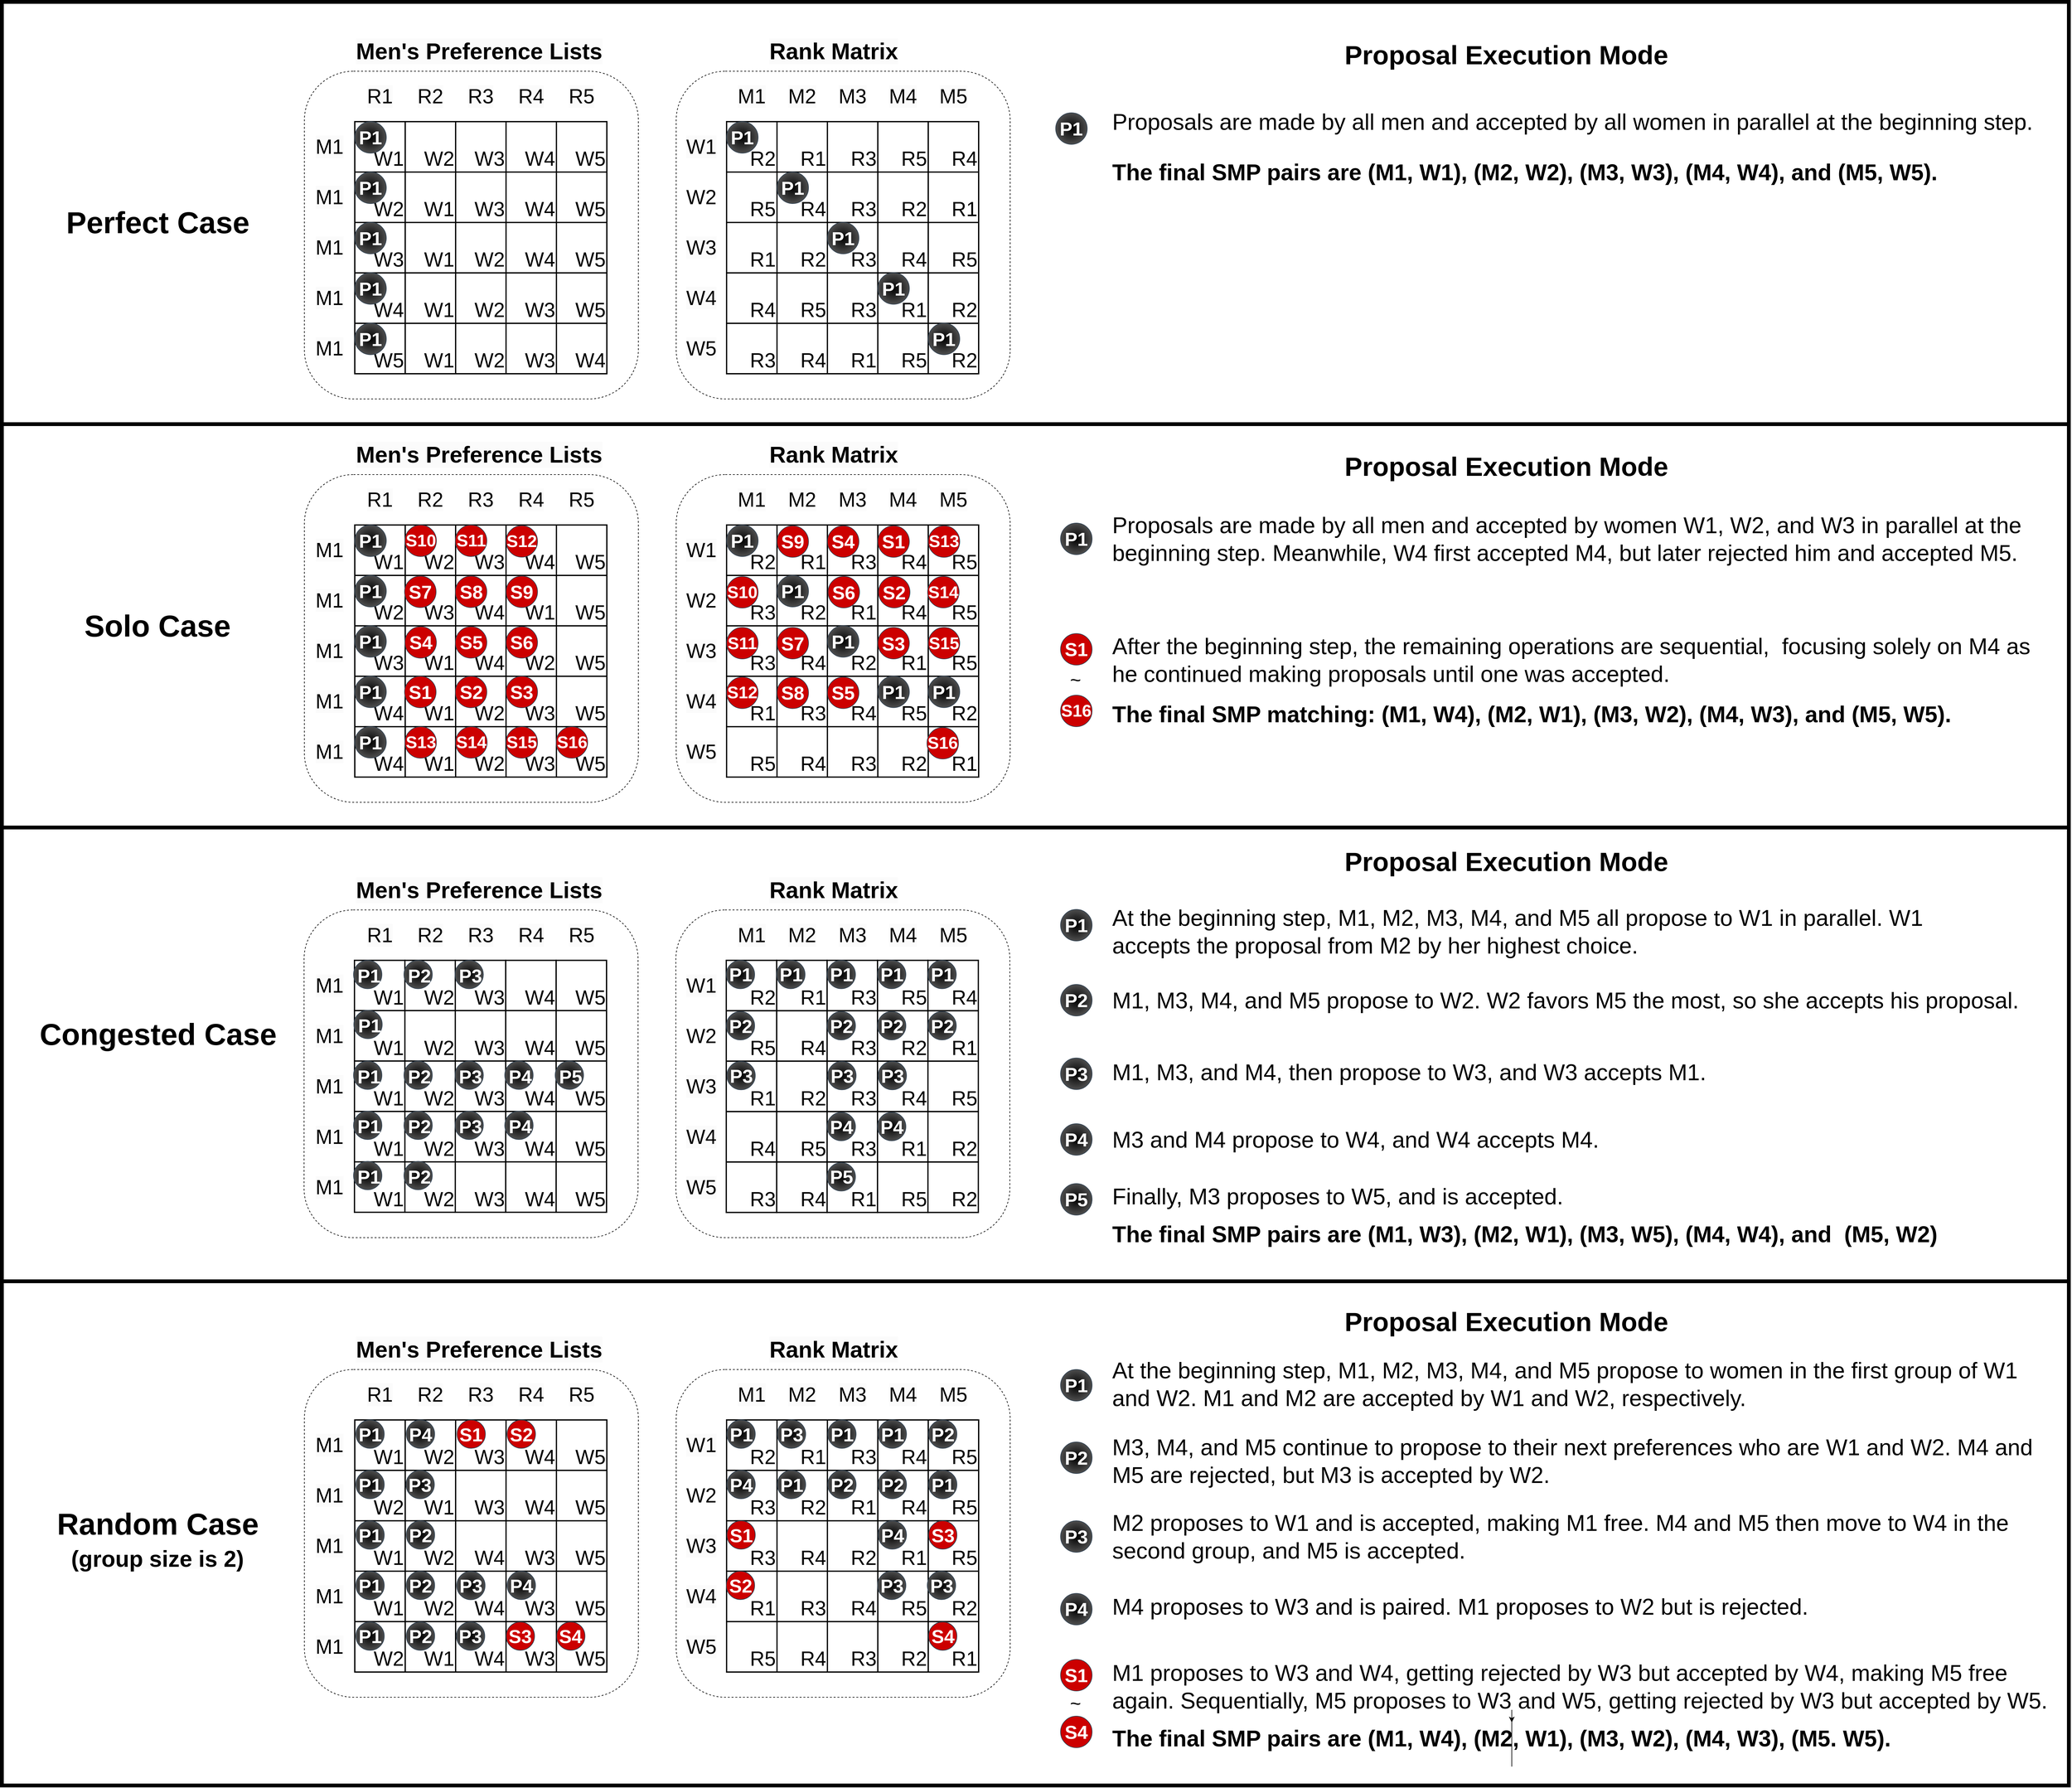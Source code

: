 <mxfile version="24.6.5" type="github">
  <diagram name="Page-1" id="UDRfX3X-FXBvV-juncsd">
    <mxGraphModel dx="9216" dy="4257" grid="1" gridSize="10" guides="1" tooltips="1" connect="1" arrows="1" fold="1" page="1" pageScale="1" pageWidth="850" pageHeight="1100" math="0" shadow="0">
      <root>
        <mxCell id="0" />
        <mxCell id="1" parent="0" />
        <mxCell id="bGb6oID3RMWHNd7Fn-8T-776" value="" style="rounded=1;whiteSpace=wrap;html=1;dashed=1;" parent="1" vertex="1">
          <mxGeometry x="-320" y="-720" width="530" height="520" as="geometry" />
        </mxCell>
        <mxCell id="bGb6oID3RMWHNd7Fn-8T-777" value="" style="rounded=0;whiteSpace=wrap;html=1;fillColor=none;strokeWidth=6;" parent="1" vertex="1">
          <mxGeometry x="-800" y="-830" width="3280" height="2830" as="geometry" />
        </mxCell>
        <mxCell id="bGb6oID3RMWHNd7Fn-8T-852" value="" style="endArrow=none;html=1;rounded=0;strokeWidth=6;" parent="1" edge="1">
          <mxGeometry width="50" height="50" relative="1" as="geometry">
            <mxPoint x="-800" y="-160" as="sourcePoint" />
            <mxPoint x="2480" y="-160" as="targetPoint" />
          </mxGeometry>
        </mxCell>
        <mxCell id="bGb6oID3RMWHNd7Fn-8T-890" value="&lt;font style=&quot;font-size: 48px;&quot;&gt;&lt;b style=&quot;font-size: 48px;&quot;&gt;Perfect Case&lt;/b&gt;&lt;/font&gt;" style="text;strokeColor=none;align=center;fillColor=none;html=1;verticalAlign=middle;whiteSpace=wrap;rounded=0;fontSize=48;" parent="1" vertex="1">
          <mxGeometry x="-700" y="-520" width="294.5" height="80" as="geometry" />
        </mxCell>
        <mxCell id="bGb6oID3RMWHNd7Fn-8T-891" value="&lt;font style=&quot;font-size: 48px;&quot;&gt;&lt;b style=&quot;font-size: 48px;&quot;&gt;Solo Case&lt;/b&gt;&lt;/font&gt;" style="text;strokeColor=none;align=center;fillColor=none;html=1;verticalAlign=middle;whiteSpace=wrap;rounded=0;fontSize=48;" parent="1" vertex="1">
          <mxGeometry x="-672.75" y="120.25" width="240" height="80" as="geometry" />
        </mxCell>
        <mxCell id="bGb6oID3RMWHNd7Fn-8T-892" value="&lt;font style=&quot;font-size: 48px;&quot;&gt;&lt;b style=&quot;font-size: 48px;&quot;&gt;Congested Case&lt;/b&gt;&lt;/font&gt;" style="text;strokeColor=none;align=center;fillColor=none;html=1;verticalAlign=middle;whiteSpace=wrap;rounded=0;fontSize=48;" parent="1" vertex="1">
          <mxGeometry x="-742.5" y="734" width="379.5" height="148.5" as="geometry" />
        </mxCell>
        <mxCell id="bGb6oID3RMWHNd7Fn-8T-898" value="" style="endArrow=none;html=1;rounded=0;strokeWidth=6;" parent="1" edge="1">
          <mxGeometry width="50" height="50" relative="1" as="geometry">
            <mxPoint x="-800" y="480" as="sourcePoint" />
            <mxPoint x="2480" y="480" as="targetPoint" />
          </mxGeometry>
        </mxCell>
        <mxCell id="bGb6oID3RMWHNd7Fn-8T-930" value="" style="endArrow=none;html=1;rounded=0;strokeWidth=6;" parent="1" edge="1">
          <mxGeometry width="50" height="50" relative="1" as="geometry">
            <mxPoint x="-800" y="1200" as="sourcePoint" />
            <mxPoint x="2480" y="1200" as="targetPoint" />
          </mxGeometry>
        </mxCell>
        <mxCell id="bGb6oID3RMWHNd7Fn-8T-968" value="&lt;font style=&quot;font-size: 48px;&quot;&gt;&lt;b style=&quot;font-size: 48px;&quot;&gt;Random Case&lt;/b&gt;&lt;/font&gt;" style="text;strokeColor=none;align=center;fillColor=none;html=1;verticalAlign=middle;whiteSpace=wrap;rounded=0;fontSize=48;" parent="1" vertex="1">
          <mxGeometry x="-725" y="1511.67" width="344.5" height="146.67" as="geometry" />
        </mxCell>
        <mxCell id="bGb6oID3RMWHNd7Fn-8T-977" value="S1" style="ellipse;whiteSpace=wrap;html=1;aspect=fixed;strokeColor=#314354;align=center;verticalAlign=middle;fontFamily=Helvetica;fontSize=30;fillColor=#CC0000;fontColor=#ffffff;fontStyle=1;" parent="1" vertex="1">
          <mxGeometry x="880" y="172.25" width="50" height="50" as="geometry" />
        </mxCell>
        <mxCell id="bGb6oID3RMWHNd7Fn-8T-978" value="P1" style="ellipse;whiteSpace=wrap;html=1;aspect=fixed;strokeColor=#314354;align=center;verticalAlign=middle;fontFamily=Helvetica;fontSize=30;fillColor=#000000;fontColor=#ffffff;fontStyle=1;gradientColor=#4D4D4D;gradientDirection=radial;" parent="1" vertex="1">
          <mxGeometry x="880" y="-3" width="50" height="50" as="geometry" />
        </mxCell>
        <mxCell id="bGb6oID3RMWHNd7Fn-8T-979" value="P1" style="ellipse;whiteSpace=wrap;html=1;aspect=fixed;strokeColor=#314354;align=center;verticalAlign=middle;fontFamily=Helvetica;fontSize=30;fillColor=#000000;fontColor=#ffffff;gradientColor=#4D4D4D;gradientDirection=radial;fontStyle=1" parent="1" vertex="1">
          <mxGeometry x="880" y="610" width="50" height="50" as="geometry" />
        </mxCell>
        <mxCell id="bGb6oID3RMWHNd7Fn-8T-980" value="P2" style="ellipse;whiteSpace=wrap;html=1;aspect=fixed;strokeColor=#314354;align=center;verticalAlign=middle;fontFamily=Helvetica;fontSize=30;fillColor=#000000;fontColor=#ffffff;gradientColor=#4D4D4D;gradientDirection=radial;fontStyle=1" parent="1" vertex="1">
          <mxGeometry x="880" y="729" width="50" height="50" as="geometry" />
        </mxCell>
        <mxCell id="bGb6oID3RMWHNd7Fn-8T-981" value="P3" style="ellipse;whiteSpace=wrap;html=1;aspect=fixed;strokeColor=#314354;align=center;verticalAlign=middle;fontFamily=Helvetica;fontSize=30;fillColor=#000000;fontColor=#ffffff;gradientColor=#4D4D4D;gradientDirection=radial;fontStyle=1" parent="1" vertex="1">
          <mxGeometry x="880" y="845.77" width="50" height="50" as="geometry" />
        </mxCell>
        <mxCell id="bGb6oID3RMWHNd7Fn-8T-982" value="P4" style="ellipse;whiteSpace=wrap;html=1;aspect=fixed;strokeColor=#314354;align=center;verticalAlign=middle;fontFamily=Helvetica;fontSize=30;fillColor=#000000;fontColor=#ffffff;gradientColor=#4D4D4D;gradientDirection=radial;fontStyle=1;direction=south;" parent="1" vertex="1">
          <mxGeometry x="880" y="950" width="50" height="50" as="geometry" />
        </mxCell>
        <mxCell id="bGb6oID3RMWHNd7Fn-8T-992" value="S16" style="ellipse;whiteSpace=wrap;html=1;aspect=fixed;strokeColor=#314354;align=center;verticalAlign=middle;fontFamily=Helvetica;fontSize=27;fillColor=#CC0000;fontColor=#ffffff;fontStyle=1;" parent="1" vertex="1">
          <mxGeometry x="880" y="270" width="50" height="50" as="geometry" />
        </mxCell>
        <mxCell id="bGb6oID3RMWHNd7Fn-8T-993" value="&lt;h1 style=&quot;font-size: 30px;&quot;&gt;&lt;span style=&quot;font-weight: 400; font-size: 30px;&quot;&gt;~&lt;/span&gt;&lt;/h1&gt;" style="text;strokeColor=none;align=left;fillColor=none;html=1;verticalAlign=middle;whiteSpace=wrap;rounded=0;fontFamily=Helvetica;fontSize=30;fontColor=default;" parent="1" vertex="1">
          <mxGeometry x="893" y="229.75" width="20" height="30" as="geometry" />
        </mxCell>
        <mxCell id="bGb6oID3RMWHNd7Fn-8T-994" value="P1" style="ellipse;whiteSpace=wrap;html=1;aspect=fixed;strokeColor=#314354;align=center;verticalAlign=middle;fontFamily=Helvetica;fontSize=30;fillColor=#000000;fontColor=#ffffff;strokeWidth=1;perimeterSpacing=1;gradientColor=#4D4D4D;gradientDirection=radial;fontStyle=1;fillStyle=solid;" parent="1" vertex="1">
          <mxGeometry x="880" y="1340" width="50" height="50" as="geometry" />
        </mxCell>
        <mxCell id="bGb6oID3RMWHNd7Fn-8T-995" value="P2" style="ellipse;whiteSpace=wrap;html=1;aspect=fixed;strokeColor=#314354;align=center;verticalAlign=middle;fontFamily=Helvetica;fontSize=30;fillColor=#000000;fontColor=#ffffff;gradientColor=#4D4D4D;gradientDirection=radial;fontStyle=1;" parent="1" vertex="1">
          <mxGeometry x="880" y="1455" width="50" height="50" as="geometry" />
        </mxCell>
        <mxCell id="bGb6oID3RMWHNd7Fn-8T-996" value="P3" style="ellipse;whiteSpace=wrap;html=1;aspect=fixed;strokeColor=#314354;align=center;verticalAlign=middle;fontFamily=Helvetica;fontSize=30;fillColor=#000000;fontColor=#ffffff;fontStyle=1;gradientColor=#4D4D4D;gradientDirection=radial;" parent="1" vertex="1">
          <mxGeometry x="880" y="1580.0" width="50" height="50" as="geometry" />
        </mxCell>
        <mxCell id="bGb6oID3RMWHNd7Fn-8T-997" value="P4" style="ellipse;whiteSpace=wrap;html=1;aspect=fixed;strokeColor=#314354;align=center;verticalAlign=middle;fontFamily=Helvetica;fontSize=30;fillColor=#000000;fontColor=#ffffff;fontStyle=1;gradientColor=#4D4D4D;gradientDirection=radial;" parent="1" vertex="1">
          <mxGeometry x="880" y="1695.24" width="50" height="50" as="geometry" />
        </mxCell>
        <mxCell id="bGb6oID3RMWHNd7Fn-8T-998" value="S1" style="ellipse;whiteSpace=wrap;html=1;aspect=fixed;strokeColor=#314354;align=center;verticalAlign=middle;fontFamily=Helvetica;fontSize=30;fillColor=#CC0000;fontColor=#ffffff;fontStyle=1;" parent="1" vertex="1">
          <mxGeometry x="880" y="1800" width="50" height="50" as="geometry" />
        </mxCell>
        <mxCell id="bGb6oID3RMWHNd7Fn-8T-999" value="S4" style="ellipse;whiteSpace=wrap;html=1;aspect=fixed;strokeColor=#314354;align=center;verticalAlign=middle;fontFamily=Helvetica;fontSize=30;fillColor=#CC0000;fontColor=#ffffff;fillStyle=solid;strokeWidth=1;fontStyle=1;gradientColor=none;gradientDirection=radial;" parent="1" vertex="1">
          <mxGeometry x="880" y="1890.0" width="50" height="50" as="geometry" />
        </mxCell>
        <mxCell id="bGb6oID3RMWHNd7Fn-8T-1000" value="&lt;h1 style=&quot;font-size: 30px;&quot;&gt;&lt;span style=&quot;font-weight: 400; font-size: 30px;&quot;&gt;~&lt;/span&gt;&lt;/h1&gt;" style="text;strokeColor=none;align=left;fillColor=none;html=1;verticalAlign=middle;whiteSpace=wrap;rounded=0;fontFamily=Helvetica;fontSize=30;fontColor=default;" parent="1" vertex="1">
          <mxGeometry x="893" y="1844.44" width="50" height="50" as="geometry" />
        </mxCell>
        <mxCell id="bGb6oID3RMWHNd7Fn-8T-1001" value="&lt;p style=&quot;font-size: 36px;&quot;&gt;&lt;span style=&quot;font-size: 36px;&quot;&gt;At the beginning step, M1, M2, M3, M4, and M5 all propose to W1 in parallel. W1 accepts the proposal from M2 by her highest choice.&lt;/span&gt;&lt;br style=&quot;font-size: 36px;&quot;&gt;&lt;/p&gt;" style="text;strokeColor=none;align=left;fillColor=none;html=1;verticalAlign=middle;whiteSpace=wrap;rounded=0;fontFamily=Helvetica;fontSize=36;fontColor=default;fontStyle=0" parent="1" vertex="1">
          <mxGeometry x="960" y="630" width="1315.5" height="30" as="geometry" />
        </mxCell>
        <mxCell id="bGb6oID3RMWHNd7Fn-8T-1002" value="&lt;p style=&quot;font-size: 36px;&quot;&gt;M1, M3, M4, and M5 propose to W2. W2 favors M5 the most, so she accepts his proposal.&lt;br style=&quot;font-size: 36px;&quot;&gt;&lt;/p&gt;" style="text;strokeColor=none;align=left;fillColor=none;html=1;verticalAlign=middle;whiteSpace=wrap;rounded=0;fontFamily=Helvetica;fontSize=36;fontColor=default;fontStyle=0" parent="1" vertex="1">
          <mxGeometry x="960" y="738.5" width="1450" height="30" as="geometry" />
        </mxCell>
        <mxCell id="bGb6oID3RMWHNd7Fn-8T-1003" value="&lt;p style=&quot;font-size: 36px;&quot;&gt;M1, M3, and M4, then propose to W3, and W3 accepts M1.&lt;br style=&quot;font-size: 36px;&quot;&gt;&lt;/p&gt;" style="text;strokeColor=none;align=left;fillColor=none;html=1;verticalAlign=middle;whiteSpace=wrap;rounded=0;fontFamily=Helvetica;fontSize=36;fontColor=default;fontStyle=0" parent="1" vertex="1">
          <mxGeometry x="960" y="853.27" width="1004.5" height="30" as="geometry" />
        </mxCell>
        <mxCell id="bGb6oID3RMWHNd7Fn-8T-1004" value="&lt;p style=&quot;font-size: 36px;&quot;&gt;M3 and M4 propose to W4, and W4 accepts M4.&lt;br style=&quot;font-size: 36px;&quot;&gt;&lt;/p&gt;" style="text;strokeColor=none;align=left;fillColor=none;html=1;verticalAlign=middle;whiteSpace=wrap;rounded=0;fontFamily=Helvetica;fontSize=36;fontColor=default;fontStyle=0" parent="1" vertex="1">
          <mxGeometry x="960" y="960" width="885.5" height="30" as="geometry" />
        </mxCell>
        <mxCell id="bGb6oID3RMWHNd7Fn-8T-1005" value="&lt;p style=&quot;font-size: 36px;&quot;&gt;Finally, M3 proposes to W5, and is accepted.&lt;br style=&quot;font-size: 36px;&quot;&gt;&lt;/p&gt;" style="text;strokeColor=none;align=left;fillColor=none;html=1;verticalAlign=middle;whiteSpace=wrap;rounded=0;fontFamily=Helvetica;fontSize=36;fontColor=default;fontStyle=0" parent="1" vertex="1">
          <mxGeometry x="960" y="1050" width="815.5" height="30" as="geometry" />
        </mxCell>
        <mxCell id="bGb6oID3RMWHNd7Fn-8T-1006" value="&lt;p style=&quot;font-size: 36px;&quot;&gt;&lt;span style=&quot;font-size: 36px;&quot;&gt;&lt;span style=&quot;font-size: 36px;&quot;&gt;At the beginning step, M1, M2, M3, M4, and M5 propose to women in the first group of W1 and W2. M1 and M2 are accepted by W1 and W2, respectively.&lt;/span&gt;&lt;/span&gt;&lt;/p&gt;" style="text;strokeColor=none;align=left;fillColor=none;html=1;verticalAlign=middle;whiteSpace=wrap;rounded=0;fontFamily=Helvetica;fontSize=36;fontColor=default;fontStyle=0" parent="1" vertex="1">
          <mxGeometry x="960" y="1347.5" width="1480" height="30" as="geometry" />
        </mxCell>
        <mxCell id="bGb6oID3RMWHNd7Fn-8T-1007" value="&lt;p style=&quot;font-size: 36px;&quot;&gt;&lt;span style=&quot;font-size: 36px;&quot;&gt;M3, M4, and M5 continue to propose to their next preferences who are W1 and W2. M4 and M5 are rejected, but M3 is accepted by W2.&lt;/span&gt;&lt;br style=&quot;font-size: 36px;&quot;&gt;&lt;/p&gt;" style="text;strokeColor=none;align=left;fillColor=none;html=1;verticalAlign=middle;whiteSpace=wrap;rounded=0;fontFamily=Helvetica;fontSize=36;fontColor=default;fontStyle=0" parent="1" vertex="1">
          <mxGeometry x="960" y="1445" width="1480" height="80" as="geometry" />
        </mxCell>
        <mxCell id="bGb6oID3RMWHNd7Fn-8T-1008" value="&lt;p style=&quot;font-size: 36px;&quot;&gt;&lt;span style=&quot;font-size: 36px;&quot;&gt;M4 proposes to W3 and is paired. M1 proposes to W2 but is rejected.&lt;/span&gt;&lt;br style=&quot;font-size: 36px;&quot;&gt;&lt;/p&gt;" style="text;strokeColor=none;align=left;fillColor=none;html=1;verticalAlign=middle;whiteSpace=wrap;rounded=0;fontFamily=Helvetica;fontSize=36;fontColor=default;fontStyle=0" parent="1" vertex="1">
          <mxGeometry x="960" y="1700" width="1145.5" height="32.81" as="geometry" />
        </mxCell>
        <mxCell id="bGb6oID3RMWHNd7Fn-8T-1009" value="&lt;p style=&quot;font-size: 36px;&quot;&gt;&lt;span style=&quot;font-size: 36px;&quot;&gt;&lt;span style=&quot;font-size: 36px;&quot;&gt;Proposals are made by all men and accepted by women W1, W2, and W3 in parallel at the beginning step.&amp;nbsp;&lt;/span&gt;&lt;span style=&quot;background-color: initial; font-size: 36px;&quot;&gt;Meanwhile, W4 first accepted M4, but later rejected him and accepted M5.&lt;/span&gt;&lt;/span&gt;&lt;/p&gt;" style="text;strokeColor=none;align=left;fillColor=none;html=1;verticalAlign=middle;whiteSpace=wrap;rounded=0;fontFamily=Helvetica;fontSize=36;fontColor=default;fontStyle=0" parent="1" vertex="1">
          <mxGeometry x="960" y="-60" width="1480" height="164" as="geometry" />
        </mxCell>
        <mxCell id="bGb6oID3RMWHNd7Fn-8T-1010" value="&lt;p style=&quot;font-size: 36px;&quot;&gt;&lt;span style=&quot;font-size: 36px;&quot;&gt;&lt;span style=&quot;font-size: 36px;&quot;&gt;After the beginning step, the remaining operations are sequential,&amp;nbsp;&amp;nbsp;&lt;/span&gt;&lt;span style=&quot;background-color: initial; font-size: 36px;&quot;&gt;focusing solely on M4 as he continued making proposals until one was accepted.&amp;nbsp;&lt;/span&gt;&lt;/span&gt;&lt;/p&gt;" style="text;strokeColor=none;align=left;fillColor=none;html=1;verticalAlign=middle;whiteSpace=wrap;rounded=0;fontFamily=Helvetica;fontSize=36;fontColor=default;fontStyle=0" parent="1" vertex="1">
          <mxGeometry x="960" y="185.25" width="1480" height="57" as="geometry" />
        </mxCell>
        <mxCell id="bGb6oID3RMWHNd7Fn-8T-1011" value="&lt;p style=&quot;font-size: 36px;&quot;&gt;&lt;span style=&quot;font-size: 36px;&quot;&gt;&lt;span style=&quot;font-size: 36px;&quot;&gt;Proposals are made by all men and accepted by all women in parallel at the beginning step.&amp;nbsp;&lt;/span&gt;&lt;/span&gt;&lt;/p&gt;&lt;p style=&quot;font-size: 36px;&quot;&gt;&lt;span style=&quot;font-size: 36px;&quot;&gt;&lt;b&gt;The final SMP pairs are&amp;nbsp;&lt;span style=&quot;font-size: 36px; background-color: initial;&quot;&gt;(M1, W1), (M2, W2), (M3, W3), (M4, W4), and (M5, W5).&lt;/span&gt;&amp;nbsp;&lt;/b&gt;&lt;/span&gt;&lt;/p&gt;" style="text;strokeColor=none;align=left;fillColor=none;html=1;verticalAlign=middle;whiteSpace=wrap;rounded=0;fontFamily=Helvetica;fontSize=36;fontColor=default;fontStyle=0" parent="1" vertex="1">
          <mxGeometry x="960" y="-680" width="1480" height="160" as="geometry" />
        </mxCell>
        <mxCell id="bGb6oID3RMWHNd7Fn-8T-1012" value="&lt;p style=&quot;font-size: 36px;&quot;&gt;&lt;span style=&quot;font-size: 36px;&quot;&gt;&lt;b&gt;&lt;span style=&quot;font-size: 36px;&quot;&gt;The final SMP matching:&amp;nbsp;&lt;/span&gt;&lt;span style=&quot;font-size: 36px;&quot;&gt;&lt;font style=&quot;font-size: 36px;&quot;&gt;(M1, W4), (M2, W1), (M3, W2), (M4, W3), and (M5, W5).&lt;/font&gt;&lt;/span&gt;&lt;/b&gt;&lt;/span&gt;&lt;/p&gt;" style="text;strokeColor=none;align=left;fillColor=none;html=1;verticalAlign=middle;whiteSpace=wrap;rounded=0;fontFamily=Helvetica;fontSize=36;fontColor=default;fontStyle=0" parent="1" vertex="1">
          <mxGeometry x="960" y="270" width="1380" height="60" as="geometry" />
        </mxCell>
        <mxCell id="bGb6oID3RMWHNd7Fn-8T-1013" value="&lt;p style=&quot;font-size: 36px;&quot;&gt;&lt;b&gt;&lt;span style=&quot;font-size: 36px;&quot;&gt;The final SMP pairs are&amp;nbsp;&lt;/span&gt;&lt;span style=&quot;font-size: 36px;&quot;&gt;&lt;font style=&quot;font-size: 36px;&quot;&gt;(M1, W3), (M2, W1), (M3, W5), (M4, W4), and&amp;nbsp; (M5, W2)&lt;/font&gt;&lt;/span&gt;&lt;/b&gt;&lt;/p&gt;" style="text;strokeColor=none;align=left;fillColor=none;html=1;verticalAlign=middle;whiteSpace=wrap;rounded=0;fontFamily=Helvetica;fontSize=36;fontColor=default;fontStyle=0" parent="1" vertex="1">
          <mxGeometry x="960" y="1095" width="1345.5" height="60" as="geometry" />
        </mxCell>
        <mxCell id="bGb6oID3RMWHNd7Fn-8T-1014" value="&lt;p style=&quot;font-size: 36px;&quot;&gt;&lt;span style=&quot;font-size: 36px;&quot;&gt;M2 proposes to W1 and is accepted, making M1 free. M4 and M5 then move to W4 in the second group, and M5 is accepted.&lt;/span&gt;&lt;br style=&quot;font-size: 36px;&quot;&gt;&lt;/p&gt;" style="text;strokeColor=none;align=left;fillColor=none;html=1;verticalAlign=middle;whiteSpace=wrap;rounded=0;fontFamily=Helvetica;fontSize=36;fontColor=default;fontStyle=0" parent="1" vertex="1">
          <mxGeometry x="960" y="1563.75" width="1480" height="82.5" as="geometry" />
        </mxCell>
        <mxCell id="bGb6oID3RMWHNd7Fn-8T-1015" value="&lt;p style=&quot;font-size: 36px;&quot;&gt;&lt;span style=&quot;font-size: 36px;&quot;&gt;M1 proposes to W3 and W4, getting rejected by W3 but accepted by W4, making M5 free again. Sequentially, M5 proposes to W3 and W5, getting rejected by W3 but accepted by W5.&lt;/span&gt;&lt;br style=&quot;font-size: 36px;&quot;&gt;&lt;/p&gt;" style="text;strokeColor=none;align=left;fillColor=none;html=1;verticalAlign=middle;whiteSpace=wrap;rounded=0;fontFamily=Helvetica;fontSize=36;fontColor=default;fontStyle=0" parent="1" vertex="1">
          <mxGeometry x="960" y="1779.47" width="1490" height="126.94" as="geometry" />
        </mxCell>
        <mxCell id="bGb6oID3RMWHNd7Fn-8T-1016" value="&lt;p style=&quot;font-size: 36px;&quot;&gt;&lt;span style=&quot;font-size: 36px;&quot;&gt;&lt;b&gt;The final SMP pairs are (M1, W4), (M2, W1), (M3, W2), (M4, W3), (M5. W5).&lt;/b&gt;&lt;/span&gt;&lt;br style=&quot;font-size: 36px;&quot;&gt;&lt;/p&gt;" style="text;strokeColor=none;align=left;fillColor=none;html=1;verticalAlign=middle;whiteSpace=wrap;rounded=0;fontFamily=Helvetica;fontSize=36;fontColor=default;fontStyle=0" parent="1" vertex="1">
          <mxGeometry x="960" y="1900" width="1272" height="50" as="geometry" />
        </mxCell>
        <mxCell id="bGb6oID3RMWHNd7Fn-8T-1017" value="P5" style="ellipse;whiteSpace=wrap;html=1;aspect=fixed;strokeColor=#314354;align=center;verticalAlign=middle;fontFamily=Helvetica;fontSize=30;fillColor=#000000;fontColor=#ffffff;fillStyle=solid;strokeWidth=1;fontStyle=1;gradientColor=#4D4D4D;gradientDirection=radial;" parent="1" vertex="1">
          <mxGeometry x="880" y="1045" width="50" height="50" as="geometry" />
        </mxCell>
        <mxCell id="bGb6oID3RMWHNd7Fn-8T-1224" style="edgeStyle=orthogonalEdgeStyle;rounded=0;orthogonalLoop=1;jettySize=auto;html=1;exitX=0.5;exitY=1;exitDx=0;exitDy=0;entryX=0.5;entryY=0;entryDx=0;entryDy=0;fontStyle=0;fontSize=36;" parent="1" source="bGb6oID3RMWHNd7Fn-8T-1016" target="bGb6oID3RMWHNd7Fn-8T-1016" edge="1">
          <mxGeometry relative="1" as="geometry" />
        </mxCell>
        <mxCell id="bGb6oID3RMWHNd7Fn-8T-1230" value="P1" style="ellipse;whiteSpace=wrap;html=1;aspect=fixed;strokeColor=#314354;align=center;verticalAlign=middle;fontFamily=Helvetica;fontSize=30;fillColor=#000000;fontColor=#ffffff;strokeWidth=1;perimeterSpacing=1;fillStyle=solid;fontStyle=1;gradientColor=#4D4D4D;gradientDirection=radial;" parent="1" vertex="1">
          <mxGeometry x="872.25" y="-654" width="50" height="50" as="geometry" />
        </mxCell>
        <mxCell id="bGb6oID3RMWHNd7Fn-8T-1231" value="&lt;h1 style=&quot;font-size: 42px;&quot;&gt;&lt;font style=&quot;font-size: 42px;&quot;&gt;Proposal Execution Mode&lt;/font&gt;&lt;/h1&gt;" style="text;strokeColor=none;align=center;fillColor=none;html=1;verticalAlign=middle;whiteSpace=wrap;rounded=0;fontFamily=Helvetica;fontSize=42;fontColor=default;fontStyle=1" parent="1" vertex="1">
          <mxGeometry x="1239.75" y="-770" width="695" height="50" as="geometry" />
        </mxCell>
        <mxCell id="bGb6oID3RMWHNd7Fn-8T-1232" value="&lt;h1 style=&quot;font-size: 42px;&quot;&gt;Proposal Execution Mode&lt;/h1&gt;" style="text;strokeColor=none;align=center;fillColor=none;html=1;verticalAlign=middle;whiteSpace=wrap;rounded=0;fontFamily=Helvetica;fontSize=42;fontColor=default;fontStyle=1" parent="1" vertex="1">
          <mxGeometry x="1239.75" y="-116.75" width="695" height="50" as="geometry" />
        </mxCell>
        <mxCell id="bGb6oID3RMWHNd7Fn-8T-1233" value="&lt;h1 style=&quot;font-size: 42px;&quot;&gt;Proposal Execution Mode&lt;/h1&gt;" style="text;strokeColor=none;align=center;fillColor=none;html=1;verticalAlign=middle;whiteSpace=wrap;rounded=0;fontFamily=Helvetica;fontSize=42;fontColor=default;fontStyle=1" parent="1" vertex="1">
          <mxGeometry x="1239.75" y="510" width="695" height="50" as="geometry" />
        </mxCell>
        <mxCell id="bGb6oID3RMWHNd7Fn-8T-1234" value="&lt;h1 style=&quot;font-size: 42px;&quot;&gt;Proposal Execution Mode&lt;/h1&gt;" style="text;strokeColor=none;align=center;fillColor=none;html=1;verticalAlign=middle;whiteSpace=wrap;rounded=0;fontFamily=Helvetica;fontSize=42;fontColor=default;fontStyle=1" parent="1" vertex="1">
          <mxGeometry x="1239.75" y="1240" width="695" height="50" as="geometry" />
        </mxCell>
        <mxCell id="bGb6oID3RMWHNd7Fn-8T-1235" value="&lt;div style=&quot;font-size: 32px;&quot;&gt;W1&lt;/div&gt;" style="rounded=0;whiteSpace=wrap;html=1;fontSize=32;verticalAlign=bottom;align=right;strokeWidth=2;" parent="1" vertex="1">
          <mxGeometry x="-240" y="-640" width="80" height="80" as="geometry" />
        </mxCell>
        <mxCell id="bGb6oID3RMWHNd7Fn-8T-1236" value="&lt;div style=&quot;font-size: 32px;&quot;&gt;W2&lt;/div&gt;" style="rounded=0;whiteSpace=wrap;html=1;fontSize=32;verticalAlign=bottom;align=right;strokeWidth=2;" parent="1" vertex="1">
          <mxGeometry x="-160" y="-640" width="80" height="80" as="geometry" />
        </mxCell>
        <mxCell id="bGb6oID3RMWHNd7Fn-8T-1237" value="&lt;div style=&quot;font-size: 32px;&quot;&gt;W3&lt;/div&gt;" style="rounded=0;whiteSpace=wrap;html=1;fontSize=32;verticalAlign=bottom;align=right;strokeWidth=2;" parent="1" vertex="1">
          <mxGeometry x="-80" y="-640" width="80" height="80" as="geometry" />
        </mxCell>
        <mxCell id="bGb6oID3RMWHNd7Fn-8T-1238" value="&lt;div style=&quot;font-size: 32px;&quot;&gt;W4&lt;/div&gt;" style="rounded=0;whiteSpace=wrap;html=1;fontSize=32;verticalAlign=bottom;align=right;strokeWidth=2;" parent="1" vertex="1">
          <mxGeometry y="-640" width="80" height="80" as="geometry" />
        </mxCell>
        <mxCell id="bGb6oID3RMWHNd7Fn-8T-1239" value="&lt;div style=&quot;font-size: 32px;&quot;&gt;W5&lt;/div&gt;" style="rounded=0;whiteSpace=wrap;html=1;fontSize=32;verticalAlign=bottom;align=right;strokeWidth=2;direction=south;" parent="1" vertex="1">
          <mxGeometry x="80" y="-640" width="80" height="80" as="geometry" />
        </mxCell>
        <mxCell id="bGb6oID3RMWHNd7Fn-8T-1240" value="&lt;div style=&quot;font-size: 32px;&quot;&gt;W2&lt;/div&gt;" style="rounded=0;whiteSpace=wrap;html=1;fontSize=32;verticalAlign=bottom;align=right;strokeWidth=2;" parent="1" vertex="1">
          <mxGeometry x="-240" y="-560" width="80" height="80" as="geometry" />
        </mxCell>
        <mxCell id="bGb6oID3RMWHNd7Fn-8T-1241" value="&lt;div style=&quot;font-size: 32px;&quot;&gt;W1&lt;/div&gt;" style="rounded=0;whiteSpace=wrap;html=1;fontSize=32;verticalAlign=bottom;align=right;strokeWidth=2;" parent="1" vertex="1">
          <mxGeometry x="-160" y="-560" width="80" height="80" as="geometry" />
        </mxCell>
        <mxCell id="bGb6oID3RMWHNd7Fn-8T-1242" value="&lt;div style=&quot;font-size: 32px;&quot;&gt;W3&lt;/div&gt;" style="rounded=0;whiteSpace=wrap;html=1;fontSize=32;verticalAlign=bottom;align=right;strokeWidth=2;" parent="1" vertex="1">
          <mxGeometry x="-80" y="-560" width="80" height="80" as="geometry" />
        </mxCell>
        <mxCell id="bGb6oID3RMWHNd7Fn-8T-1243" value="&lt;div style=&quot;font-size: 32px;&quot;&gt;W4&lt;/div&gt;" style="rounded=0;whiteSpace=wrap;html=1;fontSize=32;verticalAlign=bottom;align=right;strokeWidth=2;" parent="1" vertex="1">
          <mxGeometry y="-560" width="80" height="80" as="geometry" />
        </mxCell>
        <mxCell id="bGb6oID3RMWHNd7Fn-8T-1244" value="&lt;div style=&quot;font-size: 32px;&quot;&gt;W5&lt;/div&gt;" style="rounded=0;whiteSpace=wrap;html=1;fontSize=32;verticalAlign=bottom;align=right;strokeWidth=2;" parent="1" vertex="1">
          <mxGeometry x="80" y="-560" width="80" height="80" as="geometry" />
        </mxCell>
        <mxCell id="bGb6oID3RMWHNd7Fn-8T-1245" value="&lt;div style=&quot;font-size: 32px;&quot;&gt;W3&lt;/div&gt;" style="rounded=0;whiteSpace=wrap;html=1;fontSize=32;verticalAlign=bottom;align=right;strokeWidth=2;" parent="1" vertex="1">
          <mxGeometry x="-240" y="-480" width="80" height="80" as="geometry" />
        </mxCell>
        <mxCell id="bGb6oID3RMWHNd7Fn-8T-1246" value="&lt;div style=&quot;font-size: 32px;&quot;&gt;W1&lt;/div&gt;" style="rounded=0;whiteSpace=wrap;html=1;fontSize=32;verticalAlign=bottom;align=right;strokeWidth=2;" parent="1" vertex="1">
          <mxGeometry x="-160" y="-480" width="80" height="80" as="geometry" />
        </mxCell>
        <mxCell id="bGb6oID3RMWHNd7Fn-8T-1247" value="&lt;div style=&quot;font-size: 32px;&quot;&gt;W2&lt;/div&gt;" style="rounded=0;whiteSpace=wrap;html=1;fontSize=32;verticalAlign=bottom;align=right;strokeWidth=2;" parent="1" vertex="1">
          <mxGeometry x="-80" y="-480" width="80" height="80" as="geometry" />
        </mxCell>
        <mxCell id="bGb6oID3RMWHNd7Fn-8T-1248" value="&lt;div style=&quot;font-size: 32px;&quot;&gt;W4&lt;/div&gt;" style="rounded=0;whiteSpace=wrap;html=1;fontSize=32;verticalAlign=bottom;align=right;strokeWidth=2;" parent="1" vertex="1">
          <mxGeometry y="-480" width="80" height="80" as="geometry" />
        </mxCell>
        <mxCell id="bGb6oID3RMWHNd7Fn-8T-1249" value="&lt;div style=&quot;font-size: 32px;&quot;&gt;W5&lt;/div&gt;" style="rounded=0;whiteSpace=wrap;html=1;fontSize=32;verticalAlign=bottom;align=right;strokeWidth=2;" parent="1" vertex="1">
          <mxGeometry x="80" y="-480" width="80" height="80" as="geometry" />
        </mxCell>
        <mxCell id="bGb6oID3RMWHNd7Fn-8T-1250" value="&lt;div style=&quot;font-size: 32px;&quot;&gt;W4&lt;/div&gt;" style="rounded=0;whiteSpace=wrap;html=1;fontSize=32;verticalAlign=bottom;align=right;strokeWidth=2;" parent="1" vertex="1">
          <mxGeometry x="-240" y="-400" width="80" height="80" as="geometry" />
        </mxCell>
        <mxCell id="bGb6oID3RMWHNd7Fn-8T-1251" value="&lt;div style=&quot;font-size: 32px;&quot;&gt;W1&lt;/div&gt;" style="rounded=0;whiteSpace=wrap;html=1;fontSize=32;verticalAlign=bottom;align=right;strokeWidth=2;" parent="1" vertex="1">
          <mxGeometry x="-160" y="-400" width="80" height="80" as="geometry" />
        </mxCell>
        <mxCell id="bGb6oID3RMWHNd7Fn-8T-1252" value="&lt;div style=&quot;font-size: 32px;&quot;&gt;W2&lt;/div&gt;" style="rounded=0;whiteSpace=wrap;html=1;fontSize=32;verticalAlign=bottom;align=right;strokeWidth=2;" parent="1" vertex="1">
          <mxGeometry x="-80" y="-400" width="80" height="80" as="geometry" />
        </mxCell>
        <mxCell id="bGb6oID3RMWHNd7Fn-8T-1253" value="&lt;div style=&quot;font-size: 32px;&quot;&gt;W3&lt;/div&gt;" style="rounded=0;whiteSpace=wrap;html=1;fontSize=32;verticalAlign=bottom;align=right;strokeWidth=2;" parent="1" vertex="1">
          <mxGeometry y="-400" width="80" height="80" as="geometry" />
        </mxCell>
        <mxCell id="bGb6oID3RMWHNd7Fn-8T-1254" value="&lt;div style=&quot;font-size: 32px;&quot;&gt;W5&lt;/div&gt;" style="rounded=0;whiteSpace=wrap;html=1;fontSize=32;verticalAlign=bottom;align=right;strokeWidth=2;" parent="1" vertex="1">
          <mxGeometry x="80" y="-400" width="80" height="80" as="geometry" />
        </mxCell>
        <mxCell id="bGb6oID3RMWHNd7Fn-8T-1255" value="&lt;div style=&quot;font-size: 32px;&quot;&gt;W5&lt;/div&gt;" style="rounded=0;whiteSpace=wrap;html=1;fontSize=32;verticalAlign=bottom;align=right;strokeWidth=2;" parent="1" vertex="1">
          <mxGeometry x="-240" y="-320" width="80" height="80" as="geometry" />
        </mxCell>
        <mxCell id="bGb6oID3RMWHNd7Fn-8T-1256" value="&lt;div style=&quot;font-size: 32px;&quot;&gt;W1&lt;/div&gt;" style="rounded=0;whiteSpace=wrap;html=1;fontSize=32;verticalAlign=bottom;align=right;strokeWidth=2;" parent="1" vertex="1">
          <mxGeometry x="-160" y="-320" width="80" height="80" as="geometry" />
        </mxCell>
        <mxCell id="bGb6oID3RMWHNd7Fn-8T-1257" value="&lt;div style=&quot;font-size: 32px;&quot;&gt;W2&lt;/div&gt;" style="rounded=0;whiteSpace=wrap;html=1;fontSize=32;verticalAlign=bottom;align=right;strokeWidth=2;" parent="1" vertex="1">
          <mxGeometry x="-80" y="-320" width="80" height="80" as="geometry" />
        </mxCell>
        <mxCell id="bGb6oID3RMWHNd7Fn-8T-1258" value="&lt;div style=&quot;font-size: 32px;&quot;&gt;W3&lt;/div&gt;" style="rounded=0;whiteSpace=wrap;html=1;fontSize=32;verticalAlign=bottom;align=right;strokeWidth=2;" parent="1" vertex="1">
          <mxGeometry y="-320" width="80" height="80" as="geometry" />
        </mxCell>
        <mxCell id="bGb6oID3RMWHNd7Fn-8T-1259" value="&lt;div style=&quot;font-size: 32px;&quot;&gt;W4&lt;/div&gt;" style="rounded=0;whiteSpace=wrap;html=1;fontSize=32;verticalAlign=bottom;align=right;strokeWidth=2;" parent="1" vertex="1">
          <mxGeometry x="80" y="-320" width="80" height="80" as="geometry" />
        </mxCell>
        <mxCell id="bGb6oID3RMWHNd7Fn-8T-1260" value="&lt;span style=&quot;color: rgb(0, 0, 0); font-family: Helvetica; font-size: 32px; font-style: normal; font-variant-ligatures: normal; font-variant-caps: normal; font-weight: 400; letter-spacing: normal; orphans: 2; text-indent: 0px; text-transform: none; widows: 2; word-spacing: 0px; -webkit-text-stroke-width: 0px; white-space: normal; background-color: rgb(251, 251, 251); text-decoration-thickness: initial; text-decoration-style: initial; text-decoration-color: initial; float: none; display: inline !important;&quot;&gt;M1&lt;/span&gt;" style="text;whiteSpace=wrap;html=1;align=center;verticalAlign=middle;" parent="1" vertex="1">
          <mxGeometry x="-320" y="-640" width="80" height="80" as="geometry" />
        </mxCell>
        <mxCell id="bGb6oID3RMWHNd7Fn-8T-1261" value="&lt;span style=&quot;color: rgb(0, 0, 0); font-family: Helvetica; font-size: 32px; font-style: normal; font-variant-ligatures: normal; font-variant-caps: normal; font-weight: 400; letter-spacing: normal; orphans: 2; text-indent: 0px; text-transform: none; widows: 2; word-spacing: 0px; -webkit-text-stroke-width: 0px; white-space: normal; background-color: rgb(251, 251, 251); text-decoration-thickness: initial; text-decoration-style: initial; text-decoration-color: initial; float: none; display: inline !important;&quot;&gt;M1&lt;/span&gt;" style="text;whiteSpace=wrap;html=1;align=center;verticalAlign=middle;" parent="1" vertex="1">
          <mxGeometry x="-320" y="-560" width="80" height="80" as="geometry" />
        </mxCell>
        <mxCell id="bGb6oID3RMWHNd7Fn-8T-1262" value="&lt;span style=&quot;color: rgb(0, 0, 0); font-family: Helvetica; font-size: 32px; font-style: normal; font-variant-ligatures: normal; font-variant-caps: normal; font-weight: 400; letter-spacing: normal; orphans: 2; text-indent: 0px; text-transform: none; widows: 2; word-spacing: 0px; -webkit-text-stroke-width: 0px; white-space: normal; background-color: rgb(251, 251, 251); text-decoration-thickness: initial; text-decoration-style: initial; text-decoration-color: initial; float: none; display: inline !important;&quot;&gt;M1&lt;/span&gt;" style="text;whiteSpace=wrap;html=1;align=center;verticalAlign=middle;" parent="1" vertex="1">
          <mxGeometry x="-320" y="-480" width="80" height="80" as="geometry" />
        </mxCell>
        <mxCell id="bGb6oID3RMWHNd7Fn-8T-1263" value="&lt;span style=&quot;color: rgb(0, 0, 0); font-family: Helvetica; font-size: 32px; font-style: normal; font-variant-ligatures: normal; font-variant-caps: normal; font-weight: 400; letter-spacing: normal; orphans: 2; text-indent: 0px; text-transform: none; widows: 2; word-spacing: 0px; -webkit-text-stroke-width: 0px; white-space: normal; background-color: rgb(251, 251, 251); text-decoration-thickness: initial; text-decoration-style: initial; text-decoration-color: initial; float: none; display: inline !important;&quot;&gt;M1&lt;/span&gt;" style="text;whiteSpace=wrap;html=1;align=center;verticalAlign=middle;" parent="1" vertex="1">
          <mxGeometry x="-320" y="-400" width="80" height="80" as="geometry" />
        </mxCell>
        <mxCell id="bGb6oID3RMWHNd7Fn-8T-1264" value="&lt;span style=&quot;color: rgb(0, 0, 0); font-family: Helvetica; font-size: 32px; font-style: normal; font-variant-ligatures: normal; font-variant-caps: normal; font-weight: 400; letter-spacing: normal; orphans: 2; text-indent: 0px; text-transform: none; widows: 2; word-spacing: 0px; -webkit-text-stroke-width: 0px; white-space: normal; background-color: rgb(251, 251, 251); text-decoration-thickness: initial; text-decoration-style: initial; text-decoration-color: initial; float: none; display: inline !important;&quot;&gt;M1&lt;/span&gt;" style="text;whiteSpace=wrap;html=1;align=center;verticalAlign=middle;" parent="1" vertex="1">
          <mxGeometry x="-320" y="-320" width="80" height="80" as="geometry" />
        </mxCell>
        <mxCell id="bGb6oID3RMWHNd7Fn-8T-1265" value="&lt;span style=&quot;color: rgb(0, 0, 0); font-family: Helvetica; font-size: 32px; font-style: normal; font-variant-ligatures: normal; font-variant-caps: normal; font-weight: 400; letter-spacing: normal; orphans: 2; text-indent: 0px; text-transform: none; widows: 2; word-spacing: 0px; -webkit-text-stroke-width: 0px; white-space: normal; background-color: rgb(251, 251, 251); text-decoration-thickness: initial; text-decoration-style: initial; text-decoration-color: initial; float: none; display: inline !important;&quot;&gt;R1&lt;/span&gt;" style="text;whiteSpace=wrap;html=1;align=center;verticalAlign=middle;" parent="1" vertex="1">
          <mxGeometry x="-240" y="-720" width="80" height="80" as="geometry" />
        </mxCell>
        <mxCell id="bGb6oID3RMWHNd7Fn-8T-1266" value="&lt;span style=&quot;color: rgb(0, 0, 0); font-family: Helvetica; font-size: 32px; font-style: normal; font-variant-ligatures: normal; font-variant-caps: normal; font-weight: 400; letter-spacing: normal; orphans: 2; text-indent: 0px; text-transform: none; widows: 2; word-spacing: 0px; -webkit-text-stroke-width: 0px; white-space: normal; background-color: rgb(251, 251, 251); text-decoration-thickness: initial; text-decoration-style: initial; text-decoration-color: initial; float: none; display: inline !important;&quot;&gt;R2&lt;/span&gt;" style="text;whiteSpace=wrap;html=1;align=center;verticalAlign=middle;" parent="1" vertex="1">
          <mxGeometry x="-160" y="-720" width="80" height="80" as="geometry" />
        </mxCell>
        <mxCell id="bGb6oID3RMWHNd7Fn-8T-1267" value="&lt;span style=&quot;color: rgb(0, 0, 0); font-family: Helvetica; font-size: 32px; font-style: normal; font-variant-ligatures: normal; font-variant-caps: normal; font-weight: 400; letter-spacing: normal; orphans: 2; text-indent: 0px; text-transform: none; widows: 2; word-spacing: 0px; -webkit-text-stroke-width: 0px; white-space: normal; background-color: rgb(251, 251, 251); text-decoration-thickness: initial; text-decoration-style: initial; text-decoration-color: initial; float: none; display: inline !important;&quot;&gt;R3&lt;/span&gt;" style="text;whiteSpace=wrap;html=1;align=center;verticalAlign=middle;" parent="1" vertex="1">
          <mxGeometry x="-80" y="-720" width="80" height="80" as="geometry" />
        </mxCell>
        <mxCell id="bGb6oID3RMWHNd7Fn-8T-1268" value="&lt;span style=&quot;color: rgb(0, 0, 0); font-family: Helvetica; font-size: 32px; font-style: normal; font-variant-ligatures: normal; font-variant-caps: normal; font-weight: 400; letter-spacing: normal; orphans: 2; text-indent: 0px; text-transform: none; widows: 2; word-spacing: 0px; -webkit-text-stroke-width: 0px; white-space: normal; background-color: rgb(251, 251, 251); text-decoration-thickness: initial; text-decoration-style: initial; text-decoration-color: initial; float: none; display: inline !important;&quot;&gt;R4&lt;/span&gt;" style="text;whiteSpace=wrap;html=1;align=center;verticalAlign=middle;" parent="1" vertex="1">
          <mxGeometry y="-720" width="80" height="80" as="geometry" />
        </mxCell>
        <mxCell id="bGb6oID3RMWHNd7Fn-8T-1269" value="&lt;span style=&quot;color: rgb(0, 0, 0); font-family: Helvetica; font-size: 32px; font-style: normal; font-variant-ligatures: normal; font-variant-caps: normal; font-weight: 400; letter-spacing: normal; orphans: 2; text-indent: 0px; text-transform: none; widows: 2; word-spacing: 0px; -webkit-text-stroke-width: 0px; white-space: normal; background-color: rgb(251, 251, 251); text-decoration-thickness: initial; text-decoration-style: initial; text-decoration-color: initial; float: none; display: inline !important;&quot;&gt;R5&lt;/span&gt;" style="text;whiteSpace=wrap;html=1;align=center;verticalAlign=middle;" parent="1" vertex="1">
          <mxGeometry x="80" y="-720" width="80" height="80" as="geometry" />
        </mxCell>
        <mxCell id="bGb6oID3RMWHNd7Fn-8T-1270" value="&lt;span style=&quot;color: rgb(0, 0, 0); font-family: Helvetica; font-size: 36px; font-style: normal; font-variant-ligatures: normal; font-variant-caps: normal; font-weight: 700; letter-spacing: normal; orphans: 2; text-align: center; text-indent: 0px; text-transform: none; widows: 2; word-spacing: 0px; -webkit-text-stroke-width: 0px; white-space: nowrap; background-color: rgb(251, 251, 251); text-decoration-thickness: initial; text-decoration-style: initial; text-decoration-color: initial; display: inline !important; float: none;&quot;&gt;Men&#39;s Preference Lists&lt;/span&gt;" style="text;whiteSpace=wrap;html=1;" parent="1" vertex="1">
          <mxGeometry x="-240" y="-780" width="400" height="70" as="geometry" />
        </mxCell>
        <mxCell id="bGb6oID3RMWHNd7Fn-8T-1271" value="" style="rounded=1;whiteSpace=wrap;html=1;dashed=1;" parent="1" vertex="1">
          <mxGeometry x="270" y="-720" width="530" height="520" as="geometry" />
        </mxCell>
        <mxCell id="bGb6oID3RMWHNd7Fn-8T-1272" value="&lt;div style=&quot;font-size: 32px;&quot;&gt;R2&lt;/div&gt;" style="rounded=0;whiteSpace=wrap;html=1;fontSize=32;verticalAlign=bottom;align=right;strokeWidth=2;" parent="1" vertex="1">
          <mxGeometry x="350" y="-640" width="80" height="80" as="geometry" />
        </mxCell>
        <mxCell id="bGb6oID3RMWHNd7Fn-8T-1273" value="&lt;div style=&quot;font-size: 32px;&quot;&gt;R1&lt;/div&gt;" style="rounded=0;whiteSpace=wrap;html=1;fontSize=32;verticalAlign=bottom;align=right;strokeWidth=2;" parent="1" vertex="1">
          <mxGeometry x="430" y="-640" width="80" height="80" as="geometry" />
        </mxCell>
        <mxCell id="bGb6oID3RMWHNd7Fn-8T-1274" value="&lt;div style=&quot;font-size: 32px;&quot;&gt;R3&lt;/div&gt;" style="rounded=0;whiteSpace=wrap;html=1;fontSize=32;verticalAlign=bottom;align=right;strokeWidth=2;" parent="1" vertex="1">
          <mxGeometry x="510" y="-640" width="80" height="80" as="geometry" />
        </mxCell>
        <mxCell id="bGb6oID3RMWHNd7Fn-8T-1275" value="&lt;div style=&quot;font-size: 32px;&quot;&gt;R5&lt;/div&gt;" style="rounded=0;whiteSpace=wrap;html=1;fontSize=32;verticalAlign=bottom;align=right;strokeWidth=2;" parent="1" vertex="1">
          <mxGeometry x="590" y="-640" width="80" height="80" as="geometry" />
        </mxCell>
        <mxCell id="bGb6oID3RMWHNd7Fn-8T-1276" value="&lt;div style=&quot;font-size: 32px;&quot;&gt;R4&lt;/div&gt;" style="rounded=0;whiteSpace=wrap;html=1;fontSize=32;verticalAlign=bottom;align=right;strokeWidth=2;direction=south;" parent="1" vertex="1">
          <mxGeometry x="670" y="-640" width="80" height="80" as="geometry" />
        </mxCell>
        <mxCell id="bGb6oID3RMWHNd7Fn-8T-1277" value="&lt;div style=&quot;font-size: 32px;&quot;&gt;R5&lt;/div&gt;" style="rounded=0;whiteSpace=wrap;html=1;fontSize=32;verticalAlign=bottom;align=right;strokeWidth=2;" parent="1" vertex="1">
          <mxGeometry x="350" y="-560" width="80" height="80" as="geometry" />
        </mxCell>
        <mxCell id="bGb6oID3RMWHNd7Fn-8T-1278" value="&lt;div style=&quot;font-size: 32px;&quot;&gt;R4&lt;/div&gt;" style="rounded=0;whiteSpace=wrap;html=1;fontSize=32;verticalAlign=bottom;align=right;strokeWidth=2;" parent="1" vertex="1">
          <mxGeometry x="430" y="-560" width="80" height="80" as="geometry" />
        </mxCell>
        <mxCell id="bGb6oID3RMWHNd7Fn-8T-1279" value="&lt;div style=&quot;font-size: 32px;&quot;&gt;R3&lt;/div&gt;" style="rounded=0;whiteSpace=wrap;html=1;fontSize=32;verticalAlign=bottom;align=right;strokeWidth=2;" parent="1" vertex="1">
          <mxGeometry x="510" y="-560" width="80" height="80" as="geometry" />
        </mxCell>
        <mxCell id="bGb6oID3RMWHNd7Fn-8T-1280" value="&lt;div style=&quot;font-size: 32px;&quot;&gt;R2&lt;/div&gt;" style="rounded=0;whiteSpace=wrap;html=1;fontSize=32;verticalAlign=bottom;align=right;strokeWidth=2;" parent="1" vertex="1">
          <mxGeometry x="590" y="-560" width="80" height="80" as="geometry" />
        </mxCell>
        <mxCell id="bGb6oID3RMWHNd7Fn-8T-1281" value="&lt;div style=&quot;font-size: 32px;&quot;&gt;R1&lt;/div&gt;" style="rounded=0;whiteSpace=wrap;html=1;fontSize=32;verticalAlign=bottom;align=right;strokeWidth=2;" parent="1" vertex="1">
          <mxGeometry x="670" y="-560" width="80" height="80" as="geometry" />
        </mxCell>
        <mxCell id="bGb6oID3RMWHNd7Fn-8T-1282" value="&lt;div style=&quot;font-size: 32px;&quot;&gt;R1&lt;/div&gt;" style="rounded=0;whiteSpace=wrap;html=1;fontSize=32;verticalAlign=bottom;align=right;strokeWidth=2;" parent="1" vertex="1">
          <mxGeometry x="350" y="-480" width="80" height="80" as="geometry" />
        </mxCell>
        <mxCell id="bGb6oID3RMWHNd7Fn-8T-1283" value="&lt;div style=&quot;font-size: 32px;&quot;&gt;R2&lt;/div&gt;" style="rounded=0;whiteSpace=wrap;html=1;fontSize=32;verticalAlign=bottom;align=right;strokeWidth=2;" parent="1" vertex="1">
          <mxGeometry x="430" y="-480" width="80" height="80" as="geometry" />
        </mxCell>
        <mxCell id="bGb6oID3RMWHNd7Fn-8T-1284" value="&lt;div style=&quot;font-size: 32px;&quot;&gt;R3&lt;/div&gt;" style="rounded=0;whiteSpace=wrap;html=1;fontSize=32;verticalAlign=bottom;align=right;strokeWidth=2;" parent="1" vertex="1">
          <mxGeometry x="510" y="-480" width="80" height="80" as="geometry" />
        </mxCell>
        <mxCell id="bGb6oID3RMWHNd7Fn-8T-1285" value="&lt;div style=&quot;font-size: 32px;&quot;&gt;R4&lt;/div&gt;" style="rounded=0;whiteSpace=wrap;html=1;fontSize=32;verticalAlign=bottom;align=right;strokeWidth=2;" parent="1" vertex="1">
          <mxGeometry x="590" y="-480" width="80" height="80" as="geometry" />
        </mxCell>
        <mxCell id="bGb6oID3RMWHNd7Fn-8T-1286" value="&lt;div style=&quot;font-size: 32px;&quot;&gt;R5&lt;/div&gt;" style="rounded=0;whiteSpace=wrap;html=1;fontSize=32;verticalAlign=bottom;align=right;strokeWidth=2;" parent="1" vertex="1">
          <mxGeometry x="670" y="-480" width="80" height="80" as="geometry" />
        </mxCell>
        <mxCell id="bGb6oID3RMWHNd7Fn-8T-1287" value="&lt;div style=&quot;font-size: 32px;&quot;&gt;R4&lt;/div&gt;" style="rounded=0;whiteSpace=wrap;html=1;fontSize=32;verticalAlign=bottom;align=right;strokeWidth=2;" parent="1" vertex="1">
          <mxGeometry x="350" y="-400" width="80" height="80" as="geometry" />
        </mxCell>
        <mxCell id="bGb6oID3RMWHNd7Fn-8T-1288" value="&lt;div style=&quot;font-size: 32px;&quot;&gt;R5&lt;/div&gt;" style="rounded=0;whiteSpace=wrap;html=1;fontSize=32;verticalAlign=bottom;align=right;strokeWidth=2;" parent="1" vertex="1">
          <mxGeometry x="430" y="-400" width="80" height="80" as="geometry" />
        </mxCell>
        <mxCell id="bGb6oID3RMWHNd7Fn-8T-1289" value="&lt;div style=&quot;font-size: 32px;&quot;&gt;R3&lt;/div&gt;" style="rounded=0;whiteSpace=wrap;html=1;fontSize=32;verticalAlign=bottom;align=right;strokeWidth=2;" parent="1" vertex="1">
          <mxGeometry x="510" y="-400" width="80" height="80" as="geometry" />
        </mxCell>
        <mxCell id="bGb6oID3RMWHNd7Fn-8T-1290" value="&lt;div style=&quot;font-size: 32px;&quot;&gt;R1&lt;/div&gt;" style="rounded=0;whiteSpace=wrap;html=1;fontSize=32;verticalAlign=bottom;align=right;strokeWidth=2;" parent="1" vertex="1">
          <mxGeometry x="590" y="-400" width="80" height="80" as="geometry" />
        </mxCell>
        <mxCell id="bGb6oID3RMWHNd7Fn-8T-1291" value="&lt;div style=&quot;font-size: 32px;&quot;&gt;R2&lt;/div&gt;" style="rounded=0;whiteSpace=wrap;html=1;fontSize=32;verticalAlign=bottom;align=right;strokeWidth=2;" parent="1" vertex="1">
          <mxGeometry x="670" y="-400" width="80" height="80" as="geometry" />
        </mxCell>
        <mxCell id="bGb6oID3RMWHNd7Fn-8T-1292" value="&lt;div style=&quot;font-size: 32px;&quot;&gt;R3&lt;/div&gt;" style="rounded=0;whiteSpace=wrap;html=1;fontSize=32;verticalAlign=bottom;align=right;strokeWidth=2;" parent="1" vertex="1">
          <mxGeometry x="350" y="-320" width="80" height="80" as="geometry" />
        </mxCell>
        <mxCell id="bGb6oID3RMWHNd7Fn-8T-1293" value="&lt;div style=&quot;font-size: 32px;&quot;&gt;R4&lt;/div&gt;" style="rounded=0;whiteSpace=wrap;html=1;fontSize=32;verticalAlign=bottom;align=right;strokeWidth=2;" parent="1" vertex="1">
          <mxGeometry x="430" y="-320" width="80" height="80" as="geometry" />
        </mxCell>
        <mxCell id="bGb6oID3RMWHNd7Fn-8T-1294" value="&lt;div style=&quot;font-size: 32px;&quot;&gt;R1&lt;/div&gt;" style="rounded=0;whiteSpace=wrap;html=1;fontSize=32;verticalAlign=bottom;align=right;strokeWidth=2;" parent="1" vertex="1">
          <mxGeometry x="510" y="-320" width="80" height="80" as="geometry" />
        </mxCell>
        <mxCell id="bGb6oID3RMWHNd7Fn-8T-1295" value="&lt;div style=&quot;font-size: 32px;&quot;&gt;R5&lt;/div&gt;" style="rounded=0;whiteSpace=wrap;html=1;fontSize=32;verticalAlign=bottom;align=right;strokeWidth=2;" parent="1" vertex="1">
          <mxGeometry x="590" y="-320" width="80" height="80" as="geometry" />
        </mxCell>
        <mxCell id="bGb6oID3RMWHNd7Fn-8T-1296" value="&lt;div style=&quot;font-size: 32px;&quot;&gt;R2&lt;/div&gt;" style="rounded=0;whiteSpace=wrap;html=1;fontSize=32;verticalAlign=bottom;align=right;strokeWidth=2;" parent="1" vertex="1">
          <mxGeometry x="670" y="-320" width="80" height="80" as="geometry" />
        </mxCell>
        <mxCell id="bGb6oID3RMWHNd7Fn-8T-1297" value="&lt;span style=&quot;color: rgb(0, 0, 0); font-family: Helvetica; font-size: 32px; font-style: normal; font-variant-ligatures: normal; font-variant-caps: normal; font-weight: 400; letter-spacing: normal; orphans: 2; text-indent: 0px; text-transform: none; widows: 2; word-spacing: 0px; -webkit-text-stroke-width: 0px; white-space: normal; background-color: rgb(251, 251, 251); text-decoration-thickness: initial; text-decoration-style: initial; text-decoration-color: initial; float: none; display: inline !important;&quot;&gt;W1&lt;/span&gt;" style="text;whiteSpace=wrap;html=1;align=center;verticalAlign=middle;" parent="1" vertex="1">
          <mxGeometry x="270" y="-640" width="80" height="80" as="geometry" />
        </mxCell>
        <mxCell id="bGb6oID3RMWHNd7Fn-8T-1298" value="&lt;span style=&quot;font-size: 32px;&quot;&gt;W2&lt;/span&gt;" style="text;whiteSpace=wrap;html=1;align=center;verticalAlign=middle;" parent="1" vertex="1">
          <mxGeometry x="270" y="-560" width="80" height="80" as="geometry" />
        </mxCell>
        <mxCell id="bGb6oID3RMWHNd7Fn-8T-1299" value="&lt;span style=&quot;color: rgb(0, 0, 0); font-family: Helvetica; font-size: 32px; font-style: normal; font-variant-ligatures: normal; font-variant-caps: normal; font-weight: 400; letter-spacing: normal; orphans: 2; text-indent: 0px; text-transform: none; widows: 2; word-spacing: 0px; -webkit-text-stroke-width: 0px; white-space: normal; background-color: rgb(251, 251, 251); text-decoration-thickness: initial; text-decoration-style: initial; text-decoration-color: initial; float: none; display: inline !important;&quot;&gt;W3&lt;/span&gt;" style="text;whiteSpace=wrap;html=1;align=center;verticalAlign=middle;" parent="1" vertex="1">
          <mxGeometry x="270" y="-480" width="80" height="80" as="geometry" />
        </mxCell>
        <mxCell id="bGb6oID3RMWHNd7Fn-8T-1300" value="&lt;span style=&quot;color: rgb(0, 0, 0); font-family: Helvetica; font-size: 32px; font-style: normal; font-variant-ligatures: normal; font-variant-caps: normal; font-weight: 400; letter-spacing: normal; orphans: 2; text-indent: 0px; text-transform: none; widows: 2; word-spacing: 0px; -webkit-text-stroke-width: 0px; white-space: normal; background-color: rgb(251, 251, 251); text-decoration-thickness: initial; text-decoration-style: initial; text-decoration-color: initial; float: none; display: inline !important;&quot;&gt;W4&lt;/span&gt;" style="text;whiteSpace=wrap;html=1;align=center;verticalAlign=middle;" parent="1" vertex="1">
          <mxGeometry x="270" y="-400" width="80" height="80" as="geometry" />
        </mxCell>
        <mxCell id="bGb6oID3RMWHNd7Fn-8T-1301" value="&lt;span style=&quot;color: rgb(0, 0, 0); font-family: Helvetica; font-size: 32px; font-style: normal; font-variant-ligatures: normal; font-variant-caps: normal; font-weight: 400; letter-spacing: normal; orphans: 2; text-indent: 0px; text-transform: none; widows: 2; word-spacing: 0px; -webkit-text-stroke-width: 0px; white-space: normal; background-color: rgb(251, 251, 251); text-decoration-thickness: initial; text-decoration-style: initial; text-decoration-color: initial; float: none; display: inline !important;&quot;&gt;W5&lt;/span&gt;" style="text;whiteSpace=wrap;html=1;align=center;verticalAlign=middle;" parent="1" vertex="1">
          <mxGeometry x="270" y="-320" width="80" height="80" as="geometry" />
        </mxCell>
        <mxCell id="bGb6oID3RMWHNd7Fn-8T-1302" value="&lt;span style=&quot;color: rgb(0, 0, 0); font-family: Helvetica; font-size: 32px; font-style: normal; font-variant-ligatures: normal; font-variant-caps: normal; font-weight: 400; letter-spacing: normal; orphans: 2; text-indent: 0px; text-transform: none; widows: 2; word-spacing: 0px; -webkit-text-stroke-width: 0px; white-space: normal; background-color: rgb(251, 251, 251); text-decoration-thickness: initial; text-decoration-style: initial; text-decoration-color: initial; float: none; display: inline !important;&quot;&gt;M1&lt;/span&gt;" style="text;whiteSpace=wrap;html=1;align=center;verticalAlign=middle;" parent="1" vertex="1">
          <mxGeometry x="350" y="-720" width="80" height="80" as="geometry" />
        </mxCell>
        <mxCell id="bGb6oID3RMWHNd7Fn-8T-1303" value="&lt;span style=&quot;color: rgb(0, 0, 0); font-family: Helvetica; font-size: 32px; font-style: normal; font-variant-ligatures: normal; font-variant-caps: normal; font-weight: 400; letter-spacing: normal; orphans: 2; text-indent: 0px; text-transform: none; widows: 2; word-spacing: 0px; -webkit-text-stroke-width: 0px; white-space: normal; background-color: rgb(251, 251, 251); text-decoration-thickness: initial; text-decoration-style: initial; text-decoration-color: initial; float: none; display: inline !important;&quot;&gt;M2&lt;/span&gt;" style="text;whiteSpace=wrap;html=1;align=center;verticalAlign=middle;" parent="1" vertex="1">
          <mxGeometry x="430" y="-720" width="80" height="80" as="geometry" />
        </mxCell>
        <mxCell id="bGb6oID3RMWHNd7Fn-8T-1304" value="&lt;span style=&quot;color: rgb(0, 0, 0); font-family: Helvetica; font-size: 32px; font-style: normal; font-variant-ligatures: normal; font-variant-caps: normal; font-weight: 400; letter-spacing: normal; orphans: 2; text-indent: 0px; text-transform: none; widows: 2; word-spacing: 0px; -webkit-text-stroke-width: 0px; white-space: normal; background-color: rgb(251, 251, 251); text-decoration-thickness: initial; text-decoration-style: initial; text-decoration-color: initial; float: none; display: inline !important;&quot;&gt;M3&lt;/span&gt;" style="text;whiteSpace=wrap;html=1;align=center;verticalAlign=middle;" parent="1" vertex="1">
          <mxGeometry x="510" y="-720" width="80" height="80" as="geometry" />
        </mxCell>
        <mxCell id="bGb6oID3RMWHNd7Fn-8T-1305" value="&lt;span style=&quot;color: rgb(0, 0, 0); font-family: Helvetica; font-size: 32px; font-style: normal; font-variant-ligatures: normal; font-variant-caps: normal; font-weight: 400; letter-spacing: normal; orphans: 2; text-indent: 0px; text-transform: none; widows: 2; word-spacing: 0px; -webkit-text-stroke-width: 0px; white-space: normal; background-color: rgb(251, 251, 251); text-decoration-thickness: initial; text-decoration-style: initial; text-decoration-color: initial; float: none; display: inline !important;&quot;&gt;M4&lt;/span&gt;" style="text;whiteSpace=wrap;html=1;align=center;verticalAlign=middle;" parent="1" vertex="1">
          <mxGeometry x="590" y="-720" width="80" height="80" as="geometry" />
        </mxCell>
        <mxCell id="bGb6oID3RMWHNd7Fn-8T-1306" value="&lt;span style=&quot;color: rgb(0, 0, 0); font-family: Helvetica; font-size: 32px; font-style: normal; font-variant-ligatures: normal; font-variant-caps: normal; font-weight: 400; letter-spacing: normal; orphans: 2; text-indent: 0px; text-transform: none; widows: 2; word-spacing: 0px; -webkit-text-stroke-width: 0px; white-space: normal; background-color: rgb(251, 251, 251); text-decoration-thickness: initial; text-decoration-style: initial; text-decoration-color: initial; float: none; display: inline !important;&quot;&gt;M5&lt;/span&gt;" style="text;whiteSpace=wrap;html=1;align=center;verticalAlign=middle;" parent="1" vertex="1">
          <mxGeometry x="670" y="-720" width="80" height="80" as="geometry" />
        </mxCell>
        <mxCell id="bGb6oID3RMWHNd7Fn-8T-1307" value="&lt;span style=&quot;color: rgb(0, 0, 0); font-family: Helvetica; font-size: 36px; font-style: normal; font-variant-ligatures: normal; font-variant-caps: normal; font-weight: 700; letter-spacing: normal; orphans: 2; text-indent: 0px; text-transform: none; widows: 2; word-spacing: 0px; -webkit-text-stroke-width: 0px; white-space: nowrap; background-color: rgb(251, 251, 251); text-decoration-thickness: initial; text-decoration-style: initial; text-decoration-color: initial; float: none; display: inline !important;&quot;&gt;Rank Matrix&lt;/span&gt;" style="text;whiteSpace=wrap;html=1;align=center;" parent="1" vertex="1">
          <mxGeometry x="420" y="-780" width="200" height="70" as="geometry" />
        </mxCell>
        <mxCell id="bGb6oID3RMWHNd7Fn-8T-1308" value="&lt;font style=&quot;font-size: 30px;&quot;&gt;P1&lt;/font&gt;" style="ellipse;whiteSpace=wrap;html=1;aspect=fixed;strokeColor=#314354;align=center;verticalAlign=middle;fontFamily=Helvetica;fontSize=30;fillColor=#000000;fontColor=#ffffff;fillStyle=solid;strokeWidth=1;fontStyle=1;gradientColor=#4D4D4D;gradientDirection=radial;" parent="1" vertex="1">
          <mxGeometry x="-240" y="-480.25" width="50" height="50" as="geometry" />
        </mxCell>
        <mxCell id="bGb6oID3RMWHNd7Fn-8T-1309" value="&lt;font style=&quot;font-size: 30px;&quot;&gt;P1&lt;/font&gt;" style="ellipse;whiteSpace=wrap;html=1;aspect=fixed;strokeColor=#314354;align=center;verticalAlign=middle;fontFamily=Helvetica;fontSize=30;fillColor=#000000;fontColor=#ffffff;fillStyle=solid;strokeWidth=1;fontStyle=1;gradientColor=#4D4D4D;gradientDirection=radial;" parent="1" vertex="1">
          <mxGeometry x="-240" y="-560" width="50" height="50" as="geometry" />
        </mxCell>
        <mxCell id="bGb6oID3RMWHNd7Fn-8T-1310" value="&lt;font style=&quot;font-size: 30px;&quot;&gt;P1&lt;/font&gt;" style="ellipse;whiteSpace=wrap;html=1;aspect=fixed;strokeColor=#314354;align=center;verticalAlign=middle;fontFamily=Helvetica;fontSize=30;fillColor=#000000;fontColor=#ffffff;fillStyle=solid;strokeWidth=1;fontStyle=1;gradientColor=#4D4D4D;gradientDirection=radial;" parent="1" vertex="1">
          <mxGeometry x="-240" y="-640" width="50" height="50" as="geometry" />
        </mxCell>
        <mxCell id="bGb6oID3RMWHNd7Fn-8T-1311" value="&lt;font style=&quot;font-size: 30px;&quot;&gt;P1&lt;/font&gt;" style="ellipse;whiteSpace=wrap;html=1;aspect=fixed;strokeColor=#314354;align=center;verticalAlign=middle;fontFamily=Helvetica;fontSize=30;fillColor=#000000;fontColor=#ffffff;fillStyle=solid;strokeWidth=1;fontStyle=1;gradientColor=#4D4D4D;gradientDirection=radial;" parent="1" vertex="1">
          <mxGeometry x="-240" y="-400.25" width="50" height="50" as="geometry" />
        </mxCell>
        <mxCell id="bGb6oID3RMWHNd7Fn-8T-1312" value="&lt;font style=&quot;font-size: 30px;&quot;&gt;P1&lt;/font&gt;" style="ellipse;whiteSpace=wrap;html=1;aspect=fixed;strokeColor=#314354;align=center;verticalAlign=middle;fontFamily=Helvetica;fontSize=30;fillColor=#000000;fontColor=#ffffff;fillStyle=solid;strokeWidth=1;fontStyle=1;gradientColor=#4D4D4D;gradientDirection=radial;" parent="1" vertex="1">
          <mxGeometry x="-240" y="-320.25" width="50" height="50" as="geometry" />
        </mxCell>
        <mxCell id="bGb6oID3RMWHNd7Fn-8T-1313" value="P1" style="ellipse;whiteSpace=wrap;html=1;aspect=fixed;strokeColor=#314354;align=center;verticalAlign=middle;fontFamily=Helvetica;fontSize=30;fillColor=#000000;fontColor=#ffffff;strokeWidth=1;perimeterSpacing=1;fillStyle=solid;gradientColor=#4D4D4D;fontStyle=1;gradientDirection=radial;" parent="1" vertex="1">
          <mxGeometry x="350" y="-640" width="50" height="50" as="geometry" />
        </mxCell>
        <mxCell id="bGb6oID3RMWHNd7Fn-8T-1314" value="P1" style="ellipse;whiteSpace=wrap;html=1;aspect=fixed;strokeColor=#314354;align=center;verticalAlign=middle;fontFamily=Helvetica;fontSize=30;fillColor=#000000;fontColor=#ffffff;strokeWidth=1;perimeterSpacing=1;fillStyle=solid;fontStyle=1;gradientColor=#4D4D4D;gradientDirection=radial;" parent="1" vertex="1">
          <mxGeometry x="430" y="-560" width="50" height="50" as="geometry" />
        </mxCell>
        <mxCell id="bGb6oID3RMWHNd7Fn-8T-1315" value="P1" style="ellipse;whiteSpace=wrap;html=1;aspect=fixed;strokeColor=#314354;align=center;verticalAlign=middle;fontFamily=Helvetica;fontSize=30;fillColor=#000000;fontColor=#ffffff;strokeWidth=1;perimeterSpacing=1;fillStyle=solid;fontStyle=1;gradientColor=#4D4D4D;gradientDirection=radial;" parent="1" vertex="1">
          <mxGeometry x="510" y="-480.25" width="50" height="50" as="geometry" />
        </mxCell>
        <mxCell id="bGb6oID3RMWHNd7Fn-8T-1316" value="P1" style="ellipse;whiteSpace=wrap;html=1;aspect=fixed;strokeColor=#314354;align=center;verticalAlign=middle;fontFamily=Helvetica;fontSize=30;fillColor=#000000;fontColor=#ffffff;strokeWidth=1;perimeterSpacing=1;fillStyle=solid;fontStyle=1;gradientColor=#4D4D4D;gradientDirection=radial;" parent="1" vertex="1">
          <mxGeometry x="590" y="-400.25" width="50" height="50" as="geometry" />
        </mxCell>
        <mxCell id="bGb6oID3RMWHNd7Fn-8T-1317" value="P1" style="ellipse;whiteSpace=wrap;html=1;aspect=fixed;strokeColor=#314354;align=center;verticalAlign=middle;fontFamily=Helvetica;fontSize=30;fillColor=#000000;fontColor=#ffffff;strokeWidth=1;perimeterSpacing=1;fillStyle=solid;fontStyle=1;gradientColor=#4D4D4D;gradientDirection=radial;" parent="1" vertex="1">
          <mxGeometry x="670" y="-320.25" width="50" height="50" as="geometry" />
        </mxCell>
        <mxCell id="bGb6oID3RMWHNd7Fn-8T-1318" value="" style="rounded=1;whiteSpace=wrap;html=1;dashed=1;" parent="1" vertex="1">
          <mxGeometry x="-320" y="-80" width="530" height="520" as="geometry" />
        </mxCell>
        <mxCell id="bGb6oID3RMWHNd7Fn-8T-1319" value="&lt;div style=&quot;font-size: 32px;&quot;&gt;W1&lt;/div&gt;" style="rounded=0;whiteSpace=wrap;html=1;fontSize=32;verticalAlign=bottom;align=right;strokeWidth=2;" parent="1" vertex="1">
          <mxGeometry x="-240" width="80" height="80" as="geometry" />
        </mxCell>
        <mxCell id="bGb6oID3RMWHNd7Fn-8T-1320" value="&lt;div style=&quot;font-size: 32px;&quot;&gt;W2&lt;/div&gt;" style="rounded=0;whiteSpace=wrap;html=1;fontSize=32;verticalAlign=bottom;align=right;strokeWidth=2;" parent="1" vertex="1">
          <mxGeometry x="-160" width="80" height="80" as="geometry" />
        </mxCell>
        <mxCell id="bGb6oID3RMWHNd7Fn-8T-1321" value="&lt;div style=&quot;font-size: 32px;&quot;&gt;W3&lt;/div&gt;" style="rounded=0;whiteSpace=wrap;html=1;fontSize=32;verticalAlign=bottom;align=right;strokeWidth=2;" parent="1" vertex="1">
          <mxGeometry x="-80" width="80" height="80" as="geometry" />
        </mxCell>
        <mxCell id="bGb6oID3RMWHNd7Fn-8T-1322" value="&lt;div style=&quot;font-size: 32px;&quot;&gt;W4&lt;/div&gt;" style="rounded=0;whiteSpace=wrap;html=1;fontSize=32;verticalAlign=bottom;align=right;strokeWidth=2;" parent="1" vertex="1">
          <mxGeometry width="80" height="80" as="geometry" />
        </mxCell>
        <mxCell id="bGb6oID3RMWHNd7Fn-8T-1323" value="&lt;div style=&quot;font-size: 32px;&quot;&gt;W5&lt;/div&gt;" style="rounded=0;whiteSpace=wrap;html=1;fontSize=32;verticalAlign=bottom;align=right;strokeWidth=2;direction=south;" parent="1" vertex="1">
          <mxGeometry x="80" width="80" height="80" as="geometry" />
        </mxCell>
        <mxCell id="bGb6oID3RMWHNd7Fn-8T-1324" value="&lt;div style=&quot;font-size: 32px;&quot;&gt;W2&lt;/div&gt;" style="rounded=0;whiteSpace=wrap;html=1;fontSize=32;verticalAlign=bottom;align=right;strokeWidth=2;" parent="1" vertex="1">
          <mxGeometry x="-240" y="80" width="80" height="80" as="geometry" />
        </mxCell>
        <mxCell id="bGb6oID3RMWHNd7Fn-8T-1325" value="&lt;div style=&quot;font-size: 32px;&quot;&gt;W3&lt;/div&gt;" style="rounded=0;whiteSpace=wrap;html=1;fontSize=32;verticalAlign=bottom;align=right;strokeWidth=2;" parent="1" vertex="1">
          <mxGeometry x="-160" y="80" width="80" height="80" as="geometry" />
        </mxCell>
        <mxCell id="bGb6oID3RMWHNd7Fn-8T-1326" value="&lt;div style=&quot;font-size: 32px;&quot;&gt;W4&lt;/div&gt;" style="rounded=0;whiteSpace=wrap;html=1;fontSize=32;verticalAlign=bottom;align=right;strokeWidth=2;" parent="1" vertex="1">
          <mxGeometry x="-80" y="80" width="80" height="80" as="geometry" />
        </mxCell>
        <mxCell id="bGb6oID3RMWHNd7Fn-8T-1327" value="&lt;div style=&quot;font-size: 32px;&quot;&gt;W1&lt;/div&gt;" style="rounded=0;whiteSpace=wrap;html=1;fontSize=32;verticalAlign=bottom;align=right;strokeWidth=2;" parent="1" vertex="1">
          <mxGeometry y="80" width="80" height="80" as="geometry" />
        </mxCell>
        <mxCell id="bGb6oID3RMWHNd7Fn-8T-1328" value="&lt;div style=&quot;font-size: 32px;&quot;&gt;W5&lt;/div&gt;" style="rounded=0;whiteSpace=wrap;html=1;fontSize=32;verticalAlign=bottom;align=right;strokeWidth=2;" parent="1" vertex="1">
          <mxGeometry x="80" y="80" width="80" height="80" as="geometry" />
        </mxCell>
        <mxCell id="bGb6oID3RMWHNd7Fn-8T-1329" value="&lt;div style=&quot;font-size: 32px;&quot;&gt;W3&lt;/div&gt;" style="rounded=0;whiteSpace=wrap;html=1;fontSize=32;verticalAlign=bottom;align=right;strokeWidth=2;" parent="1" vertex="1">
          <mxGeometry x="-240" y="160" width="80" height="80" as="geometry" />
        </mxCell>
        <mxCell id="bGb6oID3RMWHNd7Fn-8T-1330" value="&lt;div style=&quot;font-size: 32px;&quot;&gt;W1&lt;/div&gt;" style="rounded=0;whiteSpace=wrap;html=1;fontSize=32;verticalAlign=bottom;align=right;strokeWidth=2;" parent="1" vertex="1">
          <mxGeometry x="-160" y="160" width="80" height="80" as="geometry" />
        </mxCell>
        <mxCell id="bGb6oID3RMWHNd7Fn-8T-1331" value="&lt;div style=&quot;font-size: 32px;&quot;&gt;W4&lt;/div&gt;" style="rounded=0;whiteSpace=wrap;html=1;fontSize=32;verticalAlign=bottom;align=right;strokeWidth=2;" parent="1" vertex="1">
          <mxGeometry x="-80" y="160" width="80" height="80" as="geometry" />
        </mxCell>
        <mxCell id="bGb6oID3RMWHNd7Fn-8T-1332" value="&lt;div style=&quot;font-size: 32px;&quot;&gt;W2&lt;/div&gt;" style="rounded=0;whiteSpace=wrap;html=1;fontSize=32;verticalAlign=bottom;align=right;strokeWidth=2;" parent="1" vertex="1">
          <mxGeometry y="160" width="80" height="80" as="geometry" />
        </mxCell>
        <mxCell id="bGb6oID3RMWHNd7Fn-8T-1333" value="&lt;div style=&quot;font-size: 32px;&quot;&gt;W5&lt;/div&gt;" style="rounded=0;whiteSpace=wrap;html=1;fontSize=32;verticalAlign=bottom;align=right;strokeWidth=2;" parent="1" vertex="1">
          <mxGeometry x="80" y="160" width="80" height="80" as="geometry" />
        </mxCell>
        <mxCell id="bGb6oID3RMWHNd7Fn-8T-1334" value="&lt;div style=&quot;font-size: 32px;&quot;&gt;W4&lt;/div&gt;" style="rounded=0;whiteSpace=wrap;html=1;fontSize=32;verticalAlign=bottom;align=right;strokeWidth=2;" parent="1" vertex="1">
          <mxGeometry x="-240" y="240" width="80" height="80" as="geometry" />
        </mxCell>
        <mxCell id="bGb6oID3RMWHNd7Fn-8T-1335" value="&lt;div style=&quot;font-size: 32px;&quot;&gt;W1&lt;/div&gt;" style="rounded=0;whiteSpace=wrap;html=1;fontSize=32;verticalAlign=bottom;align=right;strokeWidth=2;" parent="1" vertex="1">
          <mxGeometry x="-160" y="240" width="80" height="80" as="geometry" />
        </mxCell>
        <mxCell id="bGb6oID3RMWHNd7Fn-8T-1336" value="&lt;div style=&quot;font-size: 32px;&quot;&gt;W2&lt;/div&gt;" style="rounded=0;whiteSpace=wrap;html=1;fontSize=32;verticalAlign=bottom;align=right;strokeWidth=2;" parent="1" vertex="1">
          <mxGeometry x="-80" y="240" width="80" height="80" as="geometry" />
        </mxCell>
        <mxCell id="bGb6oID3RMWHNd7Fn-8T-1337" value="&lt;div style=&quot;font-size: 32px;&quot;&gt;W3&lt;/div&gt;" style="rounded=0;whiteSpace=wrap;html=1;fontSize=32;verticalAlign=bottom;align=right;strokeWidth=2;" parent="1" vertex="1">
          <mxGeometry y="240" width="80" height="80" as="geometry" />
        </mxCell>
        <mxCell id="bGb6oID3RMWHNd7Fn-8T-1338" value="&lt;div style=&quot;font-size: 32px;&quot;&gt;W5&lt;/div&gt;" style="rounded=0;whiteSpace=wrap;html=1;fontSize=32;verticalAlign=bottom;align=right;strokeWidth=2;" parent="1" vertex="1">
          <mxGeometry x="80" y="240" width="80" height="80" as="geometry" />
        </mxCell>
        <mxCell id="bGb6oID3RMWHNd7Fn-8T-1339" value="&lt;div style=&quot;font-size: 32px;&quot;&gt;W4&lt;/div&gt;" style="rounded=0;whiteSpace=wrap;html=1;fontSize=32;verticalAlign=bottom;align=right;strokeWidth=2;" parent="1" vertex="1">
          <mxGeometry x="-240" y="320" width="80" height="80" as="geometry" />
        </mxCell>
        <mxCell id="bGb6oID3RMWHNd7Fn-8T-1340" value="&lt;div style=&quot;font-size: 32px;&quot;&gt;W1&lt;/div&gt;" style="rounded=0;whiteSpace=wrap;html=1;fontSize=32;verticalAlign=bottom;align=right;strokeWidth=2;" parent="1" vertex="1">
          <mxGeometry x="-160" y="320" width="80" height="80" as="geometry" />
        </mxCell>
        <mxCell id="bGb6oID3RMWHNd7Fn-8T-1341" value="&lt;div style=&quot;font-size: 32px;&quot;&gt;W2&lt;/div&gt;" style="rounded=0;whiteSpace=wrap;html=1;fontSize=32;verticalAlign=bottom;align=right;strokeWidth=2;" parent="1" vertex="1">
          <mxGeometry x="-80" y="320" width="80" height="80" as="geometry" />
        </mxCell>
        <mxCell id="bGb6oID3RMWHNd7Fn-8T-1342" value="&lt;div style=&quot;font-size: 32px;&quot;&gt;W3&lt;/div&gt;" style="rounded=0;whiteSpace=wrap;html=1;fontSize=32;verticalAlign=bottom;align=right;strokeWidth=2;" parent="1" vertex="1">
          <mxGeometry y="320" width="80" height="80" as="geometry" />
        </mxCell>
        <mxCell id="bGb6oID3RMWHNd7Fn-8T-1343" value="&lt;div style=&quot;font-size: 32px;&quot;&gt;W5&lt;/div&gt;" style="rounded=0;whiteSpace=wrap;html=1;fontSize=32;verticalAlign=bottom;align=right;strokeWidth=2;" parent="1" vertex="1">
          <mxGeometry x="80" y="320" width="80" height="80" as="geometry" />
        </mxCell>
        <mxCell id="bGb6oID3RMWHNd7Fn-8T-1344" value="&lt;span style=&quot;color: rgb(0, 0, 0); font-family: Helvetica; font-size: 32px; font-style: normal; font-variant-ligatures: normal; font-variant-caps: normal; font-weight: 400; letter-spacing: normal; orphans: 2; text-indent: 0px; text-transform: none; widows: 2; word-spacing: 0px; -webkit-text-stroke-width: 0px; white-space: normal; background-color: rgb(251, 251, 251); text-decoration-thickness: initial; text-decoration-style: initial; text-decoration-color: initial; float: none; display: inline !important;&quot;&gt;M1&lt;/span&gt;" style="text;whiteSpace=wrap;html=1;align=center;verticalAlign=middle;" parent="1" vertex="1">
          <mxGeometry x="-320" width="80" height="80" as="geometry" />
        </mxCell>
        <mxCell id="bGb6oID3RMWHNd7Fn-8T-1345" value="&lt;span style=&quot;color: rgb(0, 0, 0); font-family: Helvetica; font-size: 32px; font-style: normal; font-variant-ligatures: normal; font-variant-caps: normal; font-weight: 400; letter-spacing: normal; orphans: 2; text-indent: 0px; text-transform: none; widows: 2; word-spacing: 0px; -webkit-text-stroke-width: 0px; white-space: normal; background-color: rgb(251, 251, 251); text-decoration-thickness: initial; text-decoration-style: initial; text-decoration-color: initial; float: none; display: inline !important;&quot;&gt;M1&lt;/span&gt;" style="text;whiteSpace=wrap;html=1;align=center;verticalAlign=middle;" parent="1" vertex="1">
          <mxGeometry x="-320" y="80" width="80" height="80" as="geometry" />
        </mxCell>
        <mxCell id="bGb6oID3RMWHNd7Fn-8T-1346" value="&lt;span style=&quot;color: rgb(0, 0, 0); font-family: Helvetica; font-size: 32px; font-style: normal; font-variant-ligatures: normal; font-variant-caps: normal; font-weight: 400; letter-spacing: normal; orphans: 2; text-indent: 0px; text-transform: none; widows: 2; word-spacing: 0px; -webkit-text-stroke-width: 0px; white-space: normal; background-color: rgb(251, 251, 251); text-decoration-thickness: initial; text-decoration-style: initial; text-decoration-color: initial; float: none; display: inline !important;&quot;&gt;M1&lt;/span&gt;" style="text;whiteSpace=wrap;html=1;align=center;verticalAlign=middle;" parent="1" vertex="1">
          <mxGeometry x="-320" y="160" width="80" height="80" as="geometry" />
        </mxCell>
        <mxCell id="bGb6oID3RMWHNd7Fn-8T-1347" value="&lt;span style=&quot;color: rgb(0, 0, 0); font-family: Helvetica; font-size: 32px; font-style: normal; font-variant-ligatures: normal; font-variant-caps: normal; font-weight: 400; letter-spacing: normal; orphans: 2; text-indent: 0px; text-transform: none; widows: 2; word-spacing: 0px; -webkit-text-stroke-width: 0px; white-space: normal; background-color: rgb(251, 251, 251); text-decoration-thickness: initial; text-decoration-style: initial; text-decoration-color: initial; float: none; display: inline !important;&quot;&gt;M1&lt;/span&gt;" style="text;whiteSpace=wrap;html=1;align=center;verticalAlign=middle;" parent="1" vertex="1">
          <mxGeometry x="-320" y="240" width="80" height="80" as="geometry" />
        </mxCell>
        <mxCell id="bGb6oID3RMWHNd7Fn-8T-1348" value="&lt;span style=&quot;color: rgb(0, 0, 0); font-family: Helvetica; font-size: 32px; font-style: normal; font-variant-ligatures: normal; font-variant-caps: normal; font-weight: 400; letter-spacing: normal; orphans: 2; text-indent: 0px; text-transform: none; widows: 2; word-spacing: 0px; -webkit-text-stroke-width: 0px; white-space: normal; background-color: rgb(251, 251, 251); text-decoration-thickness: initial; text-decoration-style: initial; text-decoration-color: initial; float: none; display: inline !important;&quot;&gt;M1&lt;/span&gt;" style="text;whiteSpace=wrap;html=1;align=center;verticalAlign=middle;" parent="1" vertex="1">
          <mxGeometry x="-320" y="320" width="80" height="80" as="geometry" />
        </mxCell>
        <mxCell id="bGb6oID3RMWHNd7Fn-8T-1349" value="&lt;span style=&quot;color: rgb(0, 0, 0); font-family: Helvetica; font-size: 32px; font-style: normal; font-variant-ligatures: normal; font-variant-caps: normal; font-weight: 400; letter-spacing: normal; orphans: 2; text-indent: 0px; text-transform: none; widows: 2; word-spacing: 0px; -webkit-text-stroke-width: 0px; white-space: normal; background-color: rgb(251, 251, 251); text-decoration-thickness: initial; text-decoration-style: initial; text-decoration-color: initial; float: none; display: inline !important;&quot;&gt;R1&lt;/span&gt;" style="text;whiteSpace=wrap;html=1;align=center;verticalAlign=middle;" parent="1" vertex="1">
          <mxGeometry x="-240" y="-80" width="80" height="80" as="geometry" />
        </mxCell>
        <mxCell id="bGb6oID3RMWHNd7Fn-8T-1350" value="&lt;span style=&quot;color: rgb(0, 0, 0); font-family: Helvetica; font-size: 32px; font-style: normal; font-variant-ligatures: normal; font-variant-caps: normal; font-weight: 400; letter-spacing: normal; orphans: 2; text-indent: 0px; text-transform: none; widows: 2; word-spacing: 0px; -webkit-text-stroke-width: 0px; white-space: normal; background-color: rgb(251, 251, 251); text-decoration-thickness: initial; text-decoration-style: initial; text-decoration-color: initial; float: none; display: inline !important;&quot;&gt;R2&lt;/span&gt;" style="text;whiteSpace=wrap;html=1;align=center;verticalAlign=middle;" parent="1" vertex="1">
          <mxGeometry x="-160" y="-80" width="80" height="80" as="geometry" />
        </mxCell>
        <mxCell id="bGb6oID3RMWHNd7Fn-8T-1351" value="&lt;span style=&quot;color: rgb(0, 0, 0); font-family: Helvetica; font-size: 32px; font-style: normal; font-variant-ligatures: normal; font-variant-caps: normal; font-weight: 400; letter-spacing: normal; orphans: 2; text-indent: 0px; text-transform: none; widows: 2; word-spacing: 0px; -webkit-text-stroke-width: 0px; white-space: normal; background-color: rgb(251, 251, 251); text-decoration-thickness: initial; text-decoration-style: initial; text-decoration-color: initial; float: none; display: inline !important;&quot;&gt;R3&lt;/span&gt;" style="text;whiteSpace=wrap;html=1;align=center;verticalAlign=middle;" parent="1" vertex="1">
          <mxGeometry x="-80" y="-80" width="80" height="80" as="geometry" />
        </mxCell>
        <mxCell id="bGb6oID3RMWHNd7Fn-8T-1352" value="&lt;span style=&quot;color: rgb(0, 0, 0); font-family: Helvetica; font-size: 32px; font-style: normal; font-variant-ligatures: normal; font-variant-caps: normal; font-weight: 400; letter-spacing: normal; orphans: 2; text-indent: 0px; text-transform: none; widows: 2; word-spacing: 0px; -webkit-text-stroke-width: 0px; white-space: normal; background-color: rgb(251, 251, 251); text-decoration-thickness: initial; text-decoration-style: initial; text-decoration-color: initial; float: none; display: inline !important;&quot;&gt;R4&lt;/span&gt;" style="text;whiteSpace=wrap;html=1;align=center;verticalAlign=middle;" parent="1" vertex="1">
          <mxGeometry y="-80" width="80" height="80" as="geometry" />
        </mxCell>
        <mxCell id="bGb6oID3RMWHNd7Fn-8T-1353" value="&lt;span style=&quot;color: rgb(0, 0, 0); font-family: Helvetica; font-size: 32px; font-style: normal; font-variant-ligatures: normal; font-variant-caps: normal; font-weight: 400; letter-spacing: normal; orphans: 2; text-indent: 0px; text-transform: none; widows: 2; word-spacing: 0px; -webkit-text-stroke-width: 0px; white-space: normal; background-color: rgb(251, 251, 251); text-decoration-thickness: initial; text-decoration-style: initial; text-decoration-color: initial; float: none; display: inline !important;&quot;&gt;R5&lt;/span&gt;" style="text;whiteSpace=wrap;html=1;align=center;verticalAlign=middle;" parent="1" vertex="1">
          <mxGeometry x="80" y="-80" width="80" height="80" as="geometry" />
        </mxCell>
        <mxCell id="bGb6oID3RMWHNd7Fn-8T-1354" value="&lt;span style=&quot;color: rgb(0, 0, 0); font-family: Helvetica; font-size: 36px; font-style: normal; font-variant-ligatures: normal; font-variant-caps: normal; font-weight: 700; letter-spacing: normal; orphans: 2; text-align: center; text-indent: 0px; text-transform: none; widows: 2; word-spacing: 0px; -webkit-text-stroke-width: 0px; white-space: nowrap; background-color: rgb(251, 251, 251); text-decoration-thickness: initial; text-decoration-style: initial; text-decoration-color: initial; display: inline !important; float: none;&quot;&gt;Men&#39;s Preference Lists&lt;/span&gt;" style="text;whiteSpace=wrap;html=1;" parent="1" vertex="1">
          <mxGeometry x="-240" y="-140" width="400" height="70" as="geometry" />
        </mxCell>
        <mxCell id="bGb6oID3RMWHNd7Fn-8T-1355" value="" style="rounded=1;whiteSpace=wrap;html=1;dashed=1;" parent="1" vertex="1">
          <mxGeometry x="270" y="-80" width="530" height="520" as="geometry" />
        </mxCell>
        <mxCell id="bGb6oID3RMWHNd7Fn-8T-1356" value="&lt;div style=&quot;font-size: 32px;&quot;&gt;R2&lt;/div&gt;" style="rounded=0;whiteSpace=wrap;html=1;fontSize=32;verticalAlign=bottom;align=right;strokeWidth=2;" parent="1" vertex="1">
          <mxGeometry x="350" width="80" height="80" as="geometry" />
        </mxCell>
        <mxCell id="bGb6oID3RMWHNd7Fn-8T-1357" value="&lt;div style=&quot;font-size: 32px;&quot;&gt;R1&lt;/div&gt;" style="rounded=0;whiteSpace=wrap;html=1;fontSize=32;verticalAlign=bottom;align=right;strokeWidth=2;" parent="1" vertex="1">
          <mxGeometry x="430" width="80" height="80" as="geometry" />
        </mxCell>
        <mxCell id="bGb6oID3RMWHNd7Fn-8T-1358" value="&lt;div style=&quot;font-size: 32px;&quot;&gt;R3&lt;/div&gt;" style="rounded=0;whiteSpace=wrap;html=1;fontSize=32;verticalAlign=bottom;align=right;strokeWidth=2;" parent="1" vertex="1">
          <mxGeometry x="510" width="80" height="80" as="geometry" />
        </mxCell>
        <mxCell id="bGb6oID3RMWHNd7Fn-8T-1359" value="&lt;div style=&quot;font-size: 32px;&quot;&gt;R4&lt;/div&gt;" style="rounded=0;whiteSpace=wrap;html=1;fontSize=32;verticalAlign=bottom;align=right;strokeWidth=2;" parent="1" vertex="1">
          <mxGeometry x="590" width="80" height="80" as="geometry" />
        </mxCell>
        <mxCell id="bGb6oID3RMWHNd7Fn-8T-1360" value="&lt;div style=&quot;font-size: 32px;&quot;&gt;R5&lt;/div&gt;" style="rounded=0;whiteSpace=wrap;html=1;fontSize=32;verticalAlign=bottom;align=right;strokeWidth=2;direction=south;" parent="1" vertex="1">
          <mxGeometry x="670" width="80" height="80" as="geometry" />
        </mxCell>
        <mxCell id="bGb6oID3RMWHNd7Fn-8T-1361" value="&lt;div style=&quot;font-size: 32px;&quot;&gt;R3&lt;/div&gt;" style="rounded=0;whiteSpace=wrap;html=1;fontSize=32;verticalAlign=bottom;align=right;strokeWidth=2;" parent="1" vertex="1">
          <mxGeometry x="350" y="80" width="80" height="80" as="geometry" />
        </mxCell>
        <mxCell id="bGb6oID3RMWHNd7Fn-8T-1362" value="&lt;div style=&quot;font-size: 32px;&quot;&gt;R2&lt;/div&gt;" style="rounded=0;whiteSpace=wrap;html=1;fontSize=32;verticalAlign=bottom;align=right;strokeWidth=2;" parent="1" vertex="1">
          <mxGeometry x="430" y="80" width="80" height="80" as="geometry" />
        </mxCell>
        <mxCell id="bGb6oID3RMWHNd7Fn-8T-1363" value="&lt;div style=&quot;font-size: 32px;&quot;&gt;R1&lt;/div&gt;" style="rounded=0;whiteSpace=wrap;html=1;fontSize=32;verticalAlign=bottom;align=right;strokeWidth=2;" parent="1" vertex="1">
          <mxGeometry x="510" y="80" width="80" height="80" as="geometry" />
        </mxCell>
        <mxCell id="bGb6oID3RMWHNd7Fn-8T-1364" value="&lt;div style=&quot;font-size: 32px;&quot;&gt;R4&lt;/div&gt;" style="rounded=0;whiteSpace=wrap;html=1;fontSize=32;verticalAlign=bottom;align=right;strokeWidth=2;" parent="1" vertex="1">
          <mxGeometry x="590" y="80" width="80" height="80" as="geometry" />
        </mxCell>
        <mxCell id="bGb6oID3RMWHNd7Fn-8T-1365" value="&lt;div style=&quot;font-size: 32px;&quot;&gt;R5&lt;/div&gt;" style="rounded=0;whiteSpace=wrap;html=1;fontSize=32;verticalAlign=bottom;align=right;strokeWidth=2;" parent="1" vertex="1">
          <mxGeometry x="670" y="80" width="80" height="80" as="geometry" />
        </mxCell>
        <mxCell id="bGb6oID3RMWHNd7Fn-8T-1366" value="&lt;div style=&quot;font-size: 32px;&quot;&gt;R3&lt;/div&gt;" style="rounded=0;whiteSpace=wrap;html=1;fontSize=32;verticalAlign=bottom;align=right;strokeWidth=2;" parent="1" vertex="1">
          <mxGeometry x="350" y="160" width="80" height="80" as="geometry" />
        </mxCell>
        <mxCell id="bGb6oID3RMWHNd7Fn-8T-1367" value="&lt;div style=&quot;font-size: 32px;&quot;&gt;R4&lt;/div&gt;" style="rounded=0;whiteSpace=wrap;html=1;fontSize=32;verticalAlign=bottom;align=right;strokeWidth=2;" parent="1" vertex="1">
          <mxGeometry x="430" y="160" width="80" height="80" as="geometry" />
        </mxCell>
        <mxCell id="bGb6oID3RMWHNd7Fn-8T-1368" value="&lt;div style=&quot;font-size: 32px;&quot;&gt;R2&lt;/div&gt;" style="rounded=0;whiteSpace=wrap;html=1;fontSize=32;verticalAlign=bottom;align=right;strokeWidth=2;" parent="1" vertex="1">
          <mxGeometry x="510" y="160" width="80" height="80" as="geometry" />
        </mxCell>
        <mxCell id="bGb6oID3RMWHNd7Fn-8T-1369" value="&lt;div style=&quot;font-size: 32px;&quot;&gt;R1&lt;/div&gt;" style="rounded=0;whiteSpace=wrap;html=1;fontSize=32;verticalAlign=bottom;align=right;strokeWidth=2;" parent="1" vertex="1">
          <mxGeometry x="590" y="160" width="80" height="80" as="geometry" />
        </mxCell>
        <mxCell id="bGb6oID3RMWHNd7Fn-8T-1370" value="&lt;div style=&quot;font-size: 32px;&quot;&gt;R5&lt;/div&gt;" style="rounded=0;whiteSpace=wrap;html=1;fontSize=32;verticalAlign=bottom;align=right;strokeWidth=2;" parent="1" vertex="1">
          <mxGeometry x="670" y="160" width="80" height="80" as="geometry" />
        </mxCell>
        <mxCell id="bGb6oID3RMWHNd7Fn-8T-1371" value="&lt;div style=&quot;font-size: 32px;&quot;&gt;R1&lt;/div&gt;" style="rounded=0;whiteSpace=wrap;html=1;fontSize=32;verticalAlign=bottom;align=right;strokeWidth=2;" parent="1" vertex="1">
          <mxGeometry x="350" y="240" width="80" height="80" as="geometry" />
        </mxCell>
        <mxCell id="bGb6oID3RMWHNd7Fn-8T-1372" value="&lt;div style=&quot;font-size: 32px;&quot;&gt;R3&lt;/div&gt;" style="rounded=0;whiteSpace=wrap;html=1;fontSize=32;verticalAlign=bottom;align=right;strokeWidth=2;" parent="1" vertex="1">
          <mxGeometry x="430" y="240" width="80" height="80" as="geometry" />
        </mxCell>
        <mxCell id="bGb6oID3RMWHNd7Fn-8T-1373" value="&lt;div style=&quot;font-size: 32px;&quot;&gt;R4&lt;/div&gt;" style="rounded=0;whiteSpace=wrap;html=1;fontSize=32;verticalAlign=bottom;align=right;strokeWidth=2;" parent="1" vertex="1">
          <mxGeometry x="510" y="240" width="80" height="80" as="geometry" />
        </mxCell>
        <mxCell id="bGb6oID3RMWHNd7Fn-8T-1374" value="&lt;div style=&quot;font-size: 32px;&quot;&gt;R5&lt;/div&gt;" style="rounded=0;whiteSpace=wrap;html=1;fontSize=32;verticalAlign=bottom;align=right;strokeWidth=2;" parent="1" vertex="1">
          <mxGeometry x="590" y="240" width="80" height="80" as="geometry" />
        </mxCell>
        <mxCell id="bGb6oID3RMWHNd7Fn-8T-1375" value="&lt;div style=&quot;font-size: 32px;&quot;&gt;R2&lt;/div&gt;" style="rounded=0;whiteSpace=wrap;html=1;fontSize=32;verticalAlign=bottom;align=right;strokeWidth=2;" parent="1" vertex="1">
          <mxGeometry x="670" y="240" width="80" height="80" as="geometry" />
        </mxCell>
        <mxCell id="bGb6oID3RMWHNd7Fn-8T-1376" value="&lt;div style=&quot;font-size: 32px;&quot;&gt;R5&lt;/div&gt;" style="rounded=0;whiteSpace=wrap;html=1;fontSize=32;verticalAlign=bottom;align=right;strokeWidth=2;" parent="1" vertex="1">
          <mxGeometry x="350" y="320" width="80" height="80" as="geometry" />
        </mxCell>
        <mxCell id="bGb6oID3RMWHNd7Fn-8T-1377" value="&lt;div style=&quot;font-size: 32px;&quot;&gt;R4&lt;/div&gt;" style="rounded=0;whiteSpace=wrap;html=1;fontSize=32;verticalAlign=bottom;align=right;strokeWidth=2;" parent="1" vertex="1">
          <mxGeometry x="430" y="320" width="80" height="80" as="geometry" />
        </mxCell>
        <mxCell id="bGb6oID3RMWHNd7Fn-8T-1378" value="&lt;div style=&quot;font-size: 32px;&quot;&gt;R3&lt;/div&gt;" style="rounded=0;whiteSpace=wrap;html=1;fontSize=32;verticalAlign=bottom;align=right;strokeWidth=2;" parent="1" vertex="1">
          <mxGeometry x="510" y="320" width="80" height="80" as="geometry" />
        </mxCell>
        <mxCell id="bGb6oID3RMWHNd7Fn-8T-1379" value="&lt;div style=&quot;font-size: 32px;&quot;&gt;R2&lt;/div&gt;" style="rounded=0;whiteSpace=wrap;html=1;fontSize=32;verticalAlign=bottom;align=right;strokeWidth=2;" parent="1" vertex="1">
          <mxGeometry x="590" y="320" width="80" height="80" as="geometry" />
        </mxCell>
        <mxCell id="bGb6oID3RMWHNd7Fn-8T-1380" value="&lt;div style=&quot;font-size: 32px;&quot;&gt;R1&lt;/div&gt;" style="rounded=0;whiteSpace=wrap;html=1;fontSize=32;verticalAlign=bottom;align=right;strokeWidth=2;" parent="1" vertex="1">
          <mxGeometry x="670" y="320" width="80" height="80" as="geometry" />
        </mxCell>
        <mxCell id="bGb6oID3RMWHNd7Fn-8T-1381" value="&lt;span style=&quot;color: rgb(0, 0, 0); font-family: Helvetica; font-size: 32px; font-style: normal; font-variant-ligatures: normal; font-variant-caps: normal; font-weight: 400; letter-spacing: normal; orphans: 2; text-indent: 0px; text-transform: none; widows: 2; word-spacing: 0px; -webkit-text-stroke-width: 0px; white-space: normal; background-color: rgb(251, 251, 251); text-decoration-thickness: initial; text-decoration-style: initial; text-decoration-color: initial; float: none; display: inline !important;&quot;&gt;W1&lt;/span&gt;" style="text;whiteSpace=wrap;html=1;align=center;verticalAlign=middle;" parent="1" vertex="1">
          <mxGeometry x="270" width="80" height="80" as="geometry" />
        </mxCell>
        <mxCell id="bGb6oID3RMWHNd7Fn-8T-1382" value="&lt;span style=&quot;font-size: 32px;&quot;&gt;W2&lt;/span&gt;" style="text;whiteSpace=wrap;html=1;align=center;verticalAlign=middle;" parent="1" vertex="1">
          <mxGeometry x="270" y="80" width="80" height="80" as="geometry" />
        </mxCell>
        <mxCell id="bGb6oID3RMWHNd7Fn-8T-1383" value="&lt;span style=&quot;color: rgb(0, 0, 0); font-family: Helvetica; font-size: 32px; font-style: normal; font-variant-ligatures: normal; font-variant-caps: normal; font-weight: 400; letter-spacing: normal; orphans: 2; text-indent: 0px; text-transform: none; widows: 2; word-spacing: 0px; -webkit-text-stroke-width: 0px; white-space: normal; background-color: rgb(251, 251, 251); text-decoration-thickness: initial; text-decoration-style: initial; text-decoration-color: initial; float: none; display: inline !important;&quot;&gt;W3&lt;/span&gt;" style="text;whiteSpace=wrap;html=1;align=center;verticalAlign=middle;" parent="1" vertex="1">
          <mxGeometry x="270" y="160" width="80" height="80" as="geometry" />
        </mxCell>
        <mxCell id="bGb6oID3RMWHNd7Fn-8T-1384" value="&lt;span style=&quot;color: rgb(0, 0, 0); font-family: Helvetica; font-size: 32px; font-style: normal; font-variant-ligatures: normal; font-variant-caps: normal; font-weight: 400; letter-spacing: normal; orphans: 2; text-indent: 0px; text-transform: none; widows: 2; word-spacing: 0px; -webkit-text-stroke-width: 0px; white-space: normal; background-color: rgb(251, 251, 251); text-decoration-thickness: initial; text-decoration-style: initial; text-decoration-color: initial; float: none; display: inline !important;&quot;&gt;W4&lt;/span&gt;" style="text;whiteSpace=wrap;html=1;align=center;verticalAlign=middle;" parent="1" vertex="1">
          <mxGeometry x="270" y="240" width="80" height="80" as="geometry" />
        </mxCell>
        <mxCell id="bGb6oID3RMWHNd7Fn-8T-1385" value="&lt;span style=&quot;color: rgb(0, 0, 0); font-family: Helvetica; font-size: 32px; font-style: normal; font-variant-ligatures: normal; font-variant-caps: normal; font-weight: 400; letter-spacing: normal; orphans: 2; text-indent: 0px; text-transform: none; widows: 2; word-spacing: 0px; -webkit-text-stroke-width: 0px; white-space: normal; background-color: rgb(251, 251, 251); text-decoration-thickness: initial; text-decoration-style: initial; text-decoration-color: initial; float: none; display: inline !important;&quot;&gt;W5&lt;/span&gt;" style="text;whiteSpace=wrap;html=1;align=center;verticalAlign=middle;" parent="1" vertex="1">
          <mxGeometry x="270" y="320" width="80" height="80" as="geometry" />
        </mxCell>
        <mxCell id="bGb6oID3RMWHNd7Fn-8T-1386" value="&lt;span style=&quot;color: rgb(0, 0, 0); font-family: Helvetica; font-size: 32px; font-style: normal; font-variant-ligatures: normal; font-variant-caps: normal; font-weight: 400; letter-spacing: normal; orphans: 2; text-indent: 0px; text-transform: none; widows: 2; word-spacing: 0px; -webkit-text-stroke-width: 0px; white-space: normal; background-color: rgb(251, 251, 251); text-decoration-thickness: initial; text-decoration-style: initial; text-decoration-color: initial; float: none; display: inline !important;&quot;&gt;M1&lt;/span&gt;" style="text;whiteSpace=wrap;html=1;align=center;verticalAlign=middle;" parent="1" vertex="1">
          <mxGeometry x="350" y="-80" width="80" height="80" as="geometry" />
        </mxCell>
        <mxCell id="bGb6oID3RMWHNd7Fn-8T-1387" value="&lt;span style=&quot;color: rgb(0, 0, 0); font-family: Helvetica; font-size: 32px; font-style: normal; font-variant-ligatures: normal; font-variant-caps: normal; font-weight: 400; letter-spacing: normal; orphans: 2; text-indent: 0px; text-transform: none; widows: 2; word-spacing: 0px; -webkit-text-stroke-width: 0px; white-space: normal; background-color: rgb(251, 251, 251); text-decoration-thickness: initial; text-decoration-style: initial; text-decoration-color: initial; float: none; display: inline !important;&quot;&gt;M2&lt;/span&gt;" style="text;whiteSpace=wrap;html=1;align=center;verticalAlign=middle;" parent="1" vertex="1">
          <mxGeometry x="430" y="-80" width="80" height="80" as="geometry" />
        </mxCell>
        <mxCell id="bGb6oID3RMWHNd7Fn-8T-1388" value="&lt;span style=&quot;color: rgb(0, 0, 0); font-family: Helvetica; font-size: 32px; font-style: normal; font-variant-ligatures: normal; font-variant-caps: normal; font-weight: 400; letter-spacing: normal; orphans: 2; text-indent: 0px; text-transform: none; widows: 2; word-spacing: 0px; -webkit-text-stroke-width: 0px; white-space: normal; background-color: rgb(251, 251, 251); text-decoration-thickness: initial; text-decoration-style: initial; text-decoration-color: initial; float: none; display: inline !important;&quot;&gt;M3&lt;/span&gt;" style="text;whiteSpace=wrap;html=1;align=center;verticalAlign=middle;" parent="1" vertex="1">
          <mxGeometry x="510" y="-80" width="80" height="80" as="geometry" />
        </mxCell>
        <mxCell id="bGb6oID3RMWHNd7Fn-8T-1389" value="&lt;span style=&quot;color: rgb(0, 0, 0); font-family: Helvetica; font-size: 32px; font-style: normal; font-variant-ligatures: normal; font-variant-caps: normal; font-weight: 400; letter-spacing: normal; orphans: 2; text-indent: 0px; text-transform: none; widows: 2; word-spacing: 0px; -webkit-text-stroke-width: 0px; white-space: normal; background-color: rgb(251, 251, 251); text-decoration-thickness: initial; text-decoration-style: initial; text-decoration-color: initial; float: none; display: inline !important;&quot;&gt;M4&lt;/span&gt;" style="text;whiteSpace=wrap;html=1;align=center;verticalAlign=middle;" parent="1" vertex="1">
          <mxGeometry x="590" y="-80" width="80" height="80" as="geometry" />
        </mxCell>
        <mxCell id="bGb6oID3RMWHNd7Fn-8T-1390" value="&lt;span style=&quot;color: rgb(0, 0, 0); font-family: Helvetica; font-size: 32px; font-style: normal; font-variant-ligatures: normal; font-variant-caps: normal; font-weight: 400; letter-spacing: normal; orphans: 2; text-indent: 0px; text-transform: none; widows: 2; word-spacing: 0px; -webkit-text-stroke-width: 0px; white-space: normal; background-color: rgb(251, 251, 251); text-decoration-thickness: initial; text-decoration-style: initial; text-decoration-color: initial; float: none; display: inline !important;&quot;&gt;M5&lt;/span&gt;" style="text;whiteSpace=wrap;html=1;align=center;verticalAlign=middle;" parent="1" vertex="1">
          <mxGeometry x="670" y="-80" width="80" height="80" as="geometry" />
        </mxCell>
        <mxCell id="bGb6oID3RMWHNd7Fn-8T-1391" value="&lt;span style=&quot;color: rgb(0, 0, 0); font-family: Helvetica; font-size: 36px; font-style: normal; font-variant-ligatures: normal; font-variant-caps: normal; font-weight: 700; letter-spacing: normal; orphans: 2; text-indent: 0px; text-transform: none; widows: 2; word-spacing: 0px; -webkit-text-stroke-width: 0px; white-space: nowrap; background-color: rgb(251, 251, 251); text-decoration-thickness: initial; text-decoration-style: initial; text-decoration-color: initial; float: none; display: inline !important;&quot;&gt;Rank Matrix&lt;/span&gt;" style="text;whiteSpace=wrap;html=1;align=center;" parent="1" vertex="1">
          <mxGeometry x="420" y="-140" width="200" height="70" as="geometry" />
        </mxCell>
        <mxCell id="bGb6oID3RMWHNd7Fn-8T-1392" value="&lt;font style=&quot;font-size: 30px;&quot;&gt;P1&lt;/font&gt;" style="ellipse;whiteSpace=wrap;html=1;aspect=fixed;strokeColor=#314354;align=center;verticalAlign=middle;fontFamily=Helvetica;fontSize=30;fillColor=#000000;fontColor=#ffffff;fillStyle=solid;strokeWidth=1;fontStyle=1;gradientColor=#4D4D4D;gradientDirection=radial;" parent="1" vertex="1">
          <mxGeometry x="-240" y="159.75" width="50" height="50" as="geometry" />
        </mxCell>
        <mxCell id="bGb6oID3RMWHNd7Fn-8T-1393" value="&lt;font style=&quot;font-size: 30px;&quot;&gt;P1&lt;/font&gt;" style="ellipse;whiteSpace=wrap;html=1;aspect=fixed;strokeColor=#314354;align=center;verticalAlign=middle;fontFamily=Helvetica;fontSize=30;fillColor=#000000;fontColor=#ffffff;fillStyle=solid;strokeWidth=1;fontStyle=1;gradientColor=#4D4D4D;gradientDirection=radial;" parent="1" vertex="1">
          <mxGeometry x="-240" y="80" width="50" height="50" as="geometry" />
        </mxCell>
        <mxCell id="bGb6oID3RMWHNd7Fn-8T-1394" value="&lt;font style=&quot;font-size: 30px;&quot;&gt;P1&lt;/font&gt;" style="ellipse;whiteSpace=wrap;html=1;aspect=fixed;strokeColor=#314354;align=center;verticalAlign=middle;fontFamily=Helvetica;fontSize=30;fillColor=#000000;fontColor=#ffffff;fillStyle=solid;strokeWidth=1;fontStyle=1;gradientColor=#4D4D4D;gradientDirection=radial;" parent="1" vertex="1">
          <mxGeometry x="-240" width="50" height="50" as="geometry" />
        </mxCell>
        <mxCell id="bGb6oID3RMWHNd7Fn-8T-1395" value="&lt;font style=&quot;font-size: 30px;&quot;&gt;P1&lt;/font&gt;" style="ellipse;whiteSpace=wrap;html=1;aspect=fixed;strokeColor=#314354;align=center;verticalAlign=middle;fontFamily=Helvetica;fontSize=30;fillColor=#000000;fontColor=#ffffff;fillStyle=solid;strokeWidth=1;fontStyle=1;gradientColor=#4D4D4D;gradientDirection=radial;" parent="1" vertex="1">
          <mxGeometry x="-240" y="239.75" width="50" height="50" as="geometry" />
        </mxCell>
        <mxCell id="bGb6oID3RMWHNd7Fn-8T-1396" value="&lt;font style=&quot;font-size: 30px;&quot;&gt;P1&lt;/font&gt;" style="ellipse;whiteSpace=wrap;html=1;aspect=fixed;strokeColor=#314354;align=center;verticalAlign=middle;fontFamily=Helvetica;fontSize=30;fillColor=#000000;fontColor=#ffffff;fillStyle=solid;strokeWidth=1;fontStyle=1;gradientColor=#4D4D4D;gradientDirection=radial;" parent="1" vertex="1">
          <mxGeometry x="-240" y="319.75" width="50" height="50" as="geometry" />
        </mxCell>
        <mxCell id="bGb6oID3RMWHNd7Fn-8T-1397" value="P1" style="ellipse;whiteSpace=wrap;html=1;aspect=fixed;strokeColor=#314354;align=center;verticalAlign=middle;fontFamily=Helvetica;fontSize=30;fillColor=#000000;fontColor=#ffffff;strokeWidth=1;perimeterSpacing=1;fillStyle=solid;gradientColor=#4D4D4D;fontStyle=1;gradientDirection=radial;" parent="1" vertex="1">
          <mxGeometry x="350" width="50" height="50" as="geometry" />
        </mxCell>
        <mxCell id="bGb6oID3RMWHNd7Fn-8T-1398" value="P1" style="ellipse;whiteSpace=wrap;html=1;aspect=fixed;strokeColor=#314354;align=center;verticalAlign=middle;fontFamily=Helvetica;fontSize=30;fillColor=#000000;fontColor=#ffffff;strokeWidth=1;perimeterSpacing=1;fillStyle=solid;fontStyle=1;gradientColor=#4D4D4D;gradientDirection=radial;" parent="1" vertex="1">
          <mxGeometry x="430" y="80" width="50" height="50" as="geometry" />
        </mxCell>
        <mxCell id="bGb6oID3RMWHNd7Fn-8T-1399" value="P1" style="ellipse;whiteSpace=wrap;html=1;aspect=fixed;strokeColor=#314354;align=center;verticalAlign=middle;fontFamily=Helvetica;fontSize=30;fillColor=#000000;fontColor=#ffffff;strokeWidth=1;perimeterSpacing=1;fillStyle=solid;fontStyle=1;gradientColor=#4D4D4D;gradientDirection=radial;" parent="1" vertex="1">
          <mxGeometry x="510" y="159.75" width="50" height="50" as="geometry" />
        </mxCell>
        <mxCell id="bGb6oID3RMWHNd7Fn-8T-1400" value="P1" style="ellipse;whiteSpace=wrap;html=1;aspect=fixed;strokeColor=#314354;align=center;verticalAlign=middle;fontFamily=Helvetica;fontSize=30;fillColor=#000000;fontColor=#ffffff;strokeWidth=1;perimeterSpacing=1;fillStyle=solid;fontStyle=1;gradientColor=#4D4D4D;gradientDirection=radial;" parent="1" vertex="1">
          <mxGeometry x="590" y="239.75" width="50" height="50" as="geometry" />
        </mxCell>
        <mxCell id="bGb6oID3RMWHNd7Fn-8T-1401" value="P1" style="ellipse;whiteSpace=wrap;html=1;aspect=fixed;strokeColor=#314354;align=center;verticalAlign=middle;fontFamily=Helvetica;fontSize=30;fillColor=#000000;fontColor=#ffffff;strokeWidth=1;perimeterSpacing=1;fillStyle=solid;fontStyle=1;gradientColor=#4D4D4D;gradientDirection=radial;" parent="1" vertex="1">
          <mxGeometry x="670" y="239.75" width="50" height="50" as="geometry" />
        </mxCell>
        <mxCell id="bGb6oID3RMWHNd7Fn-8T-1634" value="S10" style="ellipse;whiteSpace=wrap;html=1;aspect=fixed;strokeColor=#314354;align=center;verticalAlign=middle;fontFamily=Helvetica;fontSize=27;fillColor=#CC0000;fontColor=#ffffff;fontStyle=1;" parent="1" vertex="1">
          <mxGeometry x="-160.5" width="50" height="50" as="geometry" />
        </mxCell>
        <mxCell id="bGb6oID3RMWHNd7Fn-8T-1635" value="S11" style="ellipse;whiteSpace=wrap;html=1;aspect=fixed;strokeColor=#314354;align=center;verticalAlign=middle;fontFamily=Helvetica;fontSize=27;fillColor=#CC0000;fontColor=#ffffff;fontStyle=1;" parent="1" vertex="1">
          <mxGeometry x="-80.5" width="50" height="50" as="geometry" />
        </mxCell>
        <mxCell id="bGb6oID3RMWHNd7Fn-8T-1636" value="S12" style="ellipse;whiteSpace=wrap;html=1;aspect=fixed;strokeColor=#314354;align=center;verticalAlign=middle;fontFamily=Helvetica;fontSize=27;fillColor=#CC0000;fontColor=#ffffff;gradientColor=none;fillStyle=solid;strokeWidth=1;fontStyle=1;gradientDirection=radial;" parent="1" vertex="1">
          <mxGeometry y="1" width="50" height="50" as="geometry" />
        </mxCell>
        <mxCell id="bGb6oID3RMWHNd7Fn-8T-1637" value="S7" style="ellipse;whiteSpace=wrap;html=1;aspect=fixed;strokeColor=#314354;align=center;verticalAlign=middle;fontFamily=Helvetica;fontSize=30;fillColor=#CC0000;fontColor=#ffffff;fontStyle=1;" parent="1" vertex="1">
          <mxGeometry x="-161" y="81" width="50" height="50" as="geometry" />
        </mxCell>
        <mxCell id="bGb6oID3RMWHNd7Fn-8T-1638" value="S8" style="ellipse;whiteSpace=wrap;html=1;aspect=fixed;strokeColor=#314354;align=center;verticalAlign=middle;fontFamily=Helvetica;fontSize=30;fillColor=#CC0000;fontColor=#ffffff;fontStyle=1;" parent="1" vertex="1">
          <mxGeometry x="-80.5" y="81" width="50" height="50" as="geometry" />
        </mxCell>
        <mxCell id="bGb6oID3RMWHNd7Fn-8T-1639" value="S9" style="ellipse;whiteSpace=wrap;html=1;aspect=fixed;strokeColor=#314354;align=center;verticalAlign=middle;fontFamily=Helvetica;fontSize=30;fillColor=#CC0000;fontColor=#ffffff;gradientColor=none;fillStyle=solid;strokeWidth=1;fontStyle=1;gradientDirection=radial;" parent="1" vertex="1">
          <mxGeometry y="81" width="50" height="50" as="geometry" />
        </mxCell>
        <mxCell id="bGb6oID3RMWHNd7Fn-8T-1640" value="S4" style="ellipse;whiteSpace=wrap;html=1;aspect=fixed;strokeColor=#314354;align=center;verticalAlign=middle;fontFamily=Helvetica;fontSize=30;fillColor=#CC0000;fontColor=#ffffff;fontStyle=1;" parent="1" vertex="1">
          <mxGeometry x="-160.5" y="161.25" width="50" height="50" as="geometry" />
        </mxCell>
        <mxCell id="bGb6oID3RMWHNd7Fn-8T-1641" value="S5" style="ellipse;whiteSpace=wrap;html=1;aspect=fixed;strokeColor=#314354;align=center;verticalAlign=middle;fontFamily=Helvetica;fontSize=30;fillColor=#CC0000;fontColor=#ffffff;fontStyle=1;" parent="1" vertex="1">
          <mxGeometry x="-80.5" y="161.25" width="50" height="50" as="geometry" />
        </mxCell>
        <mxCell id="bGb6oID3RMWHNd7Fn-8T-1642" value="S6" style="ellipse;whiteSpace=wrap;html=1;aspect=fixed;strokeColor=#314354;align=center;verticalAlign=middle;fontFamily=Helvetica;fontSize=30;fillColor=#CC0000;fontColor=#ffffff;gradientColor=none;fillStyle=solid;strokeWidth=1;fontStyle=1;gradientDirection=radial;" parent="1" vertex="1">
          <mxGeometry y="161.25" width="50" height="50" as="geometry" />
        </mxCell>
        <mxCell id="bGb6oID3RMWHNd7Fn-8T-1643" value="S1" style="ellipse;whiteSpace=wrap;html=1;aspect=fixed;strokeColor=#314354;align=center;verticalAlign=middle;fontFamily=Helvetica;fontSize=30;fillColor=#CC0000;fontColor=#ffffff;fontStyle=1;" parent="1" vertex="1">
          <mxGeometry x="-161" y="240" width="50" height="50" as="geometry" />
        </mxCell>
        <mxCell id="bGb6oID3RMWHNd7Fn-8T-1644" value="S2" style="ellipse;whiteSpace=wrap;html=1;aspect=fixed;strokeColor=#314354;align=center;verticalAlign=middle;fontFamily=Helvetica;fontSize=30;fillColor=#CC0000;fontColor=#ffffff;fontStyle=1;" parent="1" vertex="1">
          <mxGeometry x="-80.5" y="240" width="50" height="50" as="geometry" />
        </mxCell>
        <mxCell id="bGb6oID3RMWHNd7Fn-8T-1645" value="S3" style="ellipse;whiteSpace=wrap;html=1;aspect=fixed;strokeColor=#314354;align=center;verticalAlign=middle;fontFamily=Helvetica;fontSize=30;fillColor=#CC0000;fontColor=#ffffff;gradientColor=none;fillStyle=solid;strokeWidth=1;fontStyle=1;gradientDirection=radial;" parent="1" vertex="1">
          <mxGeometry y="240" width="50" height="50" as="geometry" />
        </mxCell>
        <mxCell id="bGb6oID3RMWHNd7Fn-8T-1646" value="S13" style="ellipse;whiteSpace=wrap;html=1;aspect=fixed;strokeColor=#314354;align=center;verticalAlign=middle;fontFamily=Helvetica;fontSize=27;fillColor=#CC0000;fontColor=#ffffff;fontStyle=1;" parent="1" vertex="1">
          <mxGeometry x="-160.5" y="320" width="50" height="50" as="geometry" />
        </mxCell>
        <mxCell id="bGb6oID3RMWHNd7Fn-8T-1647" value="S14" style="ellipse;whiteSpace=wrap;html=1;aspect=fixed;strokeColor=#314354;align=center;verticalAlign=middle;fontFamily=Helvetica;fontSize=27;fillColor=#CC0000;fontColor=#ffffff;fontStyle=1;" parent="1" vertex="1">
          <mxGeometry x="-80" y="320" width="50" height="50" as="geometry" />
        </mxCell>
        <mxCell id="bGb6oID3RMWHNd7Fn-8T-1648" value="S15" style="ellipse;whiteSpace=wrap;html=1;aspect=fixed;strokeColor=#314354;align=center;verticalAlign=middle;fontFamily=Helvetica;fontSize=27;fillColor=#CC0000;fontColor=#ffffff;fontStyle=1;" parent="1" vertex="1">
          <mxGeometry y="320" width="50" height="50" as="geometry" />
        </mxCell>
        <mxCell id="bGb6oID3RMWHNd7Fn-8T-1649" value="S16" style="ellipse;whiteSpace=wrap;html=1;aspect=fixed;strokeColor=#314354;align=center;verticalAlign=middle;fontFamily=Helvetica;fontSize=27;fillColor=#CC0000;fontColor=#ffffff;gradientColor=none;fillStyle=solid;strokeWidth=1;fontStyle=1;gradientDirection=radial;" parent="1" vertex="1">
          <mxGeometry x="79.5" y="320" width="50" height="50" as="geometry" />
        </mxCell>
        <mxCell id="bGb6oID3RMWHNd7Fn-8T-1666" value="S2" style="ellipse;whiteSpace=wrap;html=1;aspect=fixed;strokeColor=#314354;align=center;verticalAlign=middle;fontFamily=Helvetica;fontSize=30;fillColor=#CC0000;fontColor=#ffffff;fontStyle=1;" parent="1" vertex="1">
          <mxGeometry x="591" y="81.5" width="50" height="50" as="geometry" />
        </mxCell>
        <mxCell id="bGb6oID3RMWHNd7Fn-8T-1667" value="S3" style="ellipse;whiteSpace=wrap;html=1;aspect=fixed;strokeColor=#314354;align=center;verticalAlign=middle;fontFamily=Helvetica;fontSize=30;fillColor=#CC0000;fontColor=#ffffff;gradientColor=none;fillStyle=solid;strokeWidth=1;fontStyle=1;gradientDirection=radial;" parent="1" vertex="1">
          <mxGeometry x="590" y="162.5" width="50" height="50" as="geometry" />
        </mxCell>
        <mxCell id="bGb6oID3RMWHNd7Fn-8T-1668" value="S4" style="ellipse;whiteSpace=wrap;html=1;aspect=fixed;strokeColor=#314354;align=center;verticalAlign=middle;fontFamily=Helvetica;fontSize=30;fillColor=#CC0000;fontColor=#ffffff;fontStyle=1;" parent="1" vertex="1">
          <mxGeometry x="510" y="1.25" width="50" height="50" as="geometry" />
        </mxCell>
        <mxCell id="bGb6oID3RMWHNd7Fn-8T-1669" value="S5" style="ellipse;whiteSpace=wrap;html=1;aspect=fixed;strokeColor=#314354;align=center;verticalAlign=middle;fontFamily=Helvetica;fontSize=30;fillColor=#CC0000;fontColor=#ffffff;fontStyle=1;" parent="1" vertex="1">
          <mxGeometry x="510" y="241.25" width="50" height="50" as="geometry" />
        </mxCell>
        <mxCell id="bGb6oID3RMWHNd7Fn-8T-1670" value="S6" style="ellipse;whiteSpace=wrap;html=1;aspect=fixed;strokeColor=#314354;align=center;verticalAlign=middle;fontFamily=Helvetica;fontSize=30;fillColor=#CC0000;fontColor=#ffffff;gradientColor=none;fillStyle=solid;strokeWidth=1;fontStyle=1;gradientDirection=radial;" parent="1" vertex="1">
          <mxGeometry x="511" y="81.5" width="50" height="50" as="geometry" />
        </mxCell>
        <mxCell id="bGb6oID3RMWHNd7Fn-8T-1671" value="S7" style="ellipse;whiteSpace=wrap;html=1;aspect=fixed;strokeColor=#314354;align=center;verticalAlign=middle;fontFamily=Helvetica;fontSize=30;fillColor=#CC0000;fontColor=#ffffff;fontStyle=1;" parent="1" vertex="1">
          <mxGeometry x="430" y="162.5" width="50" height="50" as="geometry" />
        </mxCell>
        <mxCell id="bGb6oID3RMWHNd7Fn-8T-1672" value="S8" style="ellipse;whiteSpace=wrap;html=1;aspect=fixed;strokeColor=#314354;align=center;verticalAlign=middle;fontFamily=Helvetica;fontSize=30;fillColor=#CC0000;fontColor=#ffffff;fontStyle=1;" parent="1" vertex="1">
          <mxGeometry x="430" y="241.25" width="50" height="50" as="geometry" />
        </mxCell>
        <mxCell id="bGb6oID3RMWHNd7Fn-8T-1673" value="S9" style="ellipse;whiteSpace=wrap;html=1;aspect=fixed;strokeColor=#314354;align=center;verticalAlign=middle;fontFamily=Helvetica;fontSize=30;fillColor=#CC0000;fontColor=#ffffff;gradientColor=none;fillStyle=solid;strokeWidth=1;fontStyle=1;gradientDirection=radial;" parent="1" vertex="1">
          <mxGeometry x="430" y="1.25" width="50" height="50" as="geometry" />
        </mxCell>
        <mxCell id="bGb6oID3RMWHNd7Fn-8T-1674" value="S10" style="ellipse;whiteSpace=wrap;html=1;aspect=fixed;strokeColor=#314354;align=center;verticalAlign=middle;fontFamily=Helvetica;fontSize=27;fillColor=#CC0000;fontColor=#ffffff;fontStyle=1;" parent="1" vertex="1">
          <mxGeometry x="350" y="81.75" width="50" height="50" as="geometry" />
        </mxCell>
        <mxCell id="bGb6oID3RMWHNd7Fn-8T-1675" value="S11" style="ellipse;whiteSpace=wrap;html=1;aspect=fixed;strokeColor=#314354;align=center;verticalAlign=middle;fontFamily=Helvetica;fontSize=27;fillColor=#CC0000;fontColor=#ffffff;fontStyle=1;" parent="1" vertex="1">
          <mxGeometry x="350" y="162.5" width="50" height="50" as="geometry" />
        </mxCell>
        <mxCell id="bGb6oID3RMWHNd7Fn-8T-1676" value="S12" style="ellipse;whiteSpace=wrap;html=1;aspect=fixed;strokeColor=#314354;align=center;verticalAlign=middle;fontFamily=Helvetica;fontSize=27;fillColor=#CC0000;fontColor=#ffffff;gradientColor=none;fillStyle=solid;strokeWidth=1;fontStyle=1;gradientDirection=radial;" parent="1" vertex="1">
          <mxGeometry x="350" y="241.25" width="50" height="50" as="geometry" />
        </mxCell>
        <mxCell id="bGb6oID3RMWHNd7Fn-8T-1677" value="S13" style="ellipse;whiteSpace=wrap;html=1;aspect=fixed;strokeColor=#314354;align=center;verticalAlign=middle;fontFamily=Helvetica;fontSize=27;fillColor=#CC0000;fontColor=#ffffff;fontStyle=1;" parent="1" vertex="1">
          <mxGeometry x="670" y="1.25" width="50" height="50" as="geometry" />
        </mxCell>
        <mxCell id="bGb6oID3RMWHNd7Fn-8T-1678" value="S14" style="ellipse;whiteSpace=wrap;html=1;aspect=fixed;strokeColor=#314354;align=center;verticalAlign=middle;fontFamily=Helvetica;fontSize=27;fillColor=#CC0000;fontColor=#ffffff;fontStyle=1;" parent="1" vertex="1">
          <mxGeometry x="669" y="81.5" width="50" height="50" as="geometry" />
        </mxCell>
        <mxCell id="bGb6oID3RMWHNd7Fn-8T-1679" value="S15" style="ellipse;whiteSpace=wrap;html=1;aspect=fixed;strokeColor=#314354;align=center;verticalAlign=middle;fontFamily=Helvetica;fontSize=27;fillColor=#CC0000;fontColor=#ffffff;fontStyle=1;" parent="1" vertex="1">
          <mxGeometry x="670" y="162.5" width="50" height="50" as="geometry" />
        </mxCell>
        <mxCell id="bGb6oID3RMWHNd7Fn-8T-1680" value="S16" style="ellipse;whiteSpace=wrap;html=1;aspect=fixed;strokeColor=#314354;align=center;verticalAlign=middle;fontFamily=Helvetica;fontSize=27;fillColor=#CC0000;fontColor=#ffffff;gradientColor=none;fillStyle=solid;strokeWidth=1;fontStyle=1;gradientDirection=radial;" parent="1" vertex="1">
          <mxGeometry x="668" y="321.25" width="50" height="50" as="geometry" />
        </mxCell>
        <mxCell id="bGb6oID3RMWHNd7Fn-8T-1681" value="S1" style="ellipse;whiteSpace=wrap;html=1;aspect=fixed;strokeColor=#314354;align=center;verticalAlign=middle;fontFamily=Helvetica;fontSize=30;fillColor=#CC0000;fontColor=#ffffff;fontStyle=1;" parent="1" vertex="1">
          <mxGeometry x="590" y="1.25" width="50" height="50" as="geometry" />
        </mxCell>
        <mxCell id="bGb6oID3RMWHNd7Fn-8T-1994" value="" style="rounded=1;whiteSpace=wrap;html=1;dashed=1;" parent="1" vertex="1">
          <mxGeometry x="-320.5" y="610.77" width="530" height="520" as="geometry" />
        </mxCell>
        <mxCell id="bGb6oID3RMWHNd7Fn-8T-1995" value="&lt;div style=&quot;font-size: 32px;&quot;&gt;W1&lt;/div&gt;" style="rounded=0;whiteSpace=wrap;html=1;fontSize=32;verticalAlign=bottom;align=right;strokeWidth=2;" parent="1" vertex="1">
          <mxGeometry x="-240.5" y="690.77" width="80" height="80" as="geometry" />
        </mxCell>
        <mxCell id="bGb6oID3RMWHNd7Fn-8T-1996" value="&lt;div style=&quot;font-size: 32px;&quot;&gt;W2&lt;/div&gt;" style="rounded=0;whiteSpace=wrap;html=1;fontSize=32;verticalAlign=bottom;align=right;strokeWidth=2;" parent="1" vertex="1">
          <mxGeometry x="-160.5" y="690.77" width="80" height="80" as="geometry" />
        </mxCell>
        <mxCell id="bGb6oID3RMWHNd7Fn-8T-1997" value="&lt;div style=&quot;font-size: 32px;&quot;&gt;W3&lt;/div&gt;" style="rounded=0;whiteSpace=wrap;html=1;fontSize=32;verticalAlign=bottom;align=right;strokeWidth=2;" parent="1" vertex="1">
          <mxGeometry x="-80.5" y="690.77" width="80" height="80" as="geometry" />
        </mxCell>
        <mxCell id="bGb6oID3RMWHNd7Fn-8T-1998" value="&lt;div style=&quot;font-size: 32px;&quot;&gt;W4&lt;/div&gt;" style="rounded=0;whiteSpace=wrap;html=1;fontSize=32;verticalAlign=bottom;align=right;strokeWidth=2;" parent="1" vertex="1">
          <mxGeometry x="-0.5" y="690.77" width="80" height="80" as="geometry" />
        </mxCell>
        <mxCell id="bGb6oID3RMWHNd7Fn-8T-1999" value="&lt;div style=&quot;font-size: 32px;&quot;&gt;W5&lt;/div&gt;" style="rounded=0;whiteSpace=wrap;html=1;fontSize=32;verticalAlign=bottom;align=right;strokeWidth=2;direction=south;" parent="1" vertex="1">
          <mxGeometry x="79.5" y="690.77" width="80" height="80" as="geometry" />
        </mxCell>
        <mxCell id="bGb6oID3RMWHNd7Fn-8T-2020" value="&lt;span style=&quot;color: rgb(0, 0, 0); font-family: Helvetica; font-size: 32px; font-style: normal; font-variant-ligatures: normal; font-variant-caps: normal; font-weight: 400; letter-spacing: normal; orphans: 2; text-indent: 0px; text-transform: none; widows: 2; word-spacing: 0px; -webkit-text-stroke-width: 0px; white-space: normal; background-color: rgb(251, 251, 251); text-decoration-thickness: initial; text-decoration-style: initial; text-decoration-color: initial; float: none; display: inline !important;&quot;&gt;M1&lt;/span&gt;" style="text;whiteSpace=wrap;html=1;align=center;verticalAlign=middle;" parent="1" vertex="1">
          <mxGeometry x="-320.5" y="690.77" width="80" height="80" as="geometry" />
        </mxCell>
        <mxCell id="bGb6oID3RMWHNd7Fn-8T-2021" value="&lt;span style=&quot;color: rgb(0, 0, 0); font-family: Helvetica; font-size: 32px; font-style: normal; font-variant-ligatures: normal; font-variant-caps: normal; font-weight: 400; letter-spacing: normal; orphans: 2; text-indent: 0px; text-transform: none; widows: 2; word-spacing: 0px; -webkit-text-stroke-width: 0px; white-space: normal; background-color: rgb(251, 251, 251); text-decoration-thickness: initial; text-decoration-style: initial; text-decoration-color: initial; float: none; display: inline !important;&quot;&gt;M1&lt;/span&gt;" style="text;whiteSpace=wrap;html=1;align=center;verticalAlign=middle;" parent="1" vertex="1">
          <mxGeometry x="-320.5" y="770.77" width="80" height="80" as="geometry" />
        </mxCell>
        <mxCell id="bGb6oID3RMWHNd7Fn-8T-2022" value="&lt;span style=&quot;color: rgb(0, 0, 0); font-family: Helvetica; font-size: 32px; font-style: normal; font-variant-ligatures: normal; font-variant-caps: normal; font-weight: 400; letter-spacing: normal; orphans: 2; text-indent: 0px; text-transform: none; widows: 2; word-spacing: 0px; -webkit-text-stroke-width: 0px; white-space: normal; background-color: rgb(251, 251, 251); text-decoration-thickness: initial; text-decoration-style: initial; text-decoration-color: initial; float: none; display: inline !important;&quot;&gt;M1&lt;/span&gt;" style="text;whiteSpace=wrap;html=1;align=center;verticalAlign=middle;" parent="1" vertex="1">
          <mxGeometry x="-320.5" y="850.77" width="80" height="80" as="geometry" />
        </mxCell>
        <mxCell id="bGb6oID3RMWHNd7Fn-8T-2023" value="&lt;span style=&quot;color: rgb(0, 0, 0); font-family: Helvetica; font-size: 32px; font-style: normal; font-variant-ligatures: normal; font-variant-caps: normal; font-weight: 400; letter-spacing: normal; orphans: 2; text-indent: 0px; text-transform: none; widows: 2; word-spacing: 0px; -webkit-text-stroke-width: 0px; white-space: normal; background-color: rgb(251, 251, 251); text-decoration-thickness: initial; text-decoration-style: initial; text-decoration-color: initial; float: none; display: inline !important;&quot;&gt;M1&lt;/span&gt;" style="text;whiteSpace=wrap;html=1;align=center;verticalAlign=middle;" parent="1" vertex="1">
          <mxGeometry x="-320.5" y="930.77" width="80" height="80" as="geometry" />
        </mxCell>
        <mxCell id="bGb6oID3RMWHNd7Fn-8T-2024" value="&lt;span style=&quot;color: rgb(0, 0, 0); font-family: Helvetica; font-size: 32px; font-style: normal; font-variant-ligatures: normal; font-variant-caps: normal; font-weight: 400; letter-spacing: normal; orphans: 2; text-indent: 0px; text-transform: none; widows: 2; word-spacing: 0px; -webkit-text-stroke-width: 0px; white-space: normal; background-color: rgb(251, 251, 251); text-decoration-thickness: initial; text-decoration-style: initial; text-decoration-color: initial; float: none; display: inline !important;&quot;&gt;M1&lt;/span&gt;" style="text;whiteSpace=wrap;html=1;align=center;verticalAlign=middle;" parent="1" vertex="1">
          <mxGeometry x="-320.5" y="1010.77" width="80" height="80" as="geometry" />
        </mxCell>
        <mxCell id="bGb6oID3RMWHNd7Fn-8T-2025" value="&lt;span style=&quot;color: rgb(0, 0, 0); font-family: Helvetica; font-size: 32px; font-style: normal; font-variant-ligatures: normal; font-variant-caps: normal; font-weight: 400; letter-spacing: normal; orphans: 2; text-indent: 0px; text-transform: none; widows: 2; word-spacing: 0px; -webkit-text-stroke-width: 0px; white-space: normal; background-color: rgb(251, 251, 251); text-decoration-thickness: initial; text-decoration-style: initial; text-decoration-color: initial; float: none; display: inline !important;&quot;&gt;R1&lt;/span&gt;" style="text;whiteSpace=wrap;html=1;align=center;verticalAlign=middle;" parent="1" vertex="1">
          <mxGeometry x="-240.5" y="610.77" width="80" height="80" as="geometry" />
        </mxCell>
        <mxCell id="bGb6oID3RMWHNd7Fn-8T-2026" value="&lt;span style=&quot;color: rgb(0, 0, 0); font-family: Helvetica; font-size: 32px; font-style: normal; font-variant-ligatures: normal; font-variant-caps: normal; font-weight: 400; letter-spacing: normal; orphans: 2; text-indent: 0px; text-transform: none; widows: 2; word-spacing: 0px; -webkit-text-stroke-width: 0px; white-space: normal; background-color: rgb(251, 251, 251); text-decoration-thickness: initial; text-decoration-style: initial; text-decoration-color: initial; float: none; display: inline !important;&quot;&gt;R2&lt;/span&gt;" style="text;whiteSpace=wrap;html=1;align=center;verticalAlign=middle;" parent="1" vertex="1">
          <mxGeometry x="-160.5" y="610.77" width="80" height="80" as="geometry" />
        </mxCell>
        <mxCell id="bGb6oID3RMWHNd7Fn-8T-2027" value="&lt;span style=&quot;color: rgb(0, 0, 0); font-family: Helvetica; font-size: 32px; font-style: normal; font-variant-ligatures: normal; font-variant-caps: normal; font-weight: 400; letter-spacing: normal; orphans: 2; text-indent: 0px; text-transform: none; widows: 2; word-spacing: 0px; -webkit-text-stroke-width: 0px; white-space: normal; background-color: rgb(251, 251, 251); text-decoration-thickness: initial; text-decoration-style: initial; text-decoration-color: initial; float: none; display: inline !important;&quot;&gt;R3&lt;/span&gt;" style="text;whiteSpace=wrap;html=1;align=center;verticalAlign=middle;" parent="1" vertex="1">
          <mxGeometry x="-80.5" y="610.77" width="80" height="80" as="geometry" />
        </mxCell>
        <mxCell id="bGb6oID3RMWHNd7Fn-8T-2028" value="&lt;span style=&quot;color: rgb(0, 0, 0); font-family: Helvetica; font-size: 32px; font-style: normal; font-variant-ligatures: normal; font-variant-caps: normal; font-weight: 400; letter-spacing: normal; orphans: 2; text-indent: 0px; text-transform: none; widows: 2; word-spacing: 0px; -webkit-text-stroke-width: 0px; white-space: normal; background-color: rgb(251, 251, 251); text-decoration-thickness: initial; text-decoration-style: initial; text-decoration-color: initial; float: none; display: inline !important;&quot;&gt;R4&lt;/span&gt;" style="text;whiteSpace=wrap;html=1;align=center;verticalAlign=middle;" parent="1" vertex="1">
          <mxGeometry x="-0.5" y="610.77" width="80" height="80" as="geometry" />
        </mxCell>
        <mxCell id="bGb6oID3RMWHNd7Fn-8T-2029" value="&lt;span style=&quot;color: rgb(0, 0, 0); font-family: Helvetica; font-size: 32px; font-style: normal; font-variant-ligatures: normal; font-variant-caps: normal; font-weight: 400; letter-spacing: normal; orphans: 2; text-indent: 0px; text-transform: none; widows: 2; word-spacing: 0px; -webkit-text-stroke-width: 0px; white-space: normal; background-color: rgb(251, 251, 251); text-decoration-thickness: initial; text-decoration-style: initial; text-decoration-color: initial; float: none; display: inline !important;&quot;&gt;R5&lt;/span&gt;" style="text;whiteSpace=wrap;html=1;align=center;verticalAlign=middle;" parent="1" vertex="1">
          <mxGeometry x="79.5" y="610.77" width="80" height="80" as="geometry" />
        </mxCell>
        <mxCell id="bGb6oID3RMWHNd7Fn-8T-2030" value="&lt;span style=&quot;color: rgb(0, 0, 0); font-family: Helvetica; font-size: 36px; font-style: normal; font-variant-ligatures: normal; font-variant-caps: normal; font-weight: 700; letter-spacing: normal; orphans: 2; text-align: center; text-indent: 0px; text-transform: none; widows: 2; word-spacing: 0px; -webkit-text-stroke-width: 0px; white-space: nowrap; background-color: rgb(251, 251, 251); text-decoration-thickness: initial; text-decoration-style: initial; text-decoration-color: initial; display: inline !important; float: none;&quot;&gt;Men&#39;s Preference Lists&lt;/span&gt;" style="text;whiteSpace=wrap;html=1;" parent="1" vertex="1">
          <mxGeometry x="-240.5" y="550.77" width="400" height="70" as="geometry" />
        </mxCell>
        <mxCell id="bGb6oID3RMWHNd7Fn-8T-2031" value="" style="rounded=1;whiteSpace=wrap;html=1;dashed=1;" parent="1" vertex="1">
          <mxGeometry x="269.5" y="610.77" width="530" height="520" as="geometry" />
        </mxCell>
        <mxCell id="bGb6oID3RMWHNd7Fn-8T-2032" value="&lt;div style=&quot;font-size: 32px;&quot;&gt;R2&lt;/div&gt;" style="rounded=0;whiteSpace=wrap;html=1;fontSize=32;verticalAlign=bottom;align=right;strokeWidth=2;" parent="1" vertex="1">
          <mxGeometry x="349.5" y="690.77" width="80" height="80" as="geometry" />
        </mxCell>
        <mxCell id="bGb6oID3RMWHNd7Fn-8T-2033" value="&lt;div style=&quot;font-size: 32px;&quot;&gt;R1&lt;/div&gt;" style="rounded=0;whiteSpace=wrap;html=1;fontSize=32;verticalAlign=bottom;align=right;strokeWidth=2;" parent="1" vertex="1">
          <mxGeometry x="429.5" y="690.77" width="80" height="80" as="geometry" />
        </mxCell>
        <mxCell id="bGb6oID3RMWHNd7Fn-8T-2034" value="&lt;div style=&quot;font-size: 32px;&quot;&gt;R3&lt;/div&gt;" style="rounded=0;whiteSpace=wrap;html=1;fontSize=32;verticalAlign=bottom;align=right;strokeWidth=2;" parent="1" vertex="1">
          <mxGeometry x="509.5" y="690.77" width="80" height="80" as="geometry" />
        </mxCell>
        <mxCell id="bGb6oID3RMWHNd7Fn-8T-2035" value="&lt;div style=&quot;font-size: 32px;&quot;&gt;R5&lt;/div&gt;" style="rounded=0;whiteSpace=wrap;html=1;fontSize=32;verticalAlign=bottom;align=right;strokeWidth=2;" parent="1" vertex="1">
          <mxGeometry x="589.5" y="690.77" width="80" height="80" as="geometry" />
        </mxCell>
        <mxCell id="bGb6oID3RMWHNd7Fn-8T-2036" value="&lt;div style=&quot;font-size: 32px;&quot;&gt;R4&lt;/div&gt;" style="rounded=0;whiteSpace=wrap;html=1;fontSize=32;verticalAlign=bottom;align=right;strokeWidth=2;direction=south;" parent="1" vertex="1">
          <mxGeometry x="669.5" y="690.77" width="80" height="80" as="geometry" />
        </mxCell>
        <mxCell id="bGb6oID3RMWHNd7Fn-8T-2037" value="&lt;div style=&quot;font-size: 32px;&quot;&gt;R5&lt;/div&gt;" style="rounded=0;whiteSpace=wrap;html=1;fontSize=32;verticalAlign=bottom;align=right;strokeWidth=2;" parent="1" vertex="1">
          <mxGeometry x="349.5" y="770.77" width="80" height="80" as="geometry" />
        </mxCell>
        <mxCell id="bGb6oID3RMWHNd7Fn-8T-2038" value="&lt;div style=&quot;font-size: 32px;&quot;&gt;R4&lt;/div&gt;" style="rounded=0;whiteSpace=wrap;html=1;fontSize=32;verticalAlign=bottom;align=right;strokeWidth=2;" parent="1" vertex="1">
          <mxGeometry x="429.5" y="770.77" width="80" height="80" as="geometry" />
        </mxCell>
        <mxCell id="bGb6oID3RMWHNd7Fn-8T-2039" value="&lt;div style=&quot;font-size: 32px;&quot;&gt;R3&lt;/div&gt;" style="rounded=0;whiteSpace=wrap;html=1;fontSize=32;verticalAlign=bottom;align=right;strokeWidth=2;" parent="1" vertex="1">
          <mxGeometry x="509.5" y="770.77" width="80" height="80" as="geometry" />
        </mxCell>
        <mxCell id="bGb6oID3RMWHNd7Fn-8T-2040" value="&lt;div style=&quot;font-size: 32px;&quot;&gt;R2&lt;/div&gt;" style="rounded=0;whiteSpace=wrap;html=1;fontSize=32;verticalAlign=bottom;align=right;strokeWidth=2;" parent="1" vertex="1">
          <mxGeometry x="589.5" y="770.77" width="80" height="80" as="geometry" />
        </mxCell>
        <mxCell id="bGb6oID3RMWHNd7Fn-8T-2041" value="&lt;div style=&quot;font-size: 32px;&quot;&gt;R1&lt;/div&gt;" style="rounded=0;whiteSpace=wrap;html=1;fontSize=32;verticalAlign=bottom;align=right;strokeWidth=2;" parent="1" vertex="1">
          <mxGeometry x="669.5" y="770.77" width="80" height="80" as="geometry" />
        </mxCell>
        <mxCell id="bGb6oID3RMWHNd7Fn-8T-2042" value="&lt;div style=&quot;font-size: 32px;&quot;&gt;R1&lt;/div&gt;" style="rounded=0;whiteSpace=wrap;html=1;fontSize=32;verticalAlign=bottom;align=right;strokeWidth=2;" parent="1" vertex="1">
          <mxGeometry x="349.5" y="850.77" width="80" height="80" as="geometry" />
        </mxCell>
        <mxCell id="bGb6oID3RMWHNd7Fn-8T-2043" value="&lt;div style=&quot;font-size: 32px;&quot;&gt;R2&lt;/div&gt;" style="rounded=0;whiteSpace=wrap;html=1;fontSize=32;verticalAlign=bottom;align=right;strokeWidth=2;" parent="1" vertex="1">
          <mxGeometry x="429.5" y="850.77" width="80" height="80" as="geometry" />
        </mxCell>
        <mxCell id="bGb6oID3RMWHNd7Fn-8T-2044" value="&lt;div style=&quot;font-size: 32px;&quot;&gt;R3&lt;/div&gt;" style="rounded=0;whiteSpace=wrap;html=1;fontSize=32;verticalAlign=bottom;align=right;strokeWidth=2;" parent="1" vertex="1">
          <mxGeometry x="509.5" y="850.77" width="80" height="80" as="geometry" />
        </mxCell>
        <mxCell id="bGb6oID3RMWHNd7Fn-8T-2045" value="&lt;div style=&quot;font-size: 32px;&quot;&gt;R4&lt;/div&gt;" style="rounded=0;whiteSpace=wrap;html=1;fontSize=32;verticalAlign=bottom;align=right;strokeWidth=2;" parent="1" vertex="1">
          <mxGeometry x="589.5" y="850.77" width="80" height="80" as="geometry" />
        </mxCell>
        <mxCell id="bGb6oID3RMWHNd7Fn-8T-2046" value="&lt;div style=&quot;font-size: 32px;&quot;&gt;R5&lt;/div&gt;" style="rounded=0;whiteSpace=wrap;html=1;fontSize=32;verticalAlign=bottom;align=right;strokeWidth=2;" parent="1" vertex="1">
          <mxGeometry x="669.5" y="850.77" width="80" height="80" as="geometry" />
        </mxCell>
        <mxCell id="bGb6oID3RMWHNd7Fn-8T-2047" value="&lt;div style=&quot;font-size: 32px;&quot;&gt;R4&lt;/div&gt;" style="rounded=0;whiteSpace=wrap;html=1;fontSize=32;verticalAlign=bottom;align=right;strokeWidth=2;" parent="1" vertex="1">
          <mxGeometry x="349.5" y="930.77" width="80" height="80" as="geometry" />
        </mxCell>
        <mxCell id="bGb6oID3RMWHNd7Fn-8T-2048" value="&lt;div style=&quot;font-size: 32px;&quot;&gt;R5&lt;/div&gt;" style="rounded=0;whiteSpace=wrap;html=1;fontSize=32;verticalAlign=bottom;align=right;strokeWidth=2;" parent="1" vertex="1">
          <mxGeometry x="429.5" y="930.77" width="80" height="80" as="geometry" />
        </mxCell>
        <mxCell id="bGb6oID3RMWHNd7Fn-8T-2049" value="&lt;div style=&quot;font-size: 32px;&quot;&gt;R3&lt;/div&gt;" style="rounded=0;whiteSpace=wrap;html=1;fontSize=32;verticalAlign=bottom;align=right;strokeWidth=2;" parent="1" vertex="1">
          <mxGeometry x="509.5" y="930.77" width="80" height="80" as="geometry" />
        </mxCell>
        <mxCell id="bGb6oID3RMWHNd7Fn-8T-2050" value="&lt;div style=&quot;font-size: 32px;&quot;&gt;R1&lt;/div&gt;" style="rounded=0;whiteSpace=wrap;html=1;fontSize=32;verticalAlign=bottom;align=right;strokeWidth=2;" parent="1" vertex="1">
          <mxGeometry x="589.5" y="930.77" width="80" height="80" as="geometry" />
        </mxCell>
        <mxCell id="bGb6oID3RMWHNd7Fn-8T-2051" value="&lt;div style=&quot;font-size: 32px;&quot;&gt;R2&lt;/div&gt;" style="rounded=0;whiteSpace=wrap;html=1;fontSize=32;verticalAlign=bottom;align=right;strokeWidth=2;" parent="1" vertex="1">
          <mxGeometry x="669.5" y="930.77" width="80" height="80" as="geometry" />
        </mxCell>
        <mxCell id="bGb6oID3RMWHNd7Fn-8T-2052" value="&lt;div style=&quot;font-size: 32px;&quot;&gt;R3&lt;/div&gt;" style="rounded=0;whiteSpace=wrap;html=1;fontSize=32;verticalAlign=bottom;align=right;strokeWidth=2;" parent="1" vertex="1">
          <mxGeometry x="349.5" y="1010.77" width="80" height="80" as="geometry" />
        </mxCell>
        <mxCell id="bGb6oID3RMWHNd7Fn-8T-2053" value="&lt;div style=&quot;font-size: 32px;&quot;&gt;R4&lt;/div&gt;" style="rounded=0;whiteSpace=wrap;html=1;fontSize=32;verticalAlign=bottom;align=right;strokeWidth=2;" parent="1" vertex="1">
          <mxGeometry x="429.5" y="1010.77" width="80" height="80" as="geometry" />
        </mxCell>
        <mxCell id="bGb6oID3RMWHNd7Fn-8T-2054" value="&lt;div style=&quot;font-size: 32px;&quot;&gt;R1&lt;/div&gt;" style="rounded=0;whiteSpace=wrap;html=1;fontSize=32;verticalAlign=bottom;align=right;strokeWidth=2;" parent="1" vertex="1">
          <mxGeometry x="509.5" y="1010.77" width="80" height="80" as="geometry" />
        </mxCell>
        <mxCell id="bGb6oID3RMWHNd7Fn-8T-2055" value="&lt;div style=&quot;font-size: 32px;&quot;&gt;R5&lt;/div&gt;" style="rounded=0;whiteSpace=wrap;html=1;fontSize=32;verticalAlign=bottom;align=right;strokeWidth=2;" parent="1" vertex="1">
          <mxGeometry x="589.5" y="1010.77" width="80" height="80" as="geometry" />
        </mxCell>
        <mxCell id="bGb6oID3RMWHNd7Fn-8T-2056" value="&lt;div style=&quot;font-size: 32px;&quot;&gt;R2&lt;/div&gt;" style="rounded=0;whiteSpace=wrap;html=1;fontSize=32;verticalAlign=bottom;align=right;strokeWidth=2;" parent="1" vertex="1">
          <mxGeometry x="669.5" y="1010.77" width="80" height="80" as="geometry" />
        </mxCell>
        <mxCell id="bGb6oID3RMWHNd7Fn-8T-2057" value="&lt;span style=&quot;color: rgb(0, 0, 0); font-family: Helvetica; font-size: 32px; font-style: normal; font-variant-ligatures: normal; font-variant-caps: normal; font-weight: 400; letter-spacing: normal; orphans: 2; text-indent: 0px; text-transform: none; widows: 2; word-spacing: 0px; -webkit-text-stroke-width: 0px; white-space: normal; background-color: rgb(251, 251, 251); text-decoration-thickness: initial; text-decoration-style: initial; text-decoration-color: initial; float: none; display: inline !important;&quot;&gt;W1&lt;/span&gt;" style="text;whiteSpace=wrap;html=1;align=center;verticalAlign=middle;" parent="1" vertex="1">
          <mxGeometry x="269.5" y="690.77" width="80" height="80" as="geometry" />
        </mxCell>
        <mxCell id="bGb6oID3RMWHNd7Fn-8T-2058" value="&lt;span style=&quot;font-size: 32px;&quot;&gt;W2&lt;/span&gt;" style="text;whiteSpace=wrap;html=1;align=center;verticalAlign=middle;" parent="1" vertex="1">
          <mxGeometry x="269.5" y="770.77" width="80" height="80" as="geometry" />
        </mxCell>
        <mxCell id="bGb6oID3RMWHNd7Fn-8T-2059" value="&lt;span style=&quot;color: rgb(0, 0, 0); font-family: Helvetica; font-size: 32px; font-style: normal; font-variant-ligatures: normal; font-variant-caps: normal; font-weight: 400; letter-spacing: normal; orphans: 2; text-indent: 0px; text-transform: none; widows: 2; word-spacing: 0px; -webkit-text-stroke-width: 0px; white-space: normal; background-color: rgb(251, 251, 251); text-decoration-thickness: initial; text-decoration-style: initial; text-decoration-color: initial; float: none; display: inline !important;&quot;&gt;W3&lt;/span&gt;" style="text;whiteSpace=wrap;html=1;align=center;verticalAlign=middle;" parent="1" vertex="1">
          <mxGeometry x="269.5" y="850.77" width="80" height="80" as="geometry" />
        </mxCell>
        <mxCell id="bGb6oID3RMWHNd7Fn-8T-2060" value="&lt;span style=&quot;color: rgb(0, 0, 0); font-family: Helvetica; font-size: 32px; font-style: normal; font-variant-ligatures: normal; font-variant-caps: normal; font-weight: 400; letter-spacing: normal; orphans: 2; text-indent: 0px; text-transform: none; widows: 2; word-spacing: 0px; -webkit-text-stroke-width: 0px; white-space: normal; background-color: rgb(251, 251, 251); text-decoration-thickness: initial; text-decoration-style: initial; text-decoration-color: initial; float: none; display: inline !important;&quot;&gt;W4&lt;/span&gt;" style="text;whiteSpace=wrap;html=1;align=center;verticalAlign=middle;" parent="1" vertex="1">
          <mxGeometry x="269.5" y="930.77" width="80" height="80" as="geometry" />
        </mxCell>
        <mxCell id="bGb6oID3RMWHNd7Fn-8T-2061" value="&lt;span style=&quot;color: rgb(0, 0, 0); font-family: Helvetica; font-size: 32px; font-style: normal; font-variant-ligatures: normal; font-variant-caps: normal; font-weight: 400; letter-spacing: normal; orphans: 2; text-indent: 0px; text-transform: none; widows: 2; word-spacing: 0px; -webkit-text-stroke-width: 0px; white-space: normal; background-color: rgb(251, 251, 251); text-decoration-thickness: initial; text-decoration-style: initial; text-decoration-color: initial; float: none; display: inline !important;&quot;&gt;W5&lt;/span&gt;" style="text;whiteSpace=wrap;html=1;align=center;verticalAlign=middle;" parent="1" vertex="1">
          <mxGeometry x="269.5" y="1010.77" width="80" height="80" as="geometry" />
        </mxCell>
        <mxCell id="bGb6oID3RMWHNd7Fn-8T-2062" value="&lt;span style=&quot;color: rgb(0, 0, 0); font-family: Helvetica; font-size: 32px; font-style: normal; font-variant-ligatures: normal; font-variant-caps: normal; font-weight: 400; letter-spacing: normal; orphans: 2; text-indent: 0px; text-transform: none; widows: 2; word-spacing: 0px; -webkit-text-stroke-width: 0px; white-space: normal; background-color: rgb(251, 251, 251); text-decoration-thickness: initial; text-decoration-style: initial; text-decoration-color: initial; float: none; display: inline !important;&quot;&gt;M1&lt;/span&gt;" style="text;whiteSpace=wrap;html=1;align=center;verticalAlign=middle;" parent="1" vertex="1">
          <mxGeometry x="349.5" y="610.77" width="80" height="80" as="geometry" />
        </mxCell>
        <mxCell id="bGb6oID3RMWHNd7Fn-8T-2063" value="&lt;span style=&quot;color: rgb(0, 0, 0); font-family: Helvetica; font-size: 32px; font-style: normal; font-variant-ligatures: normal; font-variant-caps: normal; font-weight: 400; letter-spacing: normal; orphans: 2; text-indent: 0px; text-transform: none; widows: 2; word-spacing: 0px; -webkit-text-stroke-width: 0px; white-space: normal; background-color: rgb(251, 251, 251); text-decoration-thickness: initial; text-decoration-style: initial; text-decoration-color: initial; float: none; display: inline !important;&quot;&gt;M2&lt;/span&gt;" style="text;whiteSpace=wrap;html=1;align=center;verticalAlign=middle;" parent="1" vertex="1">
          <mxGeometry x="429.5" y="610.77" width="80" height="80" as="geometry" />
        </mxCell>
        <mxCell id="bGb6oID3RMWHNd7Fn-8T-2064" value="&lt;span style=&quot;color: rgb(0, 0, 0); font-family: Helvetica; font-size: 32px; font-style: normal; font-variant-ligatures: normal; font-variant-caps: normal; font-weight: 400; letter-spacing: normal; orphans: 2; text-indent: 0px; text-transform: none; widows: 2; word-spacing: 0px; -webkit-text-stroke-width: 0px; white-space: normal; background-color: rgb(251, 251, 251); text-decoration-thickness: initial; text-decoration-style: initial; text-decoration-color: initial; float: none; display: inline !important;&quot;&gt;M3&lt;/span&gt;" style="text;whiteSpace=wrap;html=1;align=center;verticalAlign=middle;" parent="1" vertex="1">
          <mxGeometry x="509.5" y="610.77" width="80" height="80" as="geometry" />
        </mxCell>
        <mxCell id="bGb6oID3RMWHNd7Fn-8T-2065" value="&lt;span style=&quot;color: rgb(0, 0, 0); font-family: Helvetica; font-size: 32px; font-style: normal; font-variant-ligatures: normal; font-variant-caps: normal; font-weight: 400; letter-spacing: normal; orphans: 2; text-indent: 0px; text-transform: none; widows: 2; word-spacing: 0px; -webkit-text-stroke-width: 0px; white-space: normal; background-color: rgb(251, 251, 251); text-decoration-thickness: initial; text-decoration-style: initial; text-decoration-color: initial; float: none; display: inline !important;&quot;&gt;M4&lt;/span&gt;" style="text;whiteSpace=wrap;html=1;align=center;verticalAlign=middle;" parent="1" vertex="1">
          <mxGeometry x="589.5" y="610.77" width="80" height="80" as="geometry" />
        </mxCell>
        <mxCell id="bGb6oID3RMWHNd7Fn-8T-2066" value="&lt;span style=&quot;color: rgb(0, 0, 0); font-family: Helvetica; font-size: 32px; font-style: normal; font-variant-ligatures: normal; font-variant-caps: normal; font-weight: 400; letter-spacing: normal; orphans: 2; text-indent: 0px; text-transform: none; widows: 2; word-spacing: 0px; -webkit-text-stroke-width: 0px; white-space: normal; background-color: rgb(251, 251, 251); text-decoration-thickness: initial; text-decoration-style: initial; text-decoration-color: initial; float: none; display: inline !important;&quot;&gt;M5&lt;/span&gt;" style="text;whiteSpace=wrap;html=1;align=center;verticalAlign=middle;" parent="1" vertex="1">
          <mxGeometry x="669.5" y="610.77" width="80" height="80" as="geometry" />
        </mxCell>
        <mxCell id="bGb6oID3RMWHNd7Fn-8T-2067" value="&lt;span style=&quot;color: rgb(0, 0, 0); font-family: Helvetica; font-size: 36px; font-style: normal; font-variant-ligatures: normal; font-variant-caps: normal; font-weight: 700; letter-spacing: normal; orphans: 2; text-indent: 0px; text-transform: none; widows: 2; word-spacing: 0px; -webkit-text-stroke-width: 0px; white-space: nowrap; background-color: rgb(251, 251, 251); text-decoration-thickness: initial; text-decoration-style: initial; text-decoration-color: initial; float: none; display: inline !important;&quot;&gt;Rank Matrix&lt;/span&gt;" style="text;whiteSpace=wrap;html=1;align=center;" parent="1" vertex="1">
          <mxGeometry x="419.5" y="550.77" width="200" height="70" as="geometry" />
        </mxCell>
        <mxCell id="bGb6oID3RMWHNd7Fn-8T-2078" value="&lt;div style=&quot;font-size: 32px;&quot;&gt;W1&lt;/div&gt;" style="rounded=0;whiteSpace=wrap;html=1;fontSize=32;verticalAlign=bottom;align=right;strokeWidth=2;" parent="1" vertex="1">
          <mxGeometry x="-240.5" y="770.52" width="80" height="80" as="geometry" />
        </mxCell>
        <mxCell id="bGb6oID3RMWHNd7Fn-8T-2079" value="&lt;div style=&quot;font-size: 32px;&quot;&gt;W2&lt;/div&gt;" style="rounded=0;whiteSpace=wrap;html=1;fontSize=32;verticalAlign=bottom;align=right;strokeWidth=2;" parent="1" vertex="1">
          <mxGeometry x="-160.5" y="770.52" width="80" height="80" as="geometry" />
        </mxCell>
        <mxCell id="bGb6oID3RMWHNd7Fn-8T-2080" value="&lt;div style=&quot;font-size: 32px;&quot;&gt;W3&lt;/div&gt;" style="rounded=0;whiteSpace=wrap;html=1;fontSize=32;verticalAlign=bottom;align=right;strokeWidth=2;" parent="1" vertex="1">
          <mxGeometry x="-80.5" y="770.52" width="80" height="80" as="geometry" />
        </mxCell>
        <mxCell id="bGb6oID3RMWHNd7Fn-8T-2081" value="&lt;div style=&quot;font-size: 32px;&quot;&gt;W4&lt;/div&gt;" style="rounded=0;whiteSpace=wrap;html=1;fontSize=32;verticalAlign=bottom;align=right;strokeWidth=2;" parent="1" vertex="1">
          <mxGeometry x="-0.5" y="770.52" width="80" height="80" as="geometry" />
        </mxCell>
        <mxCell id="bGb6oID3RMWHNd7Fn-8T-2082" value="&lt;div style=&quot;font-size: 32px;&quot;&gt;W5&lt;/div&gt;" style="rounded=0;whiteSpace=wrap;html=1;fontSize=32;verticalAlign=bottom;align=right;strokeWidth=2;direction=south;" parent="1" vertex="1">
          <mxGeometry x="79.5" y="770.52" width="80" height="80" as="geometry" />
        </mxCell>
        <mxCell id="bGb6oID3RMWHNd7Fn-8T-2083" value="&lt;div style=&quot;font-size: 32px;&quot;&gt;W1&lt;/div&gt;" style="rounded=0;whiteSpace=wrap;html=1;fontSize=32;verticalAlign=bottom;align=right;strokeWidth=2;" parent="1" vertex="1">
          <mxGeometry x="-240.5" y="850.52" width="80" height="80" as="geometry" />
        </mxCell>
        <mxCell id="bGb6oID3RMWHNd7Fn-8T-2084" value="&lt;div style=&quot;font-size: 32px;&quot;&gt;W2&lt;/div&gt;" style="rounded=0;whiteSpace=wrap;html=1;fontSize=32;verticalAlign=bottom;align=right;strokeWidth=2;" parent="1" vertex="1">
          <mxGeometry x="-160.5" y="850.52" width="80" height="80" as="geometry" />
        </mxCell>
        <mxCell id="bGb6oID3RMWHNd7Fn-8T-2085" value="&lt;div style=&quot;font-size: 32px;&quot;&gt;W3&lt;/div&gt;" style="rounded=0;whiteSpace=wrap;html=1;fontSize=32;verticalAlign=bottom;align=right;strokeWidth=2;" parent="1" vertex="1">
          <mxGeometry x="-80.5" y="850.52" width="80" height="80" as="geometry" />
        </mxCell>
        <mxCell id="bGb6oID3RMWHNd7Fn-8T-2086" value="&lt;div style=&quot;font-size: 32px;&quot;&gt;W4&lt;/div&gt;" style="rounded=0;whiteSpace=wrap;html=1;fontSize=32;verticalAlign=bottom;align=right;strokeWidth=2;" parent="1" vertex="1">
          <mxGeometry x="-0.5" y="850.52" width="80" height="80" as="geometry" />
        </mxCell>
        <mxCell id="bGb6oID3RMWHNd7Fn-8T-2087" value="&lt;div style=&quot;font-size: 32px;&quot;&gt;W5&lt;/div&gt;" style="rounded=0;whiteSpace=wrap;html=1;fontSize=32;verticalAlign=bottom;align=right;strokeWidth=2;direction=south;" parent="1" vertex="1">
          <mxGeometry x="79.5" y="850.52" width="80" height="80" as="geometry" />
        </mxCell>
        <mxCell id="bGb6oID3RMWHNd7Fn-8T-2093" value="&lt;div style=&quot;font-size: 32px;&quot;&gt;W1&lt;/div&gt;" style="rounded=0;whiteSpace=wrap;html=1;fontSize=32;verticalAlign=bottom;align=right;strokeWidth=2;" parent="1" vertex="1">
          <mxGeometry x="-240.5" y="930.52" width="80" height="80" as="geometry" />
        </mxCell>
        <mxCell id="bGb6oID3RMWHNd7Fn-8T-2094" value="&lt;div style=&quot;font-size: 32px;&quot;&gt;W2&lt;/div&gt;" style="rounded=0;whiteSpace=wrap;html=1;fontSize=32;verticalAlign=bottom;align=right;strokeWidth=2;" parent="1" vertex="1">
          <mxGeometry x="-160.5" y="930.52" width="80" height="80" as="geometry" />
        </mxCell>
        <mxCell id="bGb6oID3RMWHNd7Fn-8T-2095" value="&lt;div style=&quot;font-size: 32px;&quot;&gt;W3&lt;/div&gt;" style="rounded=0;whiteSpace=wrap;html=1;fontSize=32;verticalAlign=bottom;align=right;strokeWidth=2;" parent="1" vertex="1">
          <mxGeometry x="-80.5" y="930.52" width="80" height="80" as="geometry" />
        </mxCell>
        <mxCell id="bGb6oID3RMWHNd7Fn-8T-2096" value="&lt;div style=&quot;font-size: 32px;&quot;&gt;W4&lt;/div&gt;" style="rounded=0;whiteSpace=wrap;html=1;fontSize=32;verticalAlign=bottom;align=right;strokeWidth=2;" parent="1" vertex="1">
          <mxGeometry x="-0.5" y="930.52" width="80" height="80" as="geometry" />
        </mxCell>
        <mxCell id="bGb6oID3RMWHNd7Fn-8T-2097" value="&lt;div style=&quot;font-size: 32px;&quot;&gt;W5&lt;/div&gt;" style="rounded=0;whiteSpace=wrap;html=1;fontSize=32;verticalAlign=bottom;align=right;strokeWidth=2;direction=south;" parent="1" vertex="1">
          <mxGeometry x="79.5" y="930.52" width="80" height="80" as="geometry" />
        </mxCell>
        <mxCell id="bGb6oID3RMWHNd7Fn-8T-2098" value="&lt;div style=&quot;font-size: 32px;&quot;&gt;W1&lt;/div&gt;" style="rounded=0;whiteSpace=wrap;html=1;fontSize=32;verticalAlign=bottom;align=right;strokeWidth=2;" parent="1" vertex="1">
          <mxGeometry x="-240.5" y="1010.52" width="80" height="80" as="geometry" />
        </mxCell>
        <mxCell id="bGb6oID3RMWHNd7Fn-8T-2099" value="&lt;div style=&quot;font-size: 32px;&quot;&gt;W2&lt;/div&gt;" style="rounded=0;whiteSpace=wrap;html=1;fontSize=32;verticalAlign=bottom;align=right;strokeWidth=2;" parent="1" vertex="1">
          <mxGeometry x="-160.5" y="1010.52" width="80" height="80" as="geometry" />
        </mxCell>
        <mxCell id="bGb6oID3RMWHNd7Fn-8T-2100" value="&lt;div style=&quot;font-size: 32px;&quot;&gt;W3&lt;/div&gt;" style="rounded=0;whiteSpace=wrap;html=1;fontSize=32;verticalAlign=bottom;align=right;strokeWidth=2;" parent="1" vertex="1">
          <mxGeometry x="-80.5" y="1010.52" width="80" height="80" as="geometry" />
        </mxCell>
        <mxCell id="bGb6oID3RMWHNd7Fn-8T-2101" value="&lt;div style=&quot;font-size: 32px;&quot;&gt;W4&lt;/div&gt;" style="rounded=0;whiteSpace=wrap;html=1;fontSize=32;verticalAlign=bottom;align=right;strokeWidth=2;" parent="1" vertex="1">
          <mxGeometry x="-0.5" y="1010.52" width="80" height="80" as="geometry" />
        </mxCell>
        <mxCell id="bGb6oID3RMWHNd7Fn-8T-2102" value="&lt;div style=&quot;font-size: 32px;&quot;&gt;W5&lt;/div&gt;" style="rounded=0;whiteSpace=wrap;html=1;fontSize=32;verticalAlign=bottom;align=right;strokeWidth=2;direction=south;" parent="1" vertex="1">
          <mxGeometry x="79.5" y="1010.52" width="80" height="80" as="geometry" />
        </mxCell>
        <mxCell id="bGb6oID3RMWHNd7Fn-8T-2103" value="P1" style="ellipse;whiteSpace=wrap;html=1;aspect=fixed;strokeColor=#314354;align=right;verticalAlign=bottom;fontFamily=Helvetica;fontSize=30;fillColor=#000000;fontColor=#ffffff;gradientColor=#4D4D4D;gradientDirection=radial;fontStyle=1" parent="1" vertex="1">
          <mxGeometry x="-242" y="850.54" width="45" height="45" as="geometry" />
        </mxCell>
        <mxCell id="bGb6oID3RMWHNd7Fn-8T-2104" value="P1" style="ellipse;whiteSpace=wrap;html=1;aspect=fixed;strokeColor=#314354;align=right;verticalAlign=bottom;fontFamily=Helvetica;fontSize=30;fillColor=#000000;fontColor=#ffffff;fillStyle=solid;strokeWidth=1;fontStyle=1;gradientColor=#4D4D4D;gradientDirection=radial;" parent="1" vertex="1">
          <mxGeometry x="-241.5" y="770.03" width="45" height="45" as="geometry" />
        </mxCell>
        <mxCell id="bGb6oID3RMWHNd7Fn-8T-2105" value="P1" style="ellipse;whiteSpace=wrap;html=1;aspect=fixed;strokeColor=#314354;align=right;verticalAlign=bottom;fontFamily=Helvetica;fontSize=30;fillColor=#000000;fontColor=#ffffff;strokeWidth=1;perimeterSpacing=1;gradientColor=#4D4D4D;gradientDirection=radial;fontStyle=1" parent="1" vertex="1">
          <mxGeometry x="-242" y="690.77" width="45" height="45" as="geometry" />
        </mxCell>
        <mxCell id="bGb6oID3RMWHNd7Fn-8T-2106" value="P1" style="ellipse;whiteSpace=wrap;html=1;aspect=fixed;strokeColor=#314354;align=right;verticalAlign=bottom;fontFamily=Helvetica;fontSize=30;fillColor=#000000;fontColor=#ffffff;gradientColor=#4D4D4D;gradientDirection=radial;fontStyle=1" parent="1" vertex="1">
          <mxGeometry x="-242" y="930.03" width="45" height="45" as="geometry" />
        </mxCell>
        <mxCell id="bGb6oID3RMWHNd7Fn-8T-2107" value="P1" style="ellipse;whiteSpace=wrap;html=1;aspect=fixed;strokeColor=#314354;align=right;verticalAlign=bottom;fontFamily=Helvetica;fontSize=30;fillColor=#000000;fontColor=#ffffff;gradientColor=#4D4D4D;gradientDirection=radial;fontStyle=1" parent="1" vertex="1">
          <mxGeometry x="-242" y="1009.77" width="45" height="45" as="geometry" />
        </mxCell>
        <mxCell id="bGb6oID3RMWHNd7Fn-8T-2108" value="P2" style="ellipse;whiteSpace=wrap;html=1;aspect=fixed;strokeColor=#314354;align=right;verticalAlign=bottom;fontFamily=Helvetica;fontSize=30;fillColor=#000000;fontColor=#ffffff;strokeWidth=1;perimeterSpacing=1;gradientColor=#4D4D4D;gradientDirection=radial;fontStyle=1" parent="1" vertex="1">
          <mxGeometry x="-162" y="690.77" width="45" height="45" as="geometry" />
        </mxCell>
        <mxCell id="bGb6oID3RMWHNd7Fn-8T-2109" value="P2" style="ellipse;whiteSpace=wrap;html=1;aspect=fixed;strokeColor=#314354;align=right;verticalAlign=bottom;fontFamily=Helvetica;fontSize=30;fillColor=#000000;fontColor=#ffffff;strokeWidth=1;perimeterSpacing=1;gradientColor=#4D4D4D;gradientDirection=radial;fontStyle=1" parent="1" vertex="1">
          <mxGeometry x="-162" y="850.54" width="45" height="45" as="geometry" />
        </mxCell>
        <mxCell id="bGb6oID3RMWHNd7Fn-8T-2110" value="P2" style="ellipse;whiteSpace=wrap;html=1;aspect=fixed;strokeColor=#314354;align=right;verticalAlign=bottom;fontFamily=Helvetica;fontSize=30;fillColor=#000000;fontColor=#ffffff;strokeWidth=1;perimeterSpacing=1;gradientColor=#4D4D4D;gradientDirection=radial;fontStyle=1" parent="1" vertex="1">
          <mxGeometry x="-162" y="930.03" width="45" height="45" as="geometry" />
        </mxCell>
        <mxCell id="bGb6oID3RMWHNd7Fn-8T-2111" value="P2" style="ellipse;whiteSpace=wrap;html=1;aspect=fixed;strokeColor=#314354;align=right;verticalAlign=bottom;fontFamily=Helvetica;fontSize=30;fillColor=#000000;fontColor=#ffffff;strokeWidth=1;perimeterSpacing=1;fillStyle=solid;fontStyle=1;gradientColor=#4D4D4D;gradientDirection=radial;" parent="1" vertex="1">
          <mxGeometry x="-162" y="1009.77" width="45" height="45" as="geometry" />
        </mxCell>
        <mxCell id="bGb6oID3RMWHNd7Fn-8T-2112" value="P3" style="ellipse;whiteSpace=wrap;html=1;aspect=fixed;strokeColor=#314354;align=right;verticalAlign=bottom;fontFamily=Helvetica;fontSize=30;fillColor=#000000;fontColor=#ffffff;strokeWidth=1;perimeterSpacing=1;fillStyle=solid;fontStyle=1;gradientColor=#4D4D4D;gradientDirection=radial;" parent="1" vertex="1">
          <mxGeometry x="-81" y="690.77" width="45" height="45" as="geometry" />
        </mxCell>
        <mxCell id="bGb6oID3RMWHNd7Fn-8T-2113" value="P3" style="ellipse;whiteSpace=wrap;html=1;aspect=fixed;strokeColor=#314354;align=right;verticalAlign=bottom;fontFamily=Helvetica;fontSize=30;fillColor=#000000;fontColor=#ffffff;strokeWidth=1;perimeterSpacing=1;gradientColor=#4D4D4D;gradientDirection=radial;fontStyle=1" parent="1" vertex="1">
          <mxGeometry x="-81" y="850.54" width="45" height="45" as="geometry" />
        </mxCell>
        <mxCell id="bGb6oID3RMWHNd7Fn-8T-2114" value="P3" style="ellipse;whiteSpace=wrap;html=1;aspect=fixed;strokeColor=#314354;align=right;verticalAlign=bottom;fontFamily=Helvetica;fontSize=30;fillColor=#000000;fontColor=#ffffff;strokeWidth=1;perimeterSpacing=1;gradientColor=#4D4D4D;gradientDirection=radial;fontStyle=1" parent="1" vertex="1">
          <mxGeometry x="-81" y="930.03" width="45" height="45" as="geometry" />
        </mxCell>
        <mxCell id="bGb6oID3RMWHNd7Fn-8T-2115" value="P4" style="ellipse;whiteSpace=wrap;html=1;aspect=fixed;strokeColor=#314354;align=right;verticalAlign=bottom;fontFamily=Helvetica;fontSize=30;fillColor=#000000;fontColor=#ffffff;strokeWidth=1;perimeterSpacing=1;gradientColor=#4D4D4D;gradientDirection=radial;fontStyle=1" parent="1" vertex="1">
          <mxGeometry x="-2" y="850.54" width="45" height="45" as="geometry" />
        </mxCell>
        <mxCell id="bGb6oID3RMWHNd7Fn-8T-2116" value="P4" style="ellipse;whiteSpace=wrap;html=1;aspect=fixed;strokeColor=#314354;align=right;verticalAlign=bottom;fontFamily=Helvetica;fontSize=30;fillColor=#000000;fontColor=#ffffff;strokeWidth=1;perimeterSpacing=1;fillStyle=solid;fontStyle=1;gradientColor=#4D4D4D;gradientDirection=radial;" parent="1" vertex="1">
          <mxGeometry x="-2" y="930.03" width="45" height="45" as="geometry" />
        </mxCell>
        <mxCell id="bGb6oID3RMWHNd7Fn-8T-2117" value="P5" style="ellipse;whiteSpace=wrap;html=1;aspect=fixed;strokeColor=#314354;align=right;verticalAlign=bottom;fontFamily=Helvetica;fontSize=30;fillColor=#000000;fontColor=#ffffff;strokeWidth=1;perimeterSpacing=1;fillStyle=solid;fontStyle=1;gradientColor=#4D4D4D;gradientDirection=radial;" parent="1" vertex="1">
          <mxGeometry x="78" y="850.54" width="45" height="45" as="geometry" />
        </mxCell>
        <mxCell id="bGb6oID3RMWHNd7Fn-8T-2118" value="P1" style="ellipse;whiteSpace=wrap;html=1;aspect=fixed;strokeColor=#314354;align=center;verticalAlign=middle;fontFamily=Helvetica;fontSize=30;fillColor=#000000;fontColor=#ffffff;fillStyle=solid;strokeWidth=1;fontStyle=1;gradientColor=#4D4D4D;gradientDirection=radial;" parent="1" vertex="1">
          <mxGeometry x="429.5" y="690.77" width="45" height="45" as="geometry" />
        </mxCell>
        <mxCell id="bGb6oID3RMWHNd7Fn-8T-2119" value="P1" style="ellipse;whiteSpace=wrap;html=1;aspect=fixed;strokeColor=#314354;align=center;verticalAlign=middle;fontFamily=Helvetica;fontSize=30;fillColor=#000000;fontColor=#ffffff;fillStyle=solid;strokeWidth=1;fontStyle=1;gradientColor=#4D4D4D;gradientDirection=radial;" parent="1" vertex="1">
          <mxGeometry x="349.5" y="690.77" width="45" height="45" as="geometry" />
        </mxCell>
        <mxCell id="bGb6oID3RMWHNd7Fn-8T-2120" value="P1" style="ellipse;whiteSpace=wrap;html=1;aspect=fixed;strokeColor=#314354;align=center;verticalAlign=middle;fontFamily=Helvetica;fontSize=30;fillColor=#000000;fontColor=#ffffff;fillStyle=solid;strokeWidth=1;fontStyle=1;gradientColor=#4D4D4D;gradientDirection=radial;" parent="1" vertex="1">
          <mxGeometry x="509.5" y="690.77" width="45" height="45" as="geometry" />
        </mxCell>
        <mxCell id="bGb6oID3RMWHNd7Fn-8T-2121" value="P1" style="ellipse;whiteSpace=wrap;html=1;aspect=fixed;strokeColor=#314354;align=center;verticalAlign=middle;fontFamily=Helvetica;fontSize=30;fillColor=#000000;fontColor=#ffffff;fillStyle=solid;strokeWidth=1;fontStyle=1;gradientColor=#4D4D4D;gradientDirection=radial;" parent="1" vertex="1">
          <mxGeometry x="589.5" y="690.77" width="45" height="45" as="geometry" />
        </mxCell>
        <mxCell id="bGb6oID3RMWHNd7Fn-8T-2122" value="P1" style="ellipse;whiteSpace=wrap;html=1;aspect=fixed;strokeColor=#314354;align=center;verticalAlign=middle;fontFamily=Helvetica;fontSize=30;fillColor=#000000;fontColor=#ffffff;fillStyle=solid;strokeWidth=1;fontStyle=1;gradientColor=#4D4D4D;gradientDirection=radial;" parent="1" vertex="1">
          <mxGeometry x="669.5" y="690.77" width="45" height="45" as="geometry" />
        </mxCell>
        <mxCell id="bGb6oID3RMWHNd7Fn-8T-2123" value="P2" style="ellipse;whiteSpace=wrap;html=1;aspect=fixed;strokeColor=#314354;align=center;verticalAlign=middle;fontFamily=Helvetica;fontSize=30;fillColor=#000000;fontColor=#ffffff;fillStyle=solid;strokeWidth=1;fontStyle=1;gradientColor=#4D4D4D;gradientDirection=radial;" parent="1" vertex="1">
          <mxGeometry x="349.5" y="772.03" width="45" height="45" as="geometry" />
        </mxCell>
        <mxCell id="bGb6oID3RMWHNd7Fn-8T-2124" value="P2" style="ellipse;whiteSpace=wrap;html=1;aspect=fixed;strokeColor=#314354;align=center;verticalAlign=middle;fontFamily=Helvetica;fontSize=30;fillColor=#000000;fontColor=#ffffff;fillStyle=solid;strokeWidth=1;fontStyle=1;gradientColor=#4D4D4D;gradientDirection=radial;" parent="1" vertex="1">
          <mxGeometry x="509.5" y="772.03" width="45" height="45" as="geometry" />
        </mxCell>
        <mxCell id="bGb6oID3RMWHNd7Fn-8T-2125" value="P2" style="ellipse;whiteSpace=wrap;html=1;aspect=fixed;strokeColor=#314354;align=center;verticalAlign=middle;fontFamily=Helvetica;fontSize=30;fillColor=#000000;fontColor=#ffffff;fillStyle=solid;strokeWidth=1;fontStyle=1;gradientColor=#4D4D4D;gradientDirection=radial;" parent="1" vertex="1">
          <mxGeometry x="589.5" y="772.03" width="45" height="45" as="geometry" />
        </mxCell>
        <mxCell id="bGb6oID3RMWHNd7Fn-8T-2126" value="P2" style="ellipse;whiteSpace=wrap;html=1;aspect=fixed;strokeColor=#314354;align=center;verticalAlign=middle;fontFamily=Helvetica;fontSize=30;fillColor=#000000;fontColor=#ffffff;fillStyle=solid;strokeWidth=1;fontStyle=1;gradientColor=#4D4D4D;gradientDirection=radial;" parent="1" vertex="1">
          <mxGeometry x="669.5" y="772.03" width="45" height="45" as="geometry" />
        </mxCell>
        <mxCell id="bGb6oID3RMWHNd7Fn-8T-2127" value="P3" style="ellipse;whiteSpace=wrap;html=1;aspect=fixed;strokeColor=#314354;align=center;verticalAlign=middle;fontFamily=Helvetica;fontSize=30;fillColor=#000000;fontColor=#ffffff;fillStyle=solid;strokeWidth=1;fontStyle=1;gradientColor=#4D4D4D;gradientDirection=radial;" parent="1" vertex="1">
          <mxGeometry x="350.5" y="851.14" width="45" height="45" as="geometry" />
        </mxCell>
        <mxCell id="bGb6oID3RMWHNd7Fn-8T-2128" value="P3" style="ellipse;whiteSpace=wrap;html=1;aspect=fixed;strokeColor=#314354;align=center;verticalAlign=middle;fontFamily=Helvetica;fontSize=30;fillColor=#000000;fontColor=#ffffff;fillStyle=solid;strokeWidth=1;fontStyle=1;gradientColor=#4D4D4D;gradientDirection=radial;" parent="1" vertex="1">
          <mxGeometry x="510.5" y="851.14" width="45" height="45" as="geometry" />
        </mxCell>
        <mxCell id="bGb6oID3RMWHNd7Fn-8T-2129" value="P3" style="ellipse;whiteSpace=wrap;html=1;aspect=fixed;strokeColor=#314354;align=center;verticalAlign=middle;fontFamily=Helvetica;fontSize=30;fillColor=#000000;fontColor=#ffffff;fillStyle=solid;strokeWidth=1;fontStyle=1;gradientColor=#4D4D4D;gradientDirection=radial;" parent="1" vertex="1">
          <mxGeometry x="590.5" y="851.14" width="45" height="45" as="geometry" />
        </mxCell>
        <mxCell id="bGb6oID3RMWHNd7Fn-8T-2130" value="P4" style="ellipse;whiteSpace=wrap;html=1;aspect=fixed;strokeColor=#314354;align=center;verticalAlign=middle;fontFamily=Helvetica;fontSize=30;fillColor=#000000;fontColor=#ffffff;fillStyle=solid;strokeWidth=1;fontStyle=1;gradientColor=#4D4D4D;gradientDirection=radial;" parent="1" vertex="1">
          <mxGeometry x="509.5" y="932.03" width="45" height="45" as="geometry" />
        </mxCell>
        <mxCell id="bGb6oID3RMWHNd7Fn-8T-2131" value="P4" style="ellipse;whiteSpace=wrap;html=1;aspect=fixed;strokeColor=#314354;align=center;verticalAlign=middle;fontFamily=Helvetica;fontSize=30;fillColor=#000000;fontColor=#ffffff;fillStyle=solid;strokeWidth=1;fontStyle=1;gradientColor=#4D4D4D;gradientDirection=radial;" parent="1" vertex="1">
          <mxGeometry x="589.5" y="932.03" width="45" height="45" as="geometry" />
        </mxCell>
        <mxCell id="bGb6oID3RMWHNd7Fn-8T-2132" value="P5" style="ellipse;whiteSpace=wrap;html=1;aspect=fixed;strokeColor=#314354;align=center;verticalAlign=middle;fontFamily=Helvetica;fontSize=30;fillColor=#000000;fontColor=#ffffff;fillStyle=solid;strokeWidth=1;fontStyle=1;gradientColor=#4D4D4D;gradientDirection=radial;" parent="1" vertex="1">
          <mxGeometry x="509.5" y="1011.77" width="45" height="45" as="geometry" />
        </mxCell>
        <mxCell id="bGb6oID3RMWHNd7Fn-8T-2453" value="" style="rounded=1;whiteSpace=wrap;html=1;dashed=1;" parent="1" vertex="1">
          <mxGeometry x="-320" y="1340" width="530" height="520" as="geometry" />
        </mxCell>
        <mxCell id="bGb6oID3RMWHNd7Fn-8T-2454" value="&lt;div style=&quot;font-size: 32px;&quot;&gt;W1&lt;/div&gt;" style="rounded=0;whiteSpace=wrap;html=1;fontSize=32;verticalAlign=bottom;align=right;strokeWidth=2;" parent="1" vertex="1">
          <mxGeometry x="-240" y="1420" width="80" height="80" as="geometry" />
        </mxCell>
        <mxCell id="bGb6oID3RMWHNd7Fn-8T-2455" value="&lt;div style=&quot;font-size: 32px;&quot;&gt;W2&lt;/div&gt;" style="rounded=0;whiteSpace=wrap;html=1;fontSize=32;verticalAlign=bottom;align=right;strokeWidth=2;" parent="1" vertex="1">
          <mxGeometry x="-160" y="1420" width="80" height="80" as="geometry" />
        </mxCell>
        <mxCell id="bGb6oID3RMWHNd7Fn-8T-2456" value="&lt;div style=&quot;font-size: 32px;&quot;&gt;W3&lt;/div&gt;" style="rounded=0;whiteSpace=wrap;html=1;fontSize=32;verticalAlign=bottom;align=right;strokeWidth=2;" parent="1" vertex="1">
          <mxGeometry x="-80" y="1420" width="80" height="80" as="geometry" />
        </mxCell>
        <mxCell id="bGb6oID3RMWHNd7Fn-8T-2457" value="&lt;div style=&quot;font-size: 32px;&quot;&gt;W4&lt;/div&gt;" style="rounded=0;whiteSpace=wrap;html=1;fontSize=32;verticalAlign=bottom;align=right;strokeWidth=2;" parent="1" vertex="1">
          <mxGeometry y="1420" width="80" height="80" as="geometry" />
        </mxCell>
        <mxCell id="bGb6oID3RMWHNd7Fn-8T-2458" value="&lt;div style=&quot;font-size: 32px;&quot;&gt;W5&lt;/div&gt;" style="rounded=0;whiteSpace=wrap;html=1;fontSize=32;verticalAlign=bottom;align=right;strokeWidth=2;direction=south;" parent="1" vertex="1">
          <mxGeometry x="80" y="1420" width="80" height="80" as="geometry" />
        </mxCell>
        <mxCell id="bGb6oID3RMWHNd7Fn-8T-2459" value="&lt;div style=&quot;font-size: 32px;&quot;&gt;W2&lt;/div&gt;" style="rounded=0;whiteSpace=wrap;html=1;fontSize=32;verticalAlign=bottom;align=right;strokeWidth=2;" parent="1" vertex="1">
          <mxGeometry x="-240" y="1500" width="80" height="80" as="geometry" />
        </mxCell>
        <mxCell id="bGb6oID3RMWHNd7Fn-8T-2460" value="&lt;div style=&quot;font-size: 32px;&quot;&gt;W1&lt;/div&gt;" style="rounded=0;whiteSpace=wrap;html=1;fontSize=32;verticalAlign=bottom;align=right;strokeWidth=2;" parent="1" vertex="1">
          <mxGeometry x="-160" y="1500" width="80" height="80" as="geometry" />
        </mxCell>
        <mxCell id="bGb6oID3RMWHNd7Fn-8T-2461" value="&lt;div style=&quot;font-size: 32px;&quot;&gt;W3&lt;/div&gt;" style="rounded=0;whiteSpace=wrap;html=1;fontSize=32;verticalAlign=bottom;align=right;strokeWidth=2;" parent="1" vertex="1">
          <mxGeometry x="-80" y="1500" width="80" height="80" as="geometry" />
        </mxCell>
        <mxCell id="bGb6oID3RMWHNd7Fn-8T-2462" value="&lt;div style=&quot;font-size: 32px;&quot;&gt;W4&lt;/div&gt;" style="rounded=0;whiteSpace=wrap;html=1;fontSize=32;verticalAlign=bottom;align=right;strokeWidth=2;" parent="1" vertex="1">
          <mxGeometry y="1500" width="80" height="80" as="geometry" />
        </mxCell>
        <mxCell id="bGb6oID3RMWHNd7Fn-8T-2463" value="&lt;div style=&quot;font-size: 32px;&quot;&gt;W5&lt;/div&gt;" style="rounded=0;whiteSpace=wrap;html=1;fontSize=32;verticalAlign=bottom;align=right;strokeWidth=2;" parent="1" vertex="1">
          <mxGeometry x="80" y="1500" width="80" height="80" as="geometry" />
        </mxCell>
        <mxCell id="bGb6oID3RMWHNd7Fn-8T-2464" value="&lt;div style=&quot;font-size: 32px;&quot;&gt;W1&lt;/div&gt;" style="rounded=0;whiteSpace=wrap;html=1;fontSize=32;verticalAlign=bottom;align=right;strokeWidth=2;" parent="1" vertex="1">
          <mxGeometry x="-240" y="1580" width="80" height="80" as="geometry" />
        </mxCell>
        <mxCell id="bGb6oID3RMWHNd7Fn-8T-2465" value="&lt;div style=&quot;font-size: 32px;&quot;&gt;W2&lt;/div&gt;" style="rounded=0;whiteSpace=wrap;html=1;fontSize=32;verticalAlign=bottom;align=right;strokeWidth=2;" parent="1" vertex="1">
          <mxGeometry x="-160" y="1580" width="80" height="80" as="geometry" />
        </mxCell>
        <mxCell id="bGb6oID3RMWHNd7Fn-8T-2466" value="&lt;div style=&quot;font-size: 32px;&quot;&gt;W4&lt;/div&gt;" style="rounded=0;whiteSpace=wrap;html=1;fontSize=32;verticalAlign=bottom;align=right;strokeWidth=2;" parent="1" vertex="1">
          <mxGeometry x="-80" y="1580" width="80" height="80" as="geometry" />
        </mxCell>
        <mxCell id="bGb6oID3RMWHNd7Fn-8T-2467" value="&lt;div style=&quot;font-size: 32px;&quot;&gt;W3&lt;/div&gt;" style="rounded=0;whiteSpace=wrap;html=1;fontSize=32;verticalAlign=bottom;align=right;strokeWidth=2;" parent="1" vertex="1">
          <mxGeometry y="1580" width="80" height="80" as="geometry" />
        </mxCell>
        <mxCell id="bGb6oID3RMWHNd7Fn-8T-2468" value="&lt;div style=&quot;font-size: 32px;&quot;&gt;W5&lt;/div&gt;" style="rounded=0;whiteSpace=wrap;html=1;fontSize=32;verticalAlign=bottom;align=right;strokeWidth=2;" parent="1" vertex="1">
          <mxGeometry x="80" y="1580" width="80" height="80" as="geometry" />
        </mxCell>
        <mxCell id="bGb6oID3RMWHNd7Fn-8T-2469" value="&lt;div style=&quot;font-size: 32px;&quot;&gt;W1&lt;/div&gt;" style="rounded=0;whiteSpace=wrap;html=1;fontSize=32;verticalAlign=bottom;align=right;strokeWidth=2;" parent="1" vertex="1">
          <mxGeometry x="-240" y="1660" width="80" height="80" as="geometry" />
        </mxCell>
        <mxCell id="bGb6oID3RMWHNd7Fn-8T-2470" value="&lt;div style=&quot;font-size: 32px;&quot;&gt;W2&lt;/div&gt;" style="rounded=0;whiteSpace=wrap;html=1;fontSize=32;verticalAlign=bottom;align=right;strokeWidth=2;" parent="1" vertex="1">
          <mxGeometry x="-160" y="1660" width="80" height="80" as="geometry" />
        </mxCell>
        <mxCell id="bGb6oID3RMWHNd7Fn-8T-2471" value="&lt;div style=&quot;font-size: 32px;&quot;&gt;W4&lt;/div&gt;" style="rounded=0;whiteSpace=wrap;html=1;fontSize=32;verticalAlign=bottom;align=right;strokeWidth=2;" parent="1" vertex="1">
          <mxGeometry x="-80" y="1660" width="80" height="80" as="geometry" />
        </mxCell>
        <mxCell id="bGb6oID3RMWHNd7Fn-8T-2472" value="&lt;div style=&quot;font-size: 32px;&quot;&gt;W3&lt;/div&gt;" style="rounded=0;whiteSpace=wrap;html=1;fontSize=32;verticalAlign=bottom;align=right;strokeWidth=2;" parent="1" vertex="1">
          <mxGeometry y="1660" width="80" height="80" as="geometry" />
        </mxCell>
        <mxCell id="bGb6oID3RMWHNd7Fn-8T-2473" value="&lt;div style=&quot;font-size: 32px;&quot;&gt;W5&lt;/div&gt;" style="rounded=0;whiteSpace=wrap;html=1;fontSize=32;verticalAlign=bottom;align=right;strokeWidth=2;" parent="1" vertex="1">
          <mxGeometry x="80" y="1660" width="80" height="80" as="geometry" />
        </mxCell>
        <mxCell id="bGb6oID3RMWHNd7Fn-8T-2474" value="&lt;div style=&quot;font-size: 32px;&quot;&gt;W2&lt;/div&gt;" style="rounded=0;whiteSpace=wrap;html=1;fontSize=32;verticalAlign=bottom;align=right;strokeWidth=2;" parent="1" vertex="1">
          <mxGeometry x="-240" y="1740" width="80" height="80" as="geometry" />
        </mxCell>
        <mxCell id="bGb6oID3RMWHNd7Fn-8T-2475" value="&lt;div style=&quot;font-size: 32px;&quot;&gt;W1&lt;/div&gt;" style="rounded=0;whiteSpace=wrap;html=1;fontSize=32;verticalAlign=bottom;align=right;strokeWidth=2;" parent="1" vertex="1">
          <mxGeometry x="-160" y="1740" width="80" height="80" as="geometry" />
        </mxCell>
        <mxCell id="bGb6oID3RMWHNd7Fn-8T-2476" value="&lt;div style=&quot;font-size: 32px;&quot;&gt;W4&lt;/div&gt;" style="rounded=0;whiteSpace=wrap;html=1;fontSize=32;verticalAlign=bottom;align=right;strokeWidth=2;" parent="1" vertex="1">
          <mxGeometry x="-80" y="1740" width="80" height="80" as="geometry" />
        </mxCell>
        <mxCell id="bGb6oID3RMWHNd7Fn-8T-2477" value="&lt;div style=&quot;font-size: 32px;&quot;&gt;W3&lt;/div&gt;" style="rounded=0;whiteSpace=wrap;html=1;fontSize=32;verticalAlign=bottom;align=right;strokeWidth=2;" parent="1" vertex="1">
          <mxGeometry y="1740" width="80" height="80" as="geometry" />
        </mxCell>
        <mxCell id="bGb6oID3RMWHNd7Fn-8T-2478" value="&lt;div style=&quot;font-size: 32px;&quot;&gt;W5&lt;/div&gt;" style="rounded=0;whiteSpace=wrap;html=1;fontSize=32;verticalAlign=bottom;align=right;strokeWidth=2;" parent="1" vertex="1">
          <mxGeometry x="80" y="1740" width="80" height="80" as="geometry" />
        </mxCell>
        <mxCell id="bGb6oID3RMWHNd7Fn-8T-2479" value="&lt;span style=&quot;color: rgb(0, 0, 0); font-family: Helvetica; font-size: 32px; font-style: normal; font-variant-ligatures: normal; font-variant-caps: normal; font-weight: 400; letter-spacing: normal; orphans: 2; text-indent: 0px; text-transform: none; widows: 2; word-spacing: 0px; -webkit-text-stroke-width: 0px; white-space: normal; background-color: rgb(251, 251, 251); text-decoration-thickness: initial; text-decoration-style: initial; text-decoration-color: initial; float: none; display: inline !important;&quot;&gt;M1&lt;/span&gt;" style="text;whiteSpace=wrap;html=1;align=center;verticalAlign=middle;" parent="1" vertex="1">
          <mxGeometry x="-320" y="1420" width="80" height="80" as="geometry" />
        </mxCell>
        <mxCell id="bGb6oID3RMWHNd7Fn-8T-2480" value="&lt;span style=&quot;color: rgb(0, 0, 0); font-family: Helvetica; font-size: 32px; font-style: normal; font-variant-ligatures: normal; font-variant-caps: normal; font-weight: 400; letter-spacing: normal; orphans: 2; text-indent: 0px; text-transform: none; widows: 2; word-spacing: 0px; -webkit-text-stroke-width: 0px; white-space: normal; background-color: rgb(251, 251, 251); text-decoration-thickness: initial; text-decoration-style: initial; text-decoration-color: initial; float: none; display: inline !important;&quot;&gt;M1&lt;/span&gt;" style="text;whiteSpace=wrap;html=1;align=center;verticalAlign=middle;" parent="1" vertex="1">
          <mxGeometry x="-320" y="1500" width="80" height="80" as="geometry" />
        </mxCell>
        <mxCell id="bGb6oID3RMWHNd7Fn-8T-2481" value="&lt;span style=&quot;color: rgb(0, 0, 0); font-family: Helvetica; font-size: 32px; font-style: normal; font-variant-ligatures: normal; font-variant-caps: normal; font-weight: 400; letter-spacing: normal; orphans: 2; text-indent: 0px; text-transform: none; widows: 2; word-spacing: 0px; -webkit-text-stroke-width: 0px; white-space: normal; background-color: rgb(251, 251, 251); text-decoration-thickness: initial; text-decoration-style: initial; text-decoration-color: initial; float: none; display: inline !important;&quot;&gt;M1&lt;/span&gt;" style="text;whiteSpace=wrap;html=1;align=center;verticalAlign=middle;" parent="1" vertex="1">
          <mxGeometry x="-320" y="1580" width="80" height="80" as="geometry" />
        </mxCell>
        <mxCell id="bGb6oID3RMWHNd7Fn-8T-2482" value="&lt;span style=&quot;color: rgb(0, 0, 0); font-family: Helvetica; font-size: 32px; font-style: normal; font-variant-ligatures: normal; font-variant-caps: normal; font-weight: 400; letter-spacing: normal; orphans: 2; text-indent: 0px; text-transform: none; widows: 2; word-spacing: 0px; -webkit-text-stroke-width: 0px; white-space: normal; background-color: rgb(251, 251, 251); text-decoration-thickness: initial; text-decoration-style: initial; text-decoration-color: initial; float: none; display: inline !important;&quot;&gt;M1&lt;/span&gt;" style="text;whiteSpace=wrap;html=1;align=center;verticalAlign=middle;" parent="1" vertex="1">
          <mxGeometry x="-320" y="1660" width="80" height="80" as="geometry" />
        </mxCell>
        <mxCell id="bGb6oID3RMWHNd7Fn-8T-2483" value="&lt;span style=&quot;color: rgb(0, 0, 0); font-family: Helvetica; font-size: 32px; font-style: normal; font-variant-ligatures: normal; font-variant-caps: normal; font-weight: 400; letter-spacing: normal; orphans: 2; text-indent: 0px; text-transform: none; widows: 2; word-spacing: 0px; -webkit-text-stroke-width: 0px; white-space: normal; background-color: rgb(251, 251, 251); text-decoration-thickness: initial; text-decoration-style: initial; text-decoration-color: initial; float: none; display: inline !important;&quot;&gt;M1&lt;/span&gt;" style="text;whiteSpace=wrap;html=1;align=center;verticalAlign=middle;" parent="1" vertex="1">
          <mxGeometry x="-320" y="1740" width="80" height="80" as="geometry" />
        </mxCell>
        <mxCell id="bGb6oID3RMWHNd7Fn-8T-2484" value="&lt;span style=&quot;color: rgb(0, 0, 0); font-family: Helvetica; font-size: 32px; font-style: normal; font-variant-ligatures: normal; font-variant-caps: normal; font-weight: 400; letter-spacing: normal; orphans: 2; text-indent: 0px; text-transform: none; widows: 2; word-spacing: 0px; -webkit-text-stroke-width: 0px; white-space: normal; background-color: rgb(251, 251, 251); text-decoration-thickness: initial; text-decoration-style: initial; text-decoration-color: initial; float: none; display: inline !important;&quot;&gt;R1&lt;/span&gt;" style="text;whiteSpace=wrap;html=1;align=center;verticalAlign=middle;" parent="1" vertex="1">
          <mxGeometry x="-240" y="1340" width="80" height="80" as="geometry" />
        </mxCell>
        <mxCell id="bGb6oID3RMWHNd7Fn-8T-2485" value="&lt;span style=&quot;color: rgb(0, 0, 0); font-family: Helvetica; font-size: 32px; font-style: normal; font-variant-ligatures: normal; font-variant-caps: normal; font-weight: 400; letter-spacing: normal; orphans: 2; text-indent: 0px; text-transform: none; widows: 2; word-spacing: 0px; -webkit-text-stroke-width: 0px; white-space: normal; background-color: rgb(251, 251, 251); text-decoration-thickness: initial; text-decoration-style: initial; text-decoration-color: initial; float: none; display: inline !important;&quot;&gt;R2&lt;/span&gt;" style="text;whiteSpace=wrap;html=1;align=center;verticalAlign=middle;" parent="1" vertex="1">
          <mxGeometry x="-160" y="1340" width="80" height="80" as="geometry" />
        </mxCell>
        <mxCell id="bGb6oID3RMWHNd7Fn-8T-2486" value="&lt;span style=&quot;color: rgb(0, 0, 0); font-family: Helvetica; font-size: 32px; font-style: normal; font-variant-ligatures: normal; font-variant-caps: normal; font-weight: 400; letter-spacing: normal; orphans: 2; text-indent: 0px; text-transform: none; widows: 2; word-spacing: 0px; -webkit-text-stroke-width: 0px; white-space: normal; background-color: rgb(251, 251, 251); text-decoration-thickness: initial; text-decoration-style: initial; text-decoration-color: initial; float: none; display: inline !important;&quot;&gt;R3&lt;/span&gt;" style="text;whiteSpace=wrap;html=1;align=center;verticalAlign=middle;" parent="1" vertex="1">
          <mxGeometry x="-80" y="1340" width="80" height="80" as="geometry" />
        </mxCell>
        <mxCell id="bGb6oID3RMWHNd7Fn-8T-2487" value="&lt;span style=&quot;color: rgb(0, 0, 0); font-family: Helvetica; font-size: 32px; font-style: normal; font-variant-ligatures: normal; font-variant-caps: normal; font-weight: 400; letter-spacing: normal; orphans: 2; text-indent: 0px; text-transform: none; widows: 2; word-spacing: 0px; -webkit-text-stroke-width: 0px; white-space: normal; background-color: rgb(251, 251, 251); text-decoration-thickness: initial; text-decoration-style: initial; text-decoration-color: initial; float: none; display: inline !important;&quot;&gt;R4&lt;/span&gt;" style="text;whiteSpace=wrap;html=1;align=center;verticalAlign=middle;" parent="1" vertex="1">
          <mxGeometry y="1340" width="80" height="80" as="geometry" />
        </mxCell>
        <mxCell id="bGb6oID3RMWHNd7Fn-8T-2488" value="&lt;span style=&quot;color: rgb(0, 0, 0); font-family: Helvetica; font-size: 32px; font-style: normal; font-variant-ligatures: normal; font-variant-caps: normal; font-weight: 400; letter-spacing: normal; orphans: 2; text-indent: 0px; text-transform: none; widows: 2; word-spacing: 0px; -webkit-text-stroke-width: 0px; white-space: normal; background-color: rgb(251, 251, 251); text-decoration-thickness: initial; text-decoration-style: initial; text-decoration-color: initial; float: none; display: inline !important;&quot;&gt;R5&lt;/span&gt;" style="text;whiteSpace=wrap;html=1;align=center;verticalAlign=middle;" parent="1" vertex="1">
          <mxGeometry x="80" y="1340" width="80" height="80" as="geometry" />
        </mxCell>
        <mxCell id="bGb6oID3RMWHNd7Fn-8T-2489" value="&lt;span style=&quot;color: rgb(0, 0, 0); font-family: Helvetica; font-size: 36px; font-style: normal; font-variant-ligatures: normal; font-variant-caps: normal; font-weight: 700; letter-spacing: normal; orphans: 2; text-align: center; text-indent: 0px; text-transform: none; widows: 2; word-spacing: 0px; -webkit-text-stroke-width: 0px; white-space: nowrap; background-color: rgb(251, 251, 251); text-decoration-thickness: initial; text-decoration-style: initial; text-decoration-color: initial; display: inline !important; float: none;&quot;&gt;Men&#39;s Preference Lists&lt;/span&gt;" style="text;whiteSpace=wrap;html=1;" parent="1" vertex="1">
          <mxGeometry x="-240" y="1280" width="400" height="70" as="geometry" />
        </mxCell>
        <mxCell id="bGb6oID3RMWHNd7Fn-8T-2490" value="" style="rounded=1;whiteSpace=wrap;html=1;dashed=1;" parent="1" vertex="1">
          <mxGeometry x="270" y="1340" width="530" height="520" as="geometry" />
        </mxCell>
        <mxCell id="bGb6oID3RMWHNd7Fn-8T-2491" value="&lt;div style=&quot;font-size: 32px;&quot;&gt;R2&lt;/div&gt;" style="rounded=0;whiteSpace=wrap;html=1;fontSize=32;verticalAlign=bottom;align=right;strokeWidth=2;" parent="1" vertex="1">
          <mxGeometry x="350" y="1420" width="80" height="80" as="geometry" />
        </mxCell>
        <mxCell id="bGb6oID3RMWHNd7Fn-8T-2492" value="&lt;div style=&quot;font-size: 32px;&quot;&gt;R1&lt;/div&gt;" style="rounded=0;whiteSpace=wrap;html=1;fontSize=32;verticalAlign=bottom;align=right;strokeWidth=2;" parent="1" vertex="1">
          <mxGeometry x="430" y="1420" width="80" height="80" as="geometry" />
        </mxCell>
        <mxCell id="bGb6oID3RMWHNd7Fn-8T-2493" value="&lt;div style=&quot;font-size: 32px;&quot;&gt;R3&lt;/div&gt;" style="rounded=0;whiteSpace=wrap;html=1;fontSize=32;verticalAlign=bottom;align=right;strokeWidth=2;" parent="1" vertex="1">
          <mxGeometry x="510" y="1420" width="80" height="80" as="geometry" />
        </mxCell>
        <mxCell id="bGb6oID3RMWHNd7Fn-8T-2494" value="&lt;div style=&quot;font-size: 32px;&quot;&gt;R4&lt;/div&gt;" style="rounded=0;whiteSpace=wrap;html=1;fontSize=32;verticalAlign=bottom;align=right;strokeWidth=2;" parent="1" vertex="1">
          <mxGeometry x="590" y="1420" width="80" height="80" as="geometry" />
        </mxCell>
        <mxCell id="bGb6oID3RMWHNd7Fn-8T-2495" value="&lt;div style=&quot;font-size: 32px;&quot;&gt;R5&lt;/div&gt;" style="rounded=0;whiteSpace=wrap;html=1;fontSize=32;verticalAlign=bottom;align=right;strokeWidth=2;direction=south;" parent="1" vertex="1">
          <mxGeometry x="670" y="1420" width="80" height="80" as="geometry" />
        </mxCell>
        <mxCell id="bGb6oID3RMWHNd7Fn-8T-2496" value="&lt;div style=&quot;font-size: 32px;&quot;&gt;R3&lt;/div&gt;" style="rounded=0;whiteSpace=wrap;html=1;fontSize=32;verticalAlign=bottom;align=right;strokeWidth=2;" parent="1" vertex="1">
          <mxGeometry x="350" y="1500" width="80" height="80" as="geometry" />
        </mxCell>
        <mxCell id="bGb6oID3RMWHNd7Fn-8T-2497" value="&lt;div style=&quot;font-size: 32px;&quot;&gt;R2&lt;/div&gt;" style="rounded=0;whiteSpace=wrap;html=1;fontSize=32;verticalAlign=bottom;align=right;strokeWidth=2;" parent="1" vertex="1">
          <mxGeometry x="430" y="1500" width="80" height="80" as="geometry" />
        </mxCell>
        <mxCell id="bGb6oID3RMWHNd7Fn-8T-2498" value="&lt;div style=&quot;font-size: 32px;&quot;&gt;R1&lt;/div&gt;" style="rounded=0;whiteSpace=wrap;html=1;fontSize=32;verticalAlign=bottom;align=right;strokeWidth=2;" parent="1" vertex="1">
          <mxGeometry x="510" y="1500" width="80" height="80" as="geometry" />
        </mxCell>
        <mxCell id="bGb6oID3RMWHNd7Fn-8T-2499" value="&lt;div style=&quot;font-size: 32px;&quot;&gt;R4&lt;/div&gt;" style="rounded=0;whiteSpace=wrap;html=1;fontSize=32;verticalAlign=bottom;align=right;strokeWidth=2;" parent="1" vertex="1">
          <mxGeometry x="590" y="1500" width="80" height="80" as="geometry" />
        </mxCell>
        <mxCell id="bGb6oID3RMWHNd7Fn-8T-2500" value="&lt;div style=&quot;font-size: 32px;&quot;&gt;R5&lt;/div&gt;" style="rounded=0;whiteSpace=wrap;html=1;fontSize=32;verticalAlign=bottom;align=right;strokeWidth=2;" parent="1" vertex="1">
          <mxGeometry x="670" y="1500" width="80" height="80" as="geometry" />
        </mxCell>
        <mxCell id="bGb6oID3RMWHNd7Fn-8T-2501" value="&lt;div style=&quot;font-size: 32px;&quot;&gt;R3&lt;/div&gt;" style="rounded=0;whiteSpace=wrap;html=1;fontSize=32;verticalAlign=bottom;align=right;strokeWidth=2;" parent="1" vertex="1">
          <mxGeometry x="350" y="1580" width="80" height="80" as="geometry" />
        </mxCell>
        <mxCell id="bGb6oID3RMWHNd7Fn-8T-2502" value="&lt;div style=&quot;font-size: 32px;&quot;&gt;R4&lt;/div&gt;" style="rounded=0;whiteSpace=wrap;html=1;fontSize=32;verticalAlign=bottom;align=right;strokeWidth=2;" parent="1" vertex="1">
          <mxGeometry x="430" y="1580" width="80" height="80" as="geometry" />
        </mxCell>
        <mxCell id="bGb6oID3RMWHNd7Fn-8T-2503" value="&lt;div style=&quot;font-size: 32px;&quot;&gt;R2&lt;/div&gt;" style="rounded=0;whiteSpace=wrap;html=1;fontSize=32;verticalAlign=bottom;align=right;strokeWidth=2;" parent="1" vertex="1">
          <mxGeometry x="510" y="1580" width="80" height="80" as="geometry" />
        </mxCell>
        <mxCell id="bGb6oID3RMWHNd7Fn-8T-2504" value="&lt;div style=&quot;font-size: 32px;&quot;&gt;R1&lt;/div&gt;" style="rounded=0;whiteSpace=wrap;html=1;fontSize=32;verticalAlign=bottom;align=right;strokeWidth=2;" parent="1" vertex="1">
          <mxGeometry x="590" y="1580" width="80" height="80" as="geometry" />
        </mxCell>
        <mxCell id="bGb6oID3RMWHNd7Fn-8T-2505" value="&lt;div style=&quot;font-size: 32px;&quot;&gt;R5&lt;/div&gt;" style="rounded=0;whiteSpace=wrap;html=1;fontSize=32;verticalAlign=bottom;align=right;strokeWidth=2;" parent="1" vertex="1">
          <mxGeometry x="670" y="1580" width="80" height="80" as="geometry" />
        </mxCell>
        <mxCell id="bGb6oID3RMWHNd7Fn-8T-2506" value="&lt;div style=&quot;font-size: 32px;&quot;&gt;R1&lt;/div&gt;" style="rounded=0;whiteSpace=wrap;html=1;fontSize=32;verticalAlign=bottom;align=right;strokeWidth=2;" parent="1" vertex="1">
          <mxGeometry x="350" y="1660" width="80" height="80" as="geometry" />
        </mxCell>
        <mxCell id="bGb6oID3RMWHNd7Fn-8T-2507" value="&lt;div style=&quot;font-size: 32px;&quot;&gt;R3&lt;/div&gt;" style="rounded=0;whiteSpace=wrap;html=1;fontSize=32;verticalAlign=bottom;align=right;strokeWidth=2;" parent="1" vertex="1">
          <mxGeometry x="430" y="1660" width="80" height="80" as="geometry" />
        </mxCell>
        <mxCell id="bGb6oID3RMWHNd7Fn-8T-2508" value="&lt;div style=&quot;font-size: 32px;&quot;&gt;R4&lt;/div&gt;" style="rounded=0;whiteSpace=wrap;html=1;fontSize=32;verticalAlign=bottom;align=right;strokeWidth=2;" parent="1" vertex="1">
          <mxGeometry x="510" y="1660" width="80" height="80" as="geometry" />
        </mxCell>
        <mxCell id="bGb6oID3RMWHNd7Fn-8T-2509" value="&lt;div style=&quot;font-size: 32px;&quot;&gt;R5&lt;/div&gt;" style="rounded=0;whiteSpace=wrap;html=1;fontSize=32;verticalAlign=bottom;align=right;strokeWidth=2;" parent="1" vertex="1">
          <mxGeometry x="590" y="1660" width="80" height="80" as="geometry" />
        </mxCell>
        <mxCell id="bGb6oID3RMWHNd7Fn-8T-2510" value="&lt;div style=&quot;font-size: 32px;&quot;&gt;R2&lt;/div&gt;" style="rounded=0;whiteSpace=wrap;html=1;fontSize=32;verticalAlign=bottom;align=right;strokeWidth=2;" parent="1" vertex="1">
          <mxGeometry x="670" y="1660" width="80" height="80" as="geometry" />
        </mxCell>
        <mxCell id="bGb6oID3RMWHNd7Fn-8T-2511" value="&lt;div style=&quot;font-size: 32px;&quot;&gt;R5&lt;/div&gt;" style="rounded=0;whiteSpace=wrap;html=1;fontSize=32;verticalAlign=bottom;align=right;strokeWidth=2;" parent="1" vertex="1">
          <mxGeometry x="350" y="1740" width="80" height="80" as="geometry" />
        </mxCell>
        <mxCell id="bGb6oID3RMWHNd7Fn-8T-2512" value="&lt;div style=&quot;font-size: 32px;&quot;&gt;R4&lt;/div&gt;" style="rounded=0;whiteSpace=wrap;html=1;fontSize=32;verticalAlign=bottom;align=right;strokeWidth=2;" parent="1" vertex="1">
          <mxGeometry x="430" y="1740" width="80" height="80" as="geometry" />
        </mxCell>
        <mxCell id="bGb6oID3RMWHNd7Fn-8T-2513" value="&lt;div style=&quot;font-size: 32px;&quot;&gt;R3&lt;/div&gt;" style="rounded=0;whiteSpace=wrap;html=1;fontSize=32;verticalAlign=bottom;align=right;strokeWidth=2;" parent="1" vertex="1">
          <mxGeometry x="510" y="1740" width="80" height="80" as="geometry" />
        </mxCell>
        <mxCell id="bGb6oID3RMWHNd7Fn-8T-2514" value="&lt;div style=&quot;font-size: 32px;&quot;&gt;R2&lt;/div&gt;" style="rounded=0;whiteSpace=wrap;html=1;fontSize=32;verticalAlign=bottom;align=right;strokeWidth=2;" parent="1" vertex="1">
          <mxGeometry x="590" y="1740" width="80" height="80" as="geometry" />
        </mxCell>
        <mxCell id="bGb6oID3RMWHNd7Fn-8T-2515" value="&lt;div style=&quot;font-size: 32px;&quot;&gt;R1&lt;/div&gt;" style="rounded=0;whiteSpace=wrap;html=1;fontSize=32;verticalAlign=bottom;align=right;strokeWidth=2;" parent="1" vertex="1">
          <mxGeometry x="670" y="1740" width="80" height="80" as="geometry" />
        </mxCell>
        <mxCell id="bGb6oID3RMWHNd7Fn-8T-2516" value="&lt;span style=&quot;color: rgb(0, 0, 0); font-family: Helvetica; font-size: 32px; font-style: normal; font-variant-ligatures: normal; font-variant-caps: normal; font-weight: 400; letter-spacing: normal; orphans: 2; text-indent: 0px; text-transform: none; widows: 2; word-spacing: 0px; -webkit-text-stroke-width: 0px; white-space: normal; background-color: rgb(251, 251, 251); text-decoration-thickness: initial; text-decoration-style: initial; text-decoration-color: initial; float: none; display: inline !important;&quot;&gt;W1&lt;/span&gt;" style="text;whiteSpace=wrap;html=1;align=center;verticalAlign=middle;" parent="1" vertex="1">
          <mxGeometry x="270" y="1420" width="80" height="80" as="geometry" />
        </mxCell>
        <mxCell id="bGb6oID3RMWHNd7Fn-8T-2517" value="&lt;span style=&quot;font-size: 32px;&quot;&gt;W2&lt;/span&gt;" style="text;whiteSpace=wrap;html=1;align=center;verticalAlign=middle;" parent="1" vertex="1">
          <mxGeometry x="270" y="1500" width="80" height="80" as="geometry" />
        </mxCell>
        <mxCell id="bGb6oID3RMWHNd7Fn-8T-2518" value="&lt;span style=&quot;color: rgb(0, 0, 0); font-family: Helvetica; font-size: 32px; font-style: normal; font-variant-ligatures: normal; font-variant-caps: normal; font-weight: 400; letter-spacing: normal; orphans: 2; text-indent: 0px; text-transform: none; widows: 2; word-spacing: 0px; -webkit-text-stroke-width: 0px; white-space: normal; background-color: rgb(251, 251, 251); text-decoration-thickness: initial; text-decoration-style: initial; text-decoration-color: initial; float: none; display: inline !important;&quot;&gt;W3&lt;/span&gt;" style="text;whiteSpace=wrap;html=1;align=center;verticalAlign=middle;" parent="1" vertex="1">
          <mxGeometry x="270" y="1580" width="80" height="80" as="geometry" />
        </mxCell>
        <mxCell id="bGb6oID3RMWHNd7Fn-8T-2519" value="&lt;span style=&quot;color: rgb(0, 0, 0); font-family: Helvetica; font-size: 32px; font-style: normal; font-variant-ligatures: normal; font-variant-caps: normal; font-weight: 400; letter-spacing: normal; orphans: 2; text-indent: 0px; text-transform: none; widows: 2; word-spacing: 0px; -webkit-text-stroke-width: 0px; white-space: normal; background-color: rgb(251, 251, 251); text-decoration-thickness: initial; text-decoration-style: initial; text-decoration-color: initial; float: none; display: inline !important;&quot;&gt;W4&lt;/span&gt;" style="text;whiteSpace=wrap;html=1;align=center;verticalAlign=middle;" parent="1" vertex="1">
          <mxGeometry x="270" y="1660" width="80" height="80" as="geometry" />
        </mxCell>
        <mxCell id="bGb6oID3RMWHNd7Fn-8T-2520" value="&lt;span style=&quot;color: rgb(0, 0, 0); font-family: Helvetica; font-size: 32px; font-style: normal; font-variant-ligatures: normal; font-variant-caps: normal; font-weight: 400; letter-spacing: normal; orphans: 2; text-indent: 0px; text-transform: none; widows: 2; word-spacing: 0px; -webkit-text-stroke-width: 0px; white-space: normal; background-color: rgb(251, 251, 251); text-decoration-thickness: initial; text-decoration-style: initial; text-decoration-color: initial; float: none; display: inline !important;&quot;&gt;W5&lt;/span&gt;" style="text;whiteSpace=wrap;html=1;align=center;verticalAlign=middle;" parent="1" vertex="1">
          <mxGeometry x="270" y="1740" width="80" height="80" as="geometry" />
        </mxCell>
        <mxCell id="bGb6oID3RMWHNd7Fn-8T-2521" value="&lt;span style=&quot;color: rgb(0, 0, 0); font-family: Helvetica; font-size: 32px; font-style: normal; font-variant-ligatures: normal; font-variant-caps: normal; font-weight: 400; letter-spacing: normal; orphans: 2; text-indent: 0px; text-transform: none; widows: 2; word-spacing: 0px; -webkit-text-stroke-width: 0px; white-space: normal; background-color: rgb(251, 251, 251); text-decoration-thickness: initial; text-decoration-style: initial; text-decoration-color: initial; float: none; display: inline !important;&quot;&gt;M1&lt;/span&gt;" style="text;whiteSpace=wrap;html=1;align=center;verticalAlign=middle;" parent="1" vertex="1">
          <mxGeometry x="350" y="1340" width="80" height="80" as="geometry" />
        </mxCell>
        <mxCell id="bGb6oID3RMWHNd7Fn-8T-2522" value="&lt;span style=&quot;color: rgb(0, 0, 0); font-family: Helvetica; font-size: 32px; font-style: normal; font-variant-ligatures: normal; font-variant-caps: normal; font-weight: 400; letter-spacing: normal; orphans: 2; text-indent: 0px; text-transform: none; widows: 2; word-spacing: 0px; -webkit-text-stroke-width: 0px; white-space: normal; background-color: rgb(251, 251, 251); text-decoration-thickness: initial; text-decoration-style: initial; text-decoration-color: initial; float: none; display: inline !important;&quot;&gt;M2&lt;/span&gt;" style="text;whiteSpace=wrap;html=1;align=center;verticalAlign=middle;" parent="1" vertex="1">
          <mxGeometry x="430" y="1340" width="80" height="80" as="geometry" />
        </mxCell>
        <mxCell id="bGb6oID3RMWHNd7Fn-8T-2523" value="&lt;span style=&quot;color: rgb(0, 0, 0); font-family: Helvetica; font-size: 32px; font-style: normal; font-variant-ligatures: normal; font-variant-caps: normal; font-weight: 400; letter-spacing: normal; orphans: 2; text-indent: 0px; text-transform: none; widows: 2; word-spacing: 0px; -webkit-text-stroke-width: 0px; white-space: normal; background-color: rgb(251, 251, 251); text-decoration-thickness: initial; text-decoration-style: initial; text-decoration-color: initial; float: none; display: inline !important;&quot;&gt;M3&lt;/span&gt;" style="text;whiteSpace=wrap;html=1;align=center;verticalAlign=middle;" parent="1" vertex="1">
          <mxGeometry x="510" y="1340" width="80" height="80" as="geometry" />
        </mxCell>
        <mxCell id="bGb6oID3RMWHNd7Fn-8T-2524" value="&lt;span style=&quot;color: rgb(0, 0, 0); font-family: Helvetica; font-size: 32px; font-style: normal; font-variant-ligatures: normal; font-variant-caps: normal; font-weight: 400; letter-spacing: normal; orphans: 2; text-indent: 0px; text-transform: none; widows: 2; word-spacing: 0px; -webkit-text-stroke-width: 0px; white-space: normal; background-color: rgb(251, 251, 251); text-decoration-thickness: initial; text-decoration-style: initial; text-decoration-color: initial; float: none; display: inline !important;&quot;&gt;M4&lt;/span&gt;" style="text;whiteSpace=wrap;html=1;align=center;verticalAlign=middle;" parent="1" vertex="1">
          <mxGeometry x="590" y="1340" width="80" height="80" as="geometry" />
        </mxCell>
        <mxCell id="bGb6oID3RMWHNd7Fn-8T-2525" value="&lt;span style=&quot;color: rgb(0, 0, 0); font-family: Helvetica; font-size: 32px; font-style: normal; font-variant-ligatures: normal; font-variant-caps: normal; font-weight: 400; letter-spacing: normal; orphans: 2; text-indent: 0px; text-transform: none; widows: 2; word-spacing: 0px; -webkit-text-stroke-width: 0px; white-space: normal; background-color: rgb(251, 251, 251); text-decoration-thickness: initial; text-decoration-style: initial; text-decoration-color: initial; float: none; display: inline !important;&quot;&gt;M5&lt;/span&gt;" style="text;whiteSpace=wrap;html=1;align=center;verticalAlign=middle;" parent="1" vertex="1">
          <mxGeometry x="670" y="1340" width="80" height="80" as="geometry" />
        </mxCell>
        <mxCell id="bGb6oID3RMWHNd7Fn-8T-2526" value="&lt;span style=&quot;color: rgb(0, 0, 0); font-family: Helvetica; font-size: 36px; font-style: normal; font-variant-ligatures: normal; font-variant-caps: normal; font-weight: 700; letter-spacing: normal; orphans: 2; text-indent: 0px; text-transform: none; widows: 2; word-spacing: 0px; -webkit-text-stroke-width: 0px; white-space: nowrap; background-color: rgb(251, 251, 251); text-decoration-thickness: initial; text-decoration-style: initial; text-decoration-color: initial; float: none; display: inline !important;&quot;&gt;Rank Matrix&lt;/span&gt;" style="text;whiteSpace=wrap;html=1;align=center;" parent="1" vertex="1">
          <mxGeometry x="420" y="1280" width="200" height="70" as="geometry" />
        </mxCell>
        <mxCell id="bGb6oID3RMWHNd7Fn-8T-2537" value="&lt;b style=&quot;forced-color-adjust: none; color: rgb(0, 0, 0); font-family: Helvetica; font-style: normal; font-variant-ligatures: normal; font-variant-caps: normal; letter-spacing: normal; orphans: 2; text-indent: 0px; text-transform: none; widows: 2; word-spacing: 0px; -webkit-text-stroke-width: 0px; white-space: normal; background-color: rgb(251, 251, 251); text-decoration-thickness: initial; text-decoration-style: initial; text-decoration-color: initial;&quot;&gt;&lt;font style=&quot;font-size: 36px;&quot;&gt;(group size is 2)&lt;/font&gt;&lt;/b&gt;" style="text;whiteSpace=wrap;html=1;align=center;verticalAlign=middle;" parent="1" vertex="1">
          <mxGeometry x="-727.75" y="1600" width="350" height="80" as="geometry" />
        </mxCell>
        <mxCell id="1sVkw3GsycAN-DfASc_O-1" value="P1" style="ellipse;whiteSpace=wrap;html=1;aspect=fixed;strokeColor=#314354;align=center;verticalAlign=middle;fontFamily=Helvetica;fontSize=30;fillColor=#000000;fontColor=#ffffff;gradientColor=#4D4D4D;gradientDirection=radial;fontStyle=1" vertex="1" parent="1">
          <mxGeometry x="-238.25" y="1580.12" width="45" height="45" as="geometry" />
        </mxCell>
        <mxCell id="1sVkw3GsycAN-DfASc_O-2" value="P1" style="ellipse;whiteSpace=wrap;html=1;aspect=fixed;strokeColor=#314354;align=center;verticalAlign=middle;fontFamily=Helvetica;fontSize=30;fillColor=#000000;fontColor=#ffffff;gradientColor=#4D4D4D;gradientDirection=radial;fontStyle=1" vertex="1" parent="1">
          <mxGeometry x="-238.25" y="1660.12" width="45" height="45" as="geometry" />
        </mxCell>
        <mxCell id="1sVkw3GsycAN-DfASc_O-3" value="P1" style="ellipse;whiteSpace=wrap;html=1;aspect=fixed;strokeColor=#314354;align=center;verticalAlign=middle;fontFamily=Helvetica;fontSize=30;fillColor=#000000;fontColor=#ffffff;gradientColor=#4D4D4D;gradientDirection=radial;fontStyle=1" vertex="1" parent="1">
          <mxGeometry x="-238.25" y="1740.44" width="45" height="45" as="geometry" />
        </mxCell>
        <mxCell id="1sVkw3GsycAN-DfASc_O-4" value="P2" style="ellipse;whiteSpace=wrap;html=1;aspect=fixed;strokeColor=#314354;align=center;verticalAlign=middle;fontFamily=Helvetica;fontSize=30;fillColor=#000000;fontColor=#ffffff;fillStyle=solid;strokeWidth=1;fontStyle=1;gradientColor=#4D4D4D;gradientDirection=radial;" vertex="1" parent="1">
          <mxGeometry x="-158.25" y="1580" width="45" height="45" as="geometry" />
        </mxCell>
        <mxCell id="1sVkw3GsycAN-DfASc_O-5" value="P2" style="ellipse;whiteSpace=wrap;html=1;aspect=fixed;strokeColor=#314354;align=center;verticalAlign=middle;fontFamily=Helvetica;fontSize=30;fillColor=#000000;fontColor=#ffffff;gradientColor=#4D4D4D;gradientDirection=radial;fontStyle=1;" vertex="1" parent="1">
          <mxGeometry x="-158.25" y="1660.0" width="45" height="45" as="geometry" />
        </mxCell>
        <mxCell id="1sVkw3GsycAN-DfASc_O-6" value="S1" style="ellipse;whiteSpace=wrap;html=1;aspect=fixed;strokeColor=#314354;align=center;verticalAlign=middle;fontFamily=Helvetica;fontSize=30;fillColor=#CC0000;fontColor=#ffffff;fontStyle=1;" vertex="1" parent="1">
          <mxGeometry x="-77.75" y="1420.0" width="45" height="45" as="geometry" />
        </mxCell>
        <mxCell id="1sVkw3GsycAN-DfASc_O-7" value="P4" style="ellipse;whiteSpace=wrap;html=1;aspect=fixed;strokeColor=#314354;align=center;verticalAlign=middle;fontFamily=Helvetica;fontSize=30;fillColor=#000000;fontColor=#ffffff;fillStyle=solid;strokeWidth=1;fontStyle=1;gradientColor=#4D4D4D;gradientDirection=radial;" vertex="1" parent="1">
          <mxGeometry x="1.75" y="1660.0" width="45" height="45" as="geometry" />
        </mxCell>
        <mxCell id="1sVkw3GsycAN-DfASc_O-8" value="S4" style="ellipse;whiteSpace=wrap;html=1;aspect=fixed;strokeColor=#314354;align=center;verticalAlign=middle;fontFamily=Helvetica;fontSize=30;fillColor=#CC0000;fontColor=#ffffff;fillStyle=solid;strokeWidth=1;fontStyle=1;gradientColor=none;gradientDirection=radial;" vertex="1" parent="1">
          <mxGeometry x="80.25" y="1740.44" width="45" height="45" as="geometry" />
        </mxCell>
        <mxCell id="1sVkw3GsycAN-DfASc_O-9" value="P2" style="ellipse;whiteSpace=wrap;html=1;aspect=fixed;strokeColor=#314354;align=center;verticalAlign=middle;fontFamily=Helvetica;fontSize=30;fillColor=#000000;fontColor=#ffffff;gradientColor=#4D4D4D;gradientDirection=radial;fontStyle=1;" vertex="1" parent="1">
          <mxGeometry x="-158.25" y="1740.44" width="45" height="45" as="geometry" />
        </mxCell>
        <mxCell id="1sVkw3GsycAN-DfASc_O-10" value="P3" style="ellipse;whiteSpace=wrap;html=1;aspect=fixed;strokeColor=#314354;align=center;verticalAlign=middle;fontFamily=Helvetica;fontSize=30;fillColor=#000000;fontColor=#ffffff;fillStyle=solid;strokeWidth=1;fontStyle=1;gradientColor=#4D4D4D;gradientDirection=radial;" vertex="1" parent="1">
          <mxGeometry x="-158.75" y="1500" width="45" height="45" as="geometry" />
        </mxCell>
        <mxCell id="1sVkw3GsycAN-DfASc_O-11" value="P4" style="ellipse;whiteSpace=wrap;html=1;aspect=fixed;strokeColor=#314354;align=center;verticalAlign=middle;fontFamily=Helvetica;fontSize=30;fillColor=#000000;fontColor=#ffffff;fontStyle=1;gradientColor=#4D4D4D;gradientDirection=radial;" vertex="1" parent="1">
          <mxGeometry x="-158.25" y="1420.0" width="45" height="45" as="geometry" />
        </mxCell>
        <mxCell id="1sVkw3GsycAN-DfASc_O-12" value="P3" style="ellipse;whiteSpace=wrap;html=1;aspect=fixed;strokeColor=#314354;align=center;verticalAlign=middle;fontFamily=Helvetica;fontSize=30;fillColor=#000000;fontColor=#ffffff;fillStyle=solid;strokeWidth=1;fontStyle=1;gradientColor=#4D4D4D;gradientDirection=radial;" vertex="1" parent="1">
          <mxGeometry x="-78.75" y="1740.44" width="45" height="45" as="geometry" />
        </mxCell>
        <mxCell id="1sVkw3GsycAN-DfASc_O-13" value="P1" style="ellipse;whiteSpace=wrap;html=1;aspect=fixed;strokeColor=#314354;align=center;verticalAlign=middle;fontFamily=Helvetica;fontSize=30;fillColor=#000000;fontColor=#ffffff;strokeWidth=1;perimeterSpacing=1;gradientColor=#4D4D4D;gradientDirection=radial;fontStyle=1;fillStyle=solid;" vertex="1" parent="1">
          <mxGeometry x="-238.25" y="1420.0" width="45" height="45" as="geometry" />
        </mxCell>
        <mxCell id="1sVkw3GsycAN-DfASc_O-14" value="P1" style="ellipse;whiteSpace=wrap;html=1;aspect=fixed;strokeColor=#314354;align=center;verticalAlign=middle;fontFamily=Helvetica;fontSize=30;fillColor=#000000;fontColor=#ffffff;strokeWidth=1;perimeterSpacing=1;gradientColor=#4D4D4D;gradientDirection=radial;fontStyle=1;fillStyle=solid;" vertex="1" parent="1">
          <mxGeometry x="-238.25" y="1500" width="45" height="45" as="geometry" />
        </mxCell>
        <mxCell id="1sVkw3GsycAN-DfASc_O-15" value="S2" style="ellipse;whiteSpace=wrap;html=1;aspect=fixed;strokeColor=#314354;align=center;verticalAlign=middle;fontFamily=Helvetica;fontSize=30;fillColor=#CC0000;fontColor=#ffffff;fontStyle=1;fillStyle=solid;strokeWidth=1;gradientColor=none;gradientDirection=radial;" vertex="1" parent="1">
          <mxGeometry x="1.75" y="1420.0" width="45" height="45" as="geometry" />
        </mxCell>
        <mxCell id="1sVkw3GsycAN-DfASc_O-16" value="P3" style="ellipse;whiteSpace=wrap;html=1;aspect=fixed;strokeColor=#314354;align=center;verticalAlign=middle;fontFamily=Helvetica;fontSize=30;fillColor=#000000;fontColor=#ffffff;fontStyle=1;gradientColor=#4D4D4D;gradientDirection=radial;" vertex="1" parent="1">
          <mxGeometry x="-78.25" y="1660.24" width="45" height="45" as="geometry" />
        </mxCell>
        <mxCell id="1sVkw3GsycAN-DfASc_O-17" value="S3" style="ellipse;whiteSpace=wrap;html=1;aspect=fixed;strokeColor=#314354;align=center;verticalAlign=middle;fontFamily=Helvetica;fontSize=30;fillColor=#CC0000;fontColor=#ffffff;fillStyle=solid;strokeWidth=1;fontStyle=1;gradientColor=none;gradientDirection=radial;" vertex="1" parent="1">
          <mxGeometry x="0.25" y="1740.44" width="45" height="45" as="geometry" />
        </mxCell>
        <mxCell id="1sVkw3GsycAN-DfASc_O-18" value="P1" style="ellipse;whiteSpace=wrap;html=1;aspect=fixed;strokeColor=#314354;align=center;verticalAlign=middle;fontFamily=Helvetica;fontSize=30;fillColor=#000000;fontColor=#ffffff;strokeWidth=1;perimeterSpacing=1;gradientColor=#4D4D4D;gradientDirection=radial;fontStyle=1;fillStyle=solid;" vertex="1" parent="1">
          <mxGeometry x="350.5" y="1420" width="45" height="45" as="geometry" />
        </mxCell>
        <mxCell id="1sVkw3GsycAN-DfASc_O-19" value="P1" style="ellipse;whiteSpace=wrap;html=1;aspect=fixed;strokeColor=#314354;align=center;verticalAlign=middle;fontFamily=Helvetica;fontSize=30;fillColor=#000000;fontColor=#ffffff;strokeWidth=1;perimeterSpacing=1;gradientColor=#4D4D4D;gradientDirection=radial;fontStyle=1" vertex="1" parent="1">
          <mxGeometry x="510.5" y="1420" width="45" height="45" as="geometry" />
        </mxCell>
        <mxCell id="1sVkw3GsycAN-DfASc_O-20" value="P1" style="ellipse;whiteSpace=wrap;html=1;aspect=fixed;strokeColor=#314354;align=center;verticalAlign=middle;fontFamily=Helvetica;fontSize=30;fillColor=#000000;fontColor=#ffffff;strokeWidth=1;perimeterSpacing=1;gradientColor=#4D4D4D;gradientDirection=radial;fontStyle=1" vertex="1" parent="1">
          <mxGeometry x="590.5" y="1420" width="45" height="45" as="geometry" />
        </mxCell>
        <mxCell id="1sVkw3GsycAN-DfASc_O-21" value="P1" style="ellipse;whiteSpace=wrap;html=1;aspect=fixed;strokeColor=#314354;align=center;verticalAlign=middle;fontFamily=Helvetica;fontSize=30;fillColor=#000000;fontColor=#ffffff;strokeWidth=1;perimeterSpacing=1;gradientColor=#4D4D4D;gradientDirection=radial;fontStyle=1;fillStyle=solid;" vertex="1" parent="1">
          <mxGeometry x="430.5" y="1500" width="45" height="45" as="geometry" />
        </mxCell>
        <mxCell id="1sVkw3GsycAN-DfASc_O-22" value="P1" style="ellipse;whiteSpace=wrap;html=1;aspect=fixed;strokeColor=#314354;align=center;verticalAlign=middle;fontFamily=Helvetica;fontSize=30;fillColor=#000000;fontColor=#ffffff;strokeWidth=1;perimeterSpacing=1;gradientColor=#4D4D4D;gradientDirection=radial;fontStyle=1" vertex="1" parent="1">
          <mxGeometry x="670.5" y="1500" width="45" height="45" as="geometry" />
        </mxCell>
        <mxCell id="1sVkw3GsycAN-DfASc_O-23" value="P2" style="ellipse;whiteSpace=wrap;html=1;aspect=fixed;strokeColor=#314354;align=center;verticalAlign=middle;fontFamily=Helvetica;fontSize=30;fillColor=#000000;fontColor=#ffffff;fillStyle=solid;strokeWidth=1;fontStyle=1;gradientColor=#4D4D4D;gradientDirection=radial;" vertex="1" parent="1">
          <mxGeometry x="510.5" y="1500" width="45" height="45" as="geometry" />
        </mxCell>
        <mxCell id="1sVkw3GsycAN-DfASc_O-24" value="P2" style="ellipse;whiteSpace=wrap;html=1;aspect=fixed;strokeColor=#314354;align=center;verticalAlign=middle;fontFamily=Helvetica;fontSize=30;fillColor=#000000;fontColor=#ffffff;fillStyle=solid;strokeWidth=1;fontStyle=1;gradientColor=#4D4D4D;gradientDirection=radial;" vertex="1" parent="1">
          <mxGeometry x="590.5" y="1500" width="45" height="45" as="geometry" />
        </mxCell>
        <mxCell id="1sVkw3GsycAN-DfASc_O-25" value="P2" style="ellipse;whiteSpace=wrap;html=1;aspect=fixed;strokeColor=#314354;align=center;verticalAlign=middle;fontFamily=Helvetica;fontSize=30;fillColor=#000000;fontColor=#ffffff;fillStyle=solid;strokeWidth=1;fontStyle=1;gradientColor=#4D4D4D;gradientDirection=radial;" vertex="1" parent="1">
          <mxGeometry x="670.5" y="1420" width="45" height="45" as="geometry" />
        </mxCell>
        <mxCell id="1sVkw3GsycAN-DfASc_O-26" value="P3" style="ellipse;whiteSpace=wrap;html=1;aspect=fixed;strokeColor=#314354;align=center;verticalAlign=middle;fontFamily=Helvetica;fontSize=30;fillColor=#000000;fontColor=#ffffff;fillStyle=solid;strokeWidth=1;fontStyle=1;gradientColor=#4D4D4D;gradientDirection=radial;" vertex="1" parent="1">
          <mxGeometry x="430.5" y="1420" width="45" height="45" as="geometry" />
        </mxCell>
        <mxCell id="1sVkw3GsycAN-DfASc_O-27" value="P3" style="ellipse;whiteSpace=wrap;html=1;aspect=fixed;strokeColor=#314354;align=center;verticalAlign=middle;fontFamily=Helvetica;fontSize=30;fillColor=#000000;fontColor=#ffffff;fillStyle=solid;strokeWidth=1;fontStyle=1;gradientColor=#4D4D4D;gradientDirection=radial;" vertex="1" parent="1">
          <mxGeometry x="589.5" y="1660" width="45" height="45" as="geometry" />
        </mxCell>
        <mxCell id="1sVkw3GsycAN-DfASc_O-28" value="P3" style="ellipse;whiteSpace=wrap;html=1;aspect=fixed;strokeColor=#314354;align=center;verticalAlign=middle;fontFamily=Helvetica;fontSize=30;fillColor=#000000;fontColor=#ffffff;fillStyle=solid;strokeWidth=1;fontStyle=1;gradientColor=#4D4D4D;gradientDirection=radial;" vertex="1" parent="1">
          <mxGeometry x="668.5" y="1660" width="45" height="45" as="geometry" />
        </mxCell>
        <mxCell id="1sVkw3GsycAN-DfASc_O-29" value="P4" style="ellipse;whiteSpace=wrap;html=1;aspect=fixed;strokeColor=#314354;align=center;verticalAlign=middle;fontFamily=Helvetica;fontSize=30;fillColor=#000000;fontColor=#ffffff;fontStyle=1;gradientColor=#4D4D4D;gradientDirection=radial;" vertex="1" parent="1">
          <mxGeometry x="350.5" y="1500" width="45" height="45" as="geometry" />
        </mxCell>
        <mxCell id="1sVkw3GsycAN-DfASc_O-30" value="P4" style="ellipse;whiteSpace=wrap;html=1;aspect=fixed;strokeColor=#314354;align=center;verticalAlign=middle;fontFamily=Helvetica;fontSize=30;fillColor=#000000;fontColor=#ffffff;fillStyle=solid;strokeWidth=1;fontStyle=1;gradientColor=#4D4D4D;gradientDirection=radial;" vertex="1" parent="1">
          <mxGeometry x="590.5" y="1580" width="45" height="45" as="geometry" />
        </mxCell>
        <mxCell id="1sVkw3GsycAN-DfASc_O-31" value="S1" style="ellipse;whiteSpace=wrap;html=1;aspect=fixed;strokeColor=#314354;align=center;verticalAlign=middle;fontFamily=Helvetica;fontSize=30;fillColor=#CC0000;fontColor=#ffffff;fontStyle=1;" vertex="1" parent="1">
          <mxGeometry x="350.5" y="1580" width="45" height="45" as="geometry" />
        </mxCell>
        <mxCell id="1sVkw3GsycAN-DfASc_O-32" value="S2" style="ellipse;whiteSpace=wrap;html=1;aspect=fixed;strokeColor=#314354;align=center;verticalAlign=middle;fontFamily=Helvetica;fontSize=30;fillColor=#CC0000;fontColor=#ffffff;fontStyle=1;fillStyle=solid;strokeWidth=1;gradientColor=none;gradientDirection=radial;" vertex="1" parent="1">
          <mxGeometry x="349.5" y="1660" width="45" height="45" as="geometry" />
        </mxCell>
        <mxCell id="1sVkw3GsycAN-DfASc_O-33" value="S4" style="ellipse;whiteSpace=wrap;html=1;aspect=fixed;strokeColor=#314354;align=center;verticalAlign=middle;fontFamily=Helvetica;fontSize=30;fillColor=#CC0000;fontColor=#ffffff;fillStyle=solid;strokeWidth=1;fontStyle=1;gradientColor=none;gradientDirection=radial;" vertex="1" parent="1">
          <mxGeometry x="670.5" y="1740.44" width="45" height="45" as="geometry" />
        </mxCell>
        <mxCell id="1sVkw3GsycAN-DfASc_O-34" value="S3" style="ellipse;whiteSpace=wrap;html=1;aspect=fixed;strokeColor=#314354;align=center;verticalAlign=middle;fontFamily=Helvetica;fontSize=30;fillColor=#CC0000;fontColor=#ffffff;fillStyle=solid;strokeWidth=1;fontStyle=1;gradientColor=none;gradientDirection=radial;" vertex="1" parent="1">
          <mxGeometry x="670.5" y="1580" width="45" height="45" as="geometry" />
        </mxCell>
      </root>
    </mxGraphModel>
  </diagram>
</mxfile>
